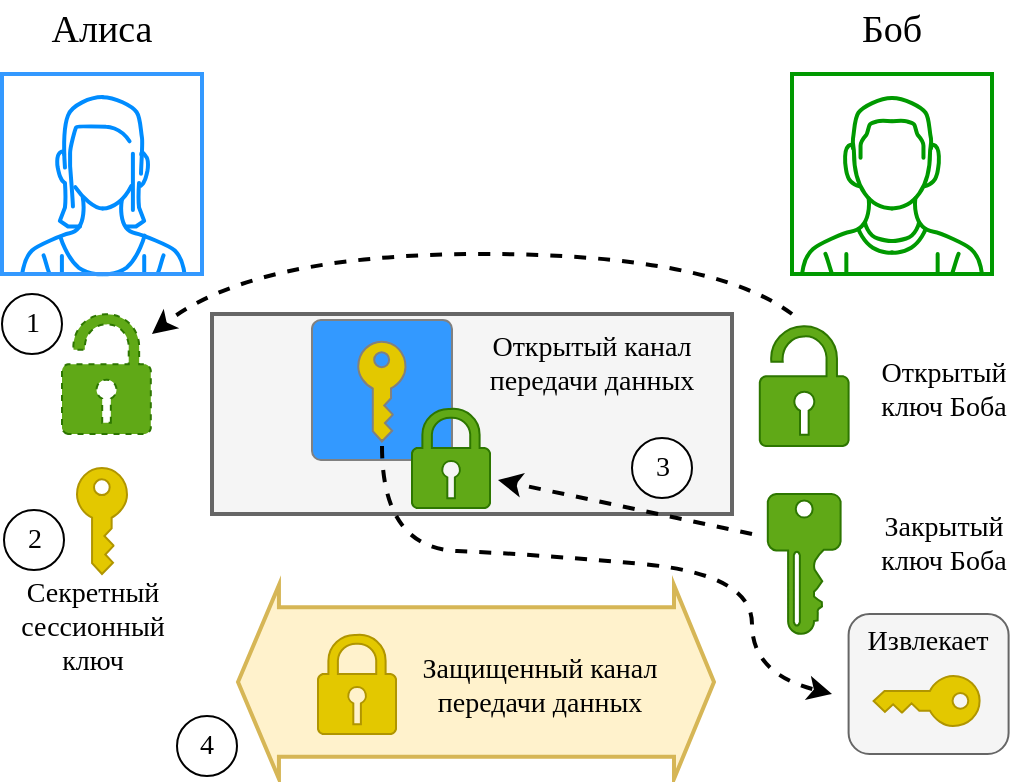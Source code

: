 <mxfile version="20.4.1" type="device" pages="14"><diagram id="V_ewRKbFkv3G-H0Tt0rg" name="ключи"><mxGraphModel dx="2062" dy="1132" grid="1" gridSize="10" guides="1" tooltips="1" connect="1" arrows="1" fold="1" page="1" pageScale="1" pageWidth="827" pageHeight="1169" math="0" shadow="0"><root><mxCell id="0"/><mxCell id="1" parent="0"/><mxCell id="E7miXtY5Yv1yN5W3eD2i-47" value="" style="rounded=0;whiteSpace=wrap;html=1;strokeColor=#666666;strokeWidth=2;fontSize=14;fillColor=#f5f5f5;fontColor=#333333;fontFamily=Times New Roman;" parent="1" vertex="1"><mxGeometry x="300" y="340" width="260" height="100" as="geometry"/></mxCell><mxCell id="E7miXtY5Yv1yN5W3eD2i-20" value="" style="rounded=0;whiteSpace=wrap;html=1;strokeColor=#B09500;fontSize=14;fillColor=#e3c800;fontColor=#000000;fontFamily=Times New Roman;" parent="1" vertex="1"><mxGeometry x="365" y="343" width="40" height="60" as="geometry"/></mxCell><mxCell id="E7miXtY5Yv1yN5W3eD2i-3" value="" style="sketch=0;aspect=fixed;pointerEvents=1;shadow=0;dashed=0;html=1;strokeColor=#2D7600;labelPosition=center;verticalLabelPosition=bottom;verticalAlign=top;align=center;fillColor=#60a917;shape=mxgraph.mscae.enterprise.key_permissions;rotation=0;fontColor=#ffffff;fontFamily=Times New Roman;fontSize=14;" parent="1" vertex="1"><mxGeometry x="577.9" y="430" width="36.4" height="70" as="geometry"/></mxCell><mxCell id="E7miXtY5Yv1yN5W3eD2i-4" value="" style="sketch=0;aspect=fixed;pointerEvents=1;shadow=0;dashed=0;html=1;strokeColor=#2D7600;labelPosition=center;verticalLabelPosition=bottom;verticalAlign=top;align=center;fillColor=#60a917;shape=mxgraph.mscae.enterprise.lock_unlocked;fontColor=#ffffff;fontFamily=Times New Roman;fontSize=14;" parent="1" vertex="1"><mxGeometry x="573.9" y="346" width="44.4" height="60" as="geometry"/></mxCell><mxCell id="E7miXtY5Yv1yN5W3eD2i-8" value="" style="verticalLabelPosition=bottom;shadow=0;dashed=0;align=center;html=1;verticalAlign=top;strokeWidth=2;shape=mxgraph.mockup.containers.userMale;strokeColor2=#009900;strokeColor=#009900;fontFamily=Times New Roman;" parent="1" vertex="1"><mxGeometry x="590" y="220" width="100" height="100" as="geometry"/></mxCell><mxCell id="E7miXtY5Yv1yN5W3eD2i-9" value="" style="verticalLabelPosition=bottom;shadow=0;dashed=0;align=center;html=1;verticalAlign=top;strokeWidth=2;shape=mxgraph.mockup.containers.userFemale;strokeColor=#3399FF;strokeColor2=#008cff;fontFamily=Times New Roman;" parent="1" vertex="1"><mxGeometry x="195" y="220" width="100" height="100" as="geometry"/></mxCell><mxCell id="E7miXtY5Yv1yN5W3eD2i-10" value="Открытый ключ Боба" style="text;html=1;strokeColor=none;fillColor=none;align=center;verticalAlign=middle;whiteSpace=wrap;rounded=0;fontSize=14;fontFamily=Times New Roman;" parent="1" vertex="1"><mxGeometry x="626.1" y="363" width="80" height="30" as="geometry"/></mxCell><mxCell id="E7miXtY5Yv1yN5W3eD2i-11" value="" style="sketch=0;pointerEvents=1;shadow=0;dashed=0;html=1;labelPosition=center;verticalLabelPosition=bottom;verticalAlign=top;outlineConnect=0;align=center;shape=mxgraph.office.security.key_permissions;fontSize=14;fillColor=#e3c800;fontColor=#000000;strokeColor=#B09500;rotation=0;fontFamily=Times New Roman;" parent="1" vertex="1"><mxGeometry x="232.5" y="417" width="25" height="53" as="geometry"/></mxCell><mxCell id="E7miXtY5Yv1yN5W3eD2i-12" value="Закрытый ключ Боба" style="text;html=1;strokeColor=none;fillColor=none;align=center;verticalAlign=middle;whiteSpace=wrap;rounded=0;fontSize=14;fontFamily=Times New Roman;" parent="1" vertex="1"><mxGeometry x="626.1" y="440" width="80" height="30" as="geometry"/></mxCell><mxCell id="E7miXtY5Yv1yN5W3eD2i-13" value="Боб" style="text;html=1;strokeColor=none;fillColor=none;align=center;verticalAlign=middle;whiteSpace=wrap;rounded=0;fontSize=19;fontFamily=Times New Roman;" parent="1" vertex="1"><mxGeometry x="600" y="183" width="80" height="30" as="geometry"/></mxCell><mxCell id="E7miXtY5Yv1yN5W3eD2i-14" value="Алиса" style="text;html=1;strokeColor=none;fillColor=none;align=center;verticalAlign=middle;whiteSpace=wrap;rounded=0;fontSize=19;fontFamily=Times New Roman;" parent="1" vertex="1"><mxGeometry x="205" y="183" width="80" height="30" as="geometry"/></mxCell><mxCell id="E7miXtY5Yv1yN5W3eD2i-17" value="" style="sketch=0;pointerEvents=1;shadow=0;dashed=0;html=1;strokeColor=#808080;fillColor=#3399FF;labelPosition=center;verticalLabelPosition=bottom;verticalAlign=top;outlineConnect=0;align=center;shape=mxgraph.office.security.management_role;fontSize=14;fontColor=#000000;fontFamily=Times New Roman;" parent="1" vertex="1"><mxGeometry x="350" y="343" width="70" height="70" as="geometry"/></mxCell><mxCell id="E7miXtY5Yv1yN5W3eD2i-5" value="" style="sketch=0;aspect=fixed;pointerEvents=1;shadow=0;dashed=0;html=1;strokeColor=#2D7600;labelPosition=center;verticalLabelPosition=bottom;verticalAlign=top;align=center;fillColor=#60a917;shape=mxgraph.mscae.enterprise.lock;fontColor=#ffffff;fontFamily=Times New Roman;fontSize=14;" parent="1" vertex="1"><mxGeometry x="400" y="387" width="39" height="50" as="geometry"/></mxCell><mxCell id="E7miXtY5Yv1yN5W3eD2i-28" value="" style="group;fontFamily=Times New Roman;fontSize=14;" parent="1" vertex="1" connectable="0"><mxGeometry x="510" y="402" width="30" height="30" as="geometry"/></mxCell><mxCell id="E7miXtY5Yv1yN5W3eD2i-27" value="" style="ellipse;whiteSpace=wrap;html=1;aspect=fixed;fontSize=14;fontFamily=Times New Roman;" parent="E7miXtY5Yv1yN5W3eD2i-28" vertex="1"><mxGeometry width="30" height="30" as="geometry"/></mxCell><mxCell id="E7miXtY5Yv1yN5W3eD2i-24" value="3" style="text;html=1;strokeColor=none;fillColor=none;align=center;verticalAlign=middle;whiteSpace=wrap;rounded=0;fontSize=14;fontFamily=Times New Roman;" parent="E7miXtY5Yv1yN5W3eD2i-28" vertex="1"><mxGeometry x="2.5" width="25" height="30" as="geometry"/></mxCell><mxCell id="E7miXtY5Yv1yN5W3eD2i-37" value="" style="curved=1;endArrow=classic;html=1;rounded=0;fontSize=14;dashed=1;strokeWidth=2;fontFamily=Times New Roman;" parent="1" edge="1"><mxGeometry width="50" height="50" relative="1" as="geometry"><mxPoint x="385" y="406" as="sourcePoint"/><mxPoint x="610" y="530" as="targetPoint"/><Array as="points"><mxPoint x="385" y="457"/><mxPoint x="460" y="460"/><mxPoint x="570" y="470"/><mxPoint x="570" y="520"/></Array></mxGeometry></mxCell><mxCell id="E7miXtY5Yv1yN5W3eD2i-40" value="" style="endArrow=classic;html=1;rounded=0;fontSize=14;jumpSize=8;strokeWidth=2;dashed=1;strokeColor=#000000;fontFamily=Times New Roman;" parent="1" edge="1"><mxGeometry width="50" height="50" relative="1" as="geometry"><mxPoint x="570" y="450" as="sourcePoint"/><mxPoint x="443" y="423" as="targetPoint"/></mxGeometry></mxCell><mxCell id="E7miXtY5Yv1yN5W3eD2i-41" value="" style="rounded=1;whiteSpace=wrap;html=1;strokeColor=#666666;fontSize=14;fillColor=#f5f5f5;fontColor=#333333;fontFamily=Times New Roman;" parent="1" vertex="1"><mxGeometry x="618.3" y="490" width="80" height="70" as="geometry"/></mxCell><mxCell id="E7miXtY5Yv1yN5W3eD2i-39" value="" style="sketch=0;pointerEvents=1;shadow=0;dashed=0;html=1;labelPosition=center;verticalLabelPosition=bottom;verticalAlign=top;outlineConnect=0;align=center;shape=mxgraph.office.security.key_permissions;fontSize=14;fillColor=#e3c800;fontColor=#000000;strokeColor=#B09500;rotation=90;fontFamily=Times New Roman;" parent="1" vertex="1"><mxGeometry x="644.8" y="507" width="25" height="53" as="geometry"/></mxCell><mxCell id="E7miXtY5Yv1yN5W3eD2i-43" value="Извлекает" style="text;html=1;strokeColor=none;fillColor=none;align=center;verticalAlign=middle;whiteSpace=wrap;rounded=0;fontSize=14;fontFamily=Times New Roman;" parent="1" vertex="1"><mxGeometry x="628.3" y="489" width="60" height="30" as="geometry"/></mxCell><mxCell id="E7miXtY5Yv1yN5W3eD2i-48" value="Открытый канал передачи данных" style="text;html=1;strokeColor=none;fillColor=none;align=center;verticalAlign=middle;whiteSpace=wrap;rounded=0;dashed=1;strokeWidth=2;fontSize=14;fontFamily=Times New Roman;" parent="1" vertex="1"><mxGeometry x="430" y="350" width="120" height="30" as="geometry"/></mxCell><mxCell id="E7miXtY5Yv1yN5W3eD2i-51" value="" style="shape=flexArrow;endArrow=classic;startArrow=classic;html=1;rounded=0;strokeColor=#d6b656;strokeWidth=2;fontSize=14;jumpSize=8;fillColor=#fff2cc;width=73.81;startSize=6.157;fontFamily=Times New Roman;" parent="1" edge="1"><mxGeometry width="100" height="100" relative="1" as="geometry"><mxPoint x="312" y="524" as="sourcePoint"/><mxPoint x="552" y="524" as="targetPoint"/></mxGeometry></mxCell><mxCell id="E7miXtY5Yv1yN5W3eD2i-50" value="" style="sketch=0;aspect=fixed;pointerEvents=1;shadow=0;dashed=0;html=1;strokeColor=#B09500;labelPosition=center;verticalLabelPosition=bottom;verticalAlign=top;align=center;fillColor=#e3c800;shape=mxgraph.mscae.enterprise.lock;fontColor=#000000;fontFamily=Times New Roman;fontSize=14;" parent="1" vertex="1"><mxGeometry x="353" y="500" width="39" height="50" as="geometry"/></mxCell><mxCell id="E7miXtY5Yv1yN5W3eD2i-53" value="Защищенный канал передачи данных" style="text;html=1;strokeColor=none;fillColor=none;align=center;verticalAlign=middle;whiteSpace=wrap;rounded=0;dashed=1;strokeWidth=2;fontSize=14;fontFamily=Times New Roman;" parent="1" vertex="1"><mxGeometry x="404" y="511" width="120" height="30" as="geometry"/></mxCell><mxCell id="E7miXtY5Yv1yN5W3eD2i-54" value="Секретный сессионный ключ" style="text;html=1;strokeColor=none;fillColor=none;align=center;verticalAlign=middle;whiteSpace=wrap;rounded=0;dashed=1;strokeWidth=2;fontSize=14;fontFamily=Times New Roman;" parent="1" vertex="1"><mxGeometry x="197.5" y="474" width="85" height="45" as="geometry"/></mxCell><mxCell id="E7miXtY5Yv1yN5W3eD2i-57" value="" style="group;fontFamily=Times New Roman;fontSize=14;" parent="1" vertex="1" connectable="0"><mxGeometry x="282.5" y="541" width="30" height="30" as="geometry"/></mxCell><mxCell id="E7miXtY5Yv1yN5W3eD2i-58" value="" style="ellipse;whiteSpace=wrap;html=1;aspect=fixed;fontSize=14;fontFamily=Times New Roman;" parent="E7miXtY5Yv1yN5W3eD2i-57" vertex="1"><mxGeometry width="30" height="30" as="geometry"/></mxCell><mxCell id="E7miXtY5Yv1yN5W3eD2i-59" value="4" style="text;html=1;strokeColor=none;fillColor=none;align=center;verticalAlign=middle;whiteSpace=wrap;rounded=0;fontSize=14;fontFamily=Times New Roman;" parent="E7miXtY5Yv1yN5W3eD2i-57" vertex="1"><mxGeometry x="2.5" width="25" height="30" as="geometry"/></mxCell><mxCell id="E7miXtY5Yv1yN5W3eD2i-61" value="" style="group;fontFamily=Times New Roman;fontSize=14;" parent="1" vertex="1" connectable="0"><mxGeometry x="196" y="438" width="30" height="30" as="geometry"/></mxCell><mxCell id="E7miXtY5Yv1yN5W3eD2i-62" value="" style="ellipse;whiteSpace=wrap;html=1;aspect=fixed;fontSize=14;fontFamily=Times New Roman;" parent="E7miXtY5Yv1yN5W3eD2i-61" vertex="1"><mxGeometry width="30" height="30" as="geometry"/></mxCell><mxCell id="E7miXtY5Yv1yN5W3eD2i-63" value="2" style="text;html=1;strokeColor=none;fillColor=none;align=center;verticalAlign=middle;whiteSpace=wrap;rounded=0;fontSize=14;fontFamily=Times New Roman;" parent="E7miXtY5Yv1yN5W3eD2i-61" vertex="1"><mxGeometry x="2.5" width="25" height="30" as="geometry"/></mxCell><mxCell id="E7miXtY5Yv1yN5W3eD2i-66" value="" style="curved=1;endArrow=classic;html=1;rounded=0;strokeColor=#000000;strokeWidth=2;fontSize=14;jumpSize=8;dashed=1;fontFamily=Times New Roman;" parent="1" edge="1"><mxGeometry width="50" height="50" relative="1" as="geometry"><mxPoint x="590" y="340" as="sourcePoint"/><mxPoint x="270" y="350" as="targetPoint"/><Array as="points"><mxPoint x="550" y="310"/><mxPoint x="320" y="310"/></Array></mxGeometry></mxCell><mxCell id="E7miXtY5Yv1yN5W3eD2i-67" value="" style="group;fontFamily=Times New Roman;fontSize=14;" parent="1" vertex="1" connectable="0"><mxGeometry x="195" y="330" width="30" height="30" as="geometry"/></mxCell><mxCell id="E7miXtY5Yv1yN5W3eD2i-68" value="" style="ellipse;whiteSpace=wrap;html=1;aspect=fixed;fontSize=14;fontFamily=Times New Roman;" parent="E7miXtY5Yv1yN5W3eD2i-67" vertex="1"><mxGeometry width="30" height="30" as="geometry"/></mxCell><mxCell id="E7miXtY5Yv1yN5W3eD2i-69" value="1" style="text;html=1;strokeColor=none;fillColor=none;align=center;verticalAlign=middle;whiteSpace=wrap;rounded=0;fontSize=14;fontFamily=Times New Roman;" parent="E7miXtY5Yv1yN5W3eD2i-67" vertex="1"><mxGeometry x="2.5" width="25" height="30" as="geometry"/></mxCell><mxCell id="E7miXtY5Yv1yN5W3eD2i-70" value="" style="sketch=0;aspect=fixed;pointerEvents=1;shadow=0;html=1;strokeColor=#2D7600;labelPosition=center;verticalLabelPosition=bottom;verticalAlign=top;align=center;fillColor=#60a917;shape=mxgraph.mscae.enterprise.lock_unlocked;fontColor=#ffffff;perimeterSpacing=0;strokeWidth=1;dashed=1;fontFamily=Times New Roman;fontSize=14;" parent="1" vertex="1"><mxGeometry x="225" y="340" width="44.4" height="60" as="geometry"/></mxCell></root></mxGraphModel></diagram><diagram id="pf0GBa1dy89BZcvBVRKB" name=" symmetric exchange"><mxGraphModel dx="2062" dy="1132" grid="1" gridSize="10" guides="1" tooltips="1" connect="1" arrows="1" fold="1" page="1" pageScale="1" pageWidth="827" pageHeight="1169" math="0" shadow="0"><root><mxCell id="0"/><mxCell id="1" parent="0"/><mxCell id="HcucR_3xiqB55EbUa3D2-5" value="" style="verticalLabelPosition=bottom;shadow=0;dashed=0;align=center;html=1;verticalAlign=top;strokeWidth=2;shape=mxgraph.mockup.containers.userMale;strokeColor2=#009900;strokeColor=#009900;fontFamily=Times New Roman;" parent="1" vertex="1"><mxGeometry x="510" y="220" width="100" height="100" as="geometry"/></mxCell><mxCell id="HcucR_3xiqB55EbUa3D2-6" value="" style="verticalLabelPosition=bottom;shadow=0;dashed=0;align=center;html=1;verticalAlign=top;strokeWidth=2;shape=mxgraph.mockup.containers.userFemale;strokeColor=#3399FF;strokeColor2=#008cff;fontFamily=Times New Roman;" parent="1" vertex="1"><mxGeometry x="195" y="220" width="100" height="100" as="geometry"/></mxCell><mxCell id="HcucR_3xiqB55EbUa3D2-8" value="" style="sketch=0;pointerEvents=1;shadow=0;dashed=0;html=1;labelPosition=center;verticalLabelPosition=bottom;verticalAlign=top;outlineConnect=0;align=center;shape=mxgraph.office.security.key_permissions;fontSize=14;fillColor=#e3c800;fontColor=#000000;strokeColor=#B09500;rotation=0;fontFamily=Times New Roman;" parent="1" vertex="1"><mxGeometry x="554" y="330" width="25" height="53" as="geometry"/></mxCell><mxCell id="HcucR_3xiqB55EbUa3D2-10" value="Боб" style="text;html=1;strokeColor=none;fillColor=none;align=center;verticalAlign=middle;whiteSpace=wrap;rounded=0;fontSize=19;fontFamily=Times New Roman;" parent="1" vertex="1"><mxGeometry x="520" y="183" width="80" height="30" as="geometry"/></mxCell><mxCell id="HcucR_3xiqB55EbUa3D2-11" value="Алиса" style="text;html=1;strokeColor=none;fillColor=none;align=center;verticalAlign=middle;whiteSpace=wrap;rounded=0;fontSize=19;fontFamily=Times New Roman;" parent="1" vertex="1"><mxGeometry x="205" y="183" width="80" height="30" as="geometry"/></mxCell><mxCell id="HcucR_3xiqB55EbUa3D2-26" value="&lt;div style=&quot;font-size: 14px;&quot;&gt;Симметричный &lt;br style=&quot;font-size: 14px;&quot;&gt;&lt;/div&gt;&lt;div style=&quot;font-size: 14px;&quot;&gt;ключ&lt;/div&gt;" style="text;html=1;strokeColor=none;fillColor=none;align=center;verticalAlign=middle;whiteSpace=wrap;rounded=0;dashed=1;strokeWidth=2;fontSize=14;fontFamily=Times New Roman;" parent="1" vertex="1"><mxGeometry x="189.5" y="460" width="92.5" height="45" as="geometry"/></mxCell><mxCell id="HcucR_3xiqB55EbUa3D2-40" value="" style="sketch=0;aspect=fixed;pointerEvents=1;shadow=0;dashed=0;html=1;labelPosition=center;verticalLabelPosition=bottom;verticalAlign=top;align=center;shape=mxgraph.mscae.enterprise.document;strokeWidth=1;fontSize=12;fillColor=#647687;fontColor=#ffffff;strokeColor=none;fontFamily=Times New Roman;" parent="1" vertex="1"><mxGeometry x="286.5" y="370" width="56" height="70" as="geometry"/></mxCell><mxCell id="HcucR_3xiqB55EbUa3D2-41" value="" style="endArrow=classic;html=1;rounded=0;strokeColor=#000000;strokeWidth=2;fontSize=12;jumpSize=8;fontFamily=Times New Roman;" parent="1" edge="1"><mxGeometry width="50" height="50" relative="1" as="geometry"><mxPoint x="249" y="442.5" as="sourcePoint"/><mxPoint x="279" y="422.5" as="targetPoint"/></mxGeometry></mxCell><mxCell id="HcucR_3xiqB55EbUa3D2-42" value="" style="endArrow=classic;html=1;rounded=0;strokeColor=#000000;strokeWidth=2;fontSize=12;jumpSize=8;fontFamily=Times New Roman;" parent="1" edge="1"><mxGeometry width="50" height="50" relative="1" as="geometry"><mxPoint x="249" y="368" as="sourcePoint"/><mxPoint x="279" y="388" as="targetPoint"/></mxGeometry></mxCell><mxCell id="HcucR_3xiqB55EbUa3D2-43" value="" style="sketch=0;aspect=fixed;pointerEvents=1;shadow=0;dashed=0;html=1;labelPosition=center;verticalLabelPosition=bottom;verticalAlign=top;align=center;shape=mxgraph.mscae.enterprise.document;strokeWidth=1;fontSize=12;fillColor=#647687;fontColor=#ffffff;strokeColor=none;fontFamily=Times New Roman;" parent="1" vertex="1"><mxGeometry x="384" y="370" width="56" height="70" as="geometry"/></mxCell><mxCell id="HcucR_3xiqB55EbUa3D2-44" value="" style="endArrow=classic;html=1;rounded=0;strokeColor=#000000;strokeWidth=2;fontSize=12;jumpSize=8;fontFamily=Times New Roman;" parent="1" edge="1"><mxGeometry width="50" height="50" relative="1" as="geometry"><mxPoint x="344.5" y="410" as="sourcePoint"/><mxPoint x="382" y="410" as="targetPoint"/></mxGeometry></mxCell><mxCell id="HcucR_3xiqB55EbUa3D2-24" value="" style="sketch=0;aspect=fixed;pointerEvents=1;shadow=0;dashed=0;html=1;strokeColor=#B09500;labelPosition=center;verticalLabelPosition=bottom;verticalAlign=top;align=center;fillColor=#e3c800;shape=mxgraph.mscae.enterprise.lock;fontColor=#000000;fontFamily=Times New Roman;" parent="1" vertex="1"><mxGeometry x="421.5" y="400" width="46.02" height="59" as="geometry"/></mxCell><mxCell id="HcucR_3xiqB55EbUa3D2-45" value="" style="endArrow=classic;html=1;rounded=0;strokeColor=#000000;strokeWidth=2;fontSize=12;jumpSize=8;fontFamily=Times New Roman;" parent="1" edge="1"><mxGeometry width="50" height="50" relative="1" as="geometry"><mxPoint x="550" y="360" as="sourcePoint"/><mxPoint x="472.5" y="416" as="targetPoint"/></mxGeometry></mxCell><mxCell id="HcucR_3xiqB55EbUa3D2-46" value="" style="sketch=0;pointerEvents=1;shadow=0;dashed=0;html=1;labelPosition=center;verticalLabelPosition=bottom;verticalAlign=top;outlineConnect=0;align=center;shape=mxgraph.office.security.key_permissions;fontSize=14;fillColor=#e3c800;fontColor=#000000;strokeColor=#B09500;rotation=0;fontFamily=Times New Roman;" parent="1" vertex="1"><mxGeometry x="219.2" y="416" width="25" height="53" as="geometry"/></mxCell><mxCell id="HcucR_3xiqB55EbUa3D2-47" value="" style="sketch=0;aspect=fixed;pointerEvents=1;shadow=0;html=1;strokeColor=#B09500;labelPosition=center;verticalLabelPosition=bottom;verticalAlign=top;align=center;fillColor=#e3c800;shape=mxgraph.mscae.enterprise.lock_unlocked;fontColor=#000000;perimeterSpacing=0;strokeWidth=1;fontFamily=Times New Roman;" parent="1" vertex="1"><mxGeometry x="200.5" y="340" width="44.4" height="60" as="geometry"/></mxCell><mxCell id="HcucR_3xiqB55EbUa3D2-48" value="" style="sketch=0;aspect=fixed;pointerEvents=1;shadow=0;dashed=0;html=1;labelPosition=center;verticalLabelPosition=bottom;verticalAlign=top;align=center;shape=mxgraph.mscae.enterprise.document;strokeWidth=1;fontSize=12;fillColor=#647687;fontColor=#ffffff;strokeColor=none;fontFamily=Times New Roman;" parent="1" vertex="1"><mxGeometry x="554" y="400" width="56" height="70" as="geometry"/></mxCell><mxCell id="HcucR_3xiqB55EbUa3D2-49" value="" style="endArrow=classic;html=1;rounded=0;strokeColor=#000000;strokeWidth=2;fontSize=12;jumpSize=8;fontFamily=Times New Roman;" parent="1" edge="1"><mxGeometry width="50" height="50" relative="1" as="geometry"><mxPoint x="479" y="439.6" as="sourcePoint"/><mxPoint x="550" y="439" as="targetPoint"/></mxGeometry></mxCell><mxCell id="dE-Mc8BdAM3f-1Hk19pa-1" value="" style="group;fontFamily=Times New Roman;" parent="1" vertex="1" connectable="0"><mxGeometry x="255" y="330" width="30" height="30" as="geometry"/></mxCell><mxCell id="dE-Mc8BdAM3f-1Hk19pa-2" value="" style="ellipse;whiteSpace=wrap;html=1;aspect=fixed;fontSize=19;fontFamily=Times New Roman;" parent="dE-Mc8BdAM3f-1Hk19pa-1" vertex="1"><mxGeometry width="30" height="30" as="geometry"/></mxCell><mxCell id="dE-Mc8BdAM3f-1Hk19pa-3" value="1" style="text;html=1;strokeColor=none;fillColor=none;align=center;verticalAlign=middle;whiteSpace=wrap;rounded=0;fontSize=16;fontFamily=Times New Roman;" parent="dE-Mc8BdAM3f-1Hk19pa-1" vertex="1"><mxGeometry x="1.5" width="25" height="30" as="geometry"/></mxCell><mxCell id="dE-Mc8BdAM3f-1Hk19pa-5" value="" style="group;fontFamily=Times New Roman;" parent="1" vertex="1" connectable="0"><mxGeometry x="346" y="330" width="30" height="30" as="geometry"/></mxCell><mxCell id="dE-Mc8BdAM3f-1Hk19pa-6" value="" style="ellipse;whiteSpace=wrap;html=1;aspect=fixed;fontSize=19;fontFamily=Times New Roman;" parent="dE-Mc8BdAM3f-1Hk19pa-5" vertex="1"><mxGeometry width="30" height="30" as="geometry"/></mxCell><mxCell id="dE-Mc8BdAM3f-1Hk19pa-7" value="2" style="text;html=1;strokeColor=none;fillColor=none;align=center;verticalAlign=middle;whiteSpace=wrap;rounded=0;fontSize=16;fontFamily=Times New Roman;" parent="dE-Mc8BdAM3f-1Hk19pa-5" vertex="1"><mxGeometry x="2.5" width="25" height="30" as="geometry"/></mxCell><mxCell id="dE-Mc8BdAM3f-1Hk19pa-8" value="" style="group;fontFamily=Times New Roman;" parent="1" vertex="1" connectable="0"><mxGeometry x="480" y="340" width="30" height="30" as="geometry"/></mxCell><mxCell id="dE-Mc8BdAM3f-1Hk19pa-9" value="" style="ellipse;whiteSpace=wrap;html=1;aspect=fixed;fontSize=19;fontFamily=Times New Roman;" parent="dE-Mc8BdAM3f-1Hk19pa-8" vertex="1"><mxGeometry width="30" height="30" as="geometry"/></mxCell><mxCell id="dE-Mc8BdAM3f-1Hk19pa-10" value="3" style="text;html=1;strokeColor=none;fillColor=none;align=center;verticalAlign=middle;whiteSpace=wrap;rounded=0;fontSize=16;fontFamily=Times New Roman;" parent="dE-Mc8BdAM3f-1Hk19pa-8" vertex="1"><mxGeometry x="2.5" width="25" height="30" as="geometry"/></mxCell><mxCell id="dE-Mc8BdAM3f-1Hk19pa-14" value="" style="group;fontFamily=Times New Roman;" parent="1" vertex="1" connectable="0"><mxGeometry x="510" y="400" width="30" height="30" as="geometry"/></mxCell><mxCell id="dE-Mc8BdAM3f-1Hk19pa-15" value="" style="ellipse;whiteSpace=wrap;html=1;aspect=fixed;fontSize=19;fontFamily=Times New Roman;" parent="dE-Mc8BdAM3f-1Hk19pa-14" vertex="1"><mxGeometry width="30" height="30" as="geometry"/></mxCell><mxCell id="dE-Mc8BdAM3f-1Hk19pa-16" value="4" style="text;html=1;strokeColor=none;fillColor=none;align=center;verticalAlign=middle;whiteSpace=wrap;rounded=0;fontSize=16;fontFamily=Times New Roman;" parent="dE-Mc8BdAM3f-1Hk19pa-14" vertex="1"><mxGeometry x="1.5" width="25" height="30" as="geometry"/></mxCell></root></mxGraphModel></diagram><diagram id="FpoppUfZcoCuxUBLK_lL" name="open key exchange"><mxGraphModel dx="2062" dy="1132" grid="1" gridSize="10" guides="1" tooltips="1" connect="1" arrows="1" fold="1" page="1" pageScale="1" pageWidth="827" pageHeight="1169" math="0" shadow="0"><root><mxCell id="0"/><mxCell id="1" parent="0"/><mxCell id="Qw8UVE6OJCFP6C_h317W-38" value="" style="sketch=0;aspect=fixed;pointerEvents=1;shadow=0;dashed=0;html=1;strokeColor=none;labelPosition=center;verticalLabelPosition=bottom;verticalAlign=top;align=center;fillColor=#647687;shape=mxgraph.mscae.enterprise.document;strokeWidth=1;fontSize=12;fontColor=#ffffff;fontFamily=Times New Roman;" parent="1" vertex="1"><mxGeometry x="373" y="352" width="48" height="60" as="geometry"/></mxCell><mxCell id="Qw8UVE6OJCFP6C_h317W-3" value="" style="sketch=0;aspect=fixed;pointerEvents=1;shadow=0;dashed=0;html=1;strokeColor=#2D7600;labelPosition=center;verticalLabelPosition=bottom;verticalAlign=top;align=center;fillColor=#60a917;shape=mxgraph.mscae.enterprise.key_permissions;rotation=0;fontColor=#ffffff;fontFamily=Times New Roman;" parent="1" vertex="1"><mxGeometry x="577.9" y="407" width="36.4" height="70" as="geometry"/></mxCell><mxCell id="Qw8UVE6OJCFP6C_h317W-4" value="" style="sketch=0;aspect=fixed;pointerEvents=1;shadow=0;dashed=0;html=1;strokeColor=#2D7600;labelPosition=center;verticalLabelPosition=bottom;verticalAlign=top;align=center;fillColor=#60a917;shape=mxgraph.mscae.enterprise.lock_unlocked;fontColor=#ffffff;fontFamily=Times New Roman;" parent="1" vertex="1"><mxGeometry x="573.9" y="333" width="44.4" height="60" as="geometry"/></mxCell><mxCell id="Qw8UVE6OJCFP6C_h317W-5" value="" style="verticalLabelPosition=bottom;shadow=0;dashed=0;align=center;html=1;verticalAlign=top;strokeWidth=2;shape=mxgraph.mockup.containers.userMale;strokeColor2=#009900;strokeColor=#009900;fontFamily=Times New Roman;" parent="1" vertex="1"><mxGeometry x="590" y="220" width="100" height="100" as="geometry"/></mxCell><mxCell id="Qw8UVE6OJCFP6C_h317W-6" value="" style="verticalLabelPosition=bottom;shadow=0;dashed=0;align=center;html=1;verticalAlign=top;strokeWidth=2;shape=mxgraph.mockup.containers.userFemale;strokeColor=#3399FF;strokeColor2=#008cff;fontFamily=Times New Roman;" parent="1" vertex="1"><mxGeometry x="195" y="220" width="100" height="100" as="geometry"/></mxCell><mxCell id="Qw8UVE6OJCFP6C_h317W-7" value="Открытый ключ Боба" style="text;html=1;strokeColor=none;fillColor=none;align=center;verticalAlign=middle;whiteSpace=wrap;rounded=0;fontSize=14;fontFamily=Times New Roman;" parent="1" vertex="1"><mxGeometry x="618.3" y="348" width="80" height="30" as="geometry"/></mxCell><mxCell id="Qw8UVE6OJCFP6C_h317W-9" value="Закрытый ключ Боба" style="text;html=1;strokeColor=none;fillColor=none;align=center;verticalAlign=middle;whiteSpace=wrap;rounded=0;fontSize=14;fontFamily=Times New Roman;" parent="1" vertex="1"><mxGeometry x="618.3" y="407" width="80" height="30" as="geometry"/></mxCell><mxCell id="Qw8UVE6OJCFP6C_h317W-10" value="Боб" style="text;html=1;strokeColor=none;fillColor=none;align=center;verticalAlign=middle;whiteSpace=wrap;rounded=0;fontSize=19;fontFamily=Times New Roman;" parent="1" vertex="1"><mxGeometry x="600" y="183" width="80" height="30" as="geometry"/></mxCell><mxCell id="Qw8UVE6OJCFP6C_h317W-11" value="Алиса" style="text;html=1;strokeColor=none;fillColor=none;align=center;verticalAlign=middle;whiteSpace=wrap;rounded=0;fontSize=19;fontFamily=Times New Roman;" parent="1" vertex="1"><mxGeometry x="205" y="183" width="80" height="30" as="geometry"/></mxCell><mxCell id="Qw8UVE6OJCFP6C_h317W-13" value="" style="sketch=0;aspect=fixed;pointerEvents=1;shadow=0;dashed=0;html=1;strokeColor=#2D7600;labelPosition=center;verticalLabelPosition=bottom;verticalAlign=top;align=center;fillColor=#60a917;shape=mxgraph.mscae.enterprise.lock;fontColor=#ffffff;fontFamily=Times New Roman;" parent="1" vertex="1"><mxGeometry x="400" y="387" width="39" height="50" as="geometry"/></mxCell><mxCell id="Qw8UVE6OJCFP6C_h317W-18" value="" style="endArrow=classic;html=1;rounded=0;fontSize=16;jumpSize=8;strokeWidth=2;dashed=1;strokeColor=#000000;fontFamily=Times New Roman;" parent="1" edge="1"><mxGeometry width="50" height="50" relative="1" as="geometry"><mxPoint x="570" y="450" as="sourcePoint"/><mxPoint x="443" y="423" as="targetPoint"/></mxGeometry></mxCell><mxCell id="Qw8UVE6OJCFP6C_h317W-33" value="" style="curved=1;endArrow=classic;html=1;rounded=0;strokeColor=#000000;strokeWidth=2;fontSize=12;jumpSize=8;dashed=1;fontFamily=Times New Roman;" parent="1" edge="1"><mxGeometry width="50" height="50" relative="1" as="geometry"><mxPoint x="570" y="340" as="sourcePoint"/><mxPoint x="270" y="350" as="targetPoint"/><Array as="points"><mxPoint x="520" y="310"/><mxPoint x="320" y="310"/></Array></mxGeometry></mxCell><mxCell id="Qw8UVE6OJCFP6C_h317W-37" value="" style="sketch=0;aspect=fixed;pointerEvents=1;shadow=0;html=1;strokeColor=#2D7600;labelPosition=center;verticalLabelPosition=bottom;verticalAlign=top;align=center;fillColor=#60a917;shape=mxgraph.mscae.enterprise.lock_unlocked;fontColor=#ffffff;perimeterSpacing=0;strokeWidth=1;dashed=1;fontFamily=Times New Roman;" parent="1" vertex="1"><mxGeometry x="225" y="340" width="44.4" height="60" as="geometry"/></mxCell><mxCell id="Qw8UVE6OJCFP6C_h317W-39" value="" style="sketch=0;aspect=fixed;pointerEvents=1;shadow=0;dashed=0;html=1;strokeColor=none;labelPosition=center;verticalLabelPosition=bottom;verticalAlign=top;align=center;fillColor=#647687;shape=mxgraph.mscae.enterprise.document;strokeWidth=1;fontSize=12;fontColor=#ffffff;fontFamily=Times New Roman;" parent="1" vertex="1"><mxGeometry x="225" y="412" width="48" height="60" as="geometry"/></mxCell><mxCell id="Qw8UVE6OJCFP6C_h317W-40" value="" style="endArrow=classic;html=1;rounded=0;fontSize=16;jumpSize=8;strokeWidth=2;dashed=1;strokeColor=#000000;fontFamily=Times New Roman;" parent="1" edge="1"><mxGeometry width="50" height="50" relative="1" as="geometry"><mxPoint x="280" y="440" as="sourcePoint"/><mxPoint x="360" y="400" as="targetPoint"/></mxGeometry></mxCell><mxCell id="Qw8UVE6OJCFP6C_h317W-41" value="" style="sketch=0;aspect=fixed;pointerEvents=1;shadow=0;dashed=0;html=1;strokeColor=none;labelPosition=center;verticalLabelPosition=bottom;verticalAlign=top;align=center;fillColor=#647687;shape=mxgraph.mscae.enterprise.document;strokeWidth=1;fontSize=14;fontColor=#ffffff;fontFamily=Times New Roman;" parent="1" vertex="1"><mxGeometry x="632" y="450" width="48" height="60" as="geometry"/></mxCell><mxCell id="Qw8UVE6OJCFP6C_h317W-42" value="" style="curved=1;endArrow=classic;html=1;rounded=0;strokeColor=#000000;strokeWidth=2;fontSize=12;jumpSize=8;dashed=1;fontFamily=Times New Roman;" parent="1" edge="1"><mxGeometry width="50" height="50" relative="1" as="geometry"><mxPoint x="390" y="420" as="sourcePoint"/><mxPoint x="620" y="490" as="targetPoint"/><Array as="points"><mxPoint x="390" y="470"/><mxPoint x="470" y="490"/></Array></mxGeometry></mxCell><mxCell id="QW275h-MNI8yl7bB76-9-1" value="" style="group;fontFamily=Times New Roman;" parent="1" vertex="1" connectable="0"><mxGeometry x="410" y="270" width="30" height="30" as="geometry"/></mxCell><mxCell id="QW275h-MNI8yl7bB76-9-2" value="" style="ellipse;whiteSpace=wrap;html=1;aspect=fixed;fontSize=19;fontFamily=Times New Roman;" parent="QW275h-MNI8yl7bB76-9-1" vertex="1"><mxGeometry width="30" height="30" as="geometry"/></mxCell><mxCell id="QW275h-MNI8yl7bB76-9-3" value="1" style="text;html=1;strokeColor=none;fillColor=none;align=center;verticalAlign=middle;whiteSpace=wrap;rounded=0;fontSize=16;fontFamily=Times New Roman;" parent="QW275h-MNI8yl7bB76-9-1" vertex="1"><mxGeometry x="1.5" width="25" height="30" as="geometry"/></mxCell><mxCell id="QW275h-MNI8yl7bB76-9-4" value="" style="group;fontFamily=Times New Roman;" parent="1" vertex="1" connectable="0"><mxGeometry x="300" y="380" width="30" height="30" as="geometry"/></mxCell><mxCell id="QW275h-MNI8yl7bB76-9-5" value="" style="ellipse;whiteSpace=wrap;html=1;aspect=fixed;fontSize=19;fontFamily=Times New Roman;" parent="QW275h-MNI8yl7bB76-9-4" vertex="1"><mxGeometry width="30" height="30" as="geometry"/></mxCell><mxCell id="QW275h-MNI8yl7bB76-9-6" value="2" style="text;html=1;strokeColor=none;fillColor=none;align=center;verticalAlign=middle;whiteSpace=wrap;rounded=0;fontSize=16;fontFamily=Times New Roman;" parent="QW275h-MNI8yl7bB76-9-4" vertex="1"><mxGeometry x="2.5" width="25" height="30" as="geometry"/></mxCell><mxCell id="QW275h-MNI8yl7bB76-9-7" value="" style="group;fontFamily=Times New Roman;" parent="1" vertex="1" connectable="0"><mxGeometry x="490" y="400" width="30" height="30" as="geometry"/></mxCell><mxCell id="QW275h-MNI8yl7bB76-9-8" value="" style="ellipse;whiteSpace=wrap;html=1;aspect=fixed;fontSize=19;fontFamily=Times New Roman;" parent="QW275h-MNI8yl7bB76-9-7" vertex="1"><mxGeometry width="30" height="30" as="geometry"/></mxCell><mxCell id="QW275h-MNI8yl7bB76-9-9" value="3" style="text;html=1;strokeColor=none;fillColor=none;align=center;verticalAlign=middle;whiteSpace=wrap;rounded=0;fontSize=16;fontFamily=Times New Roman;" parent="QW275h-MNI8yl7bB76-9-7" vertex="1"><mxGeometry x="2.5" width="25" height="30" as="geometry"/></mxCell><mxCell id="QW275h-MNI8yl7bB76-9-10" value="" style="group;fontFamily=Times New Roman;" parent="1" vertex="1" connectable="0"><mxGeometry x="450" y="450" width="30" height="30" as="geometry"/></mxCell><mxCell id="QW275h-MNI8yl7bB76-9-11" value="" style="ellipse;whiteSpace=wrap;html=1;aspect=fixed;fontSize=19;fontFamily=Times New Roman;" parent="QW275h-MNI8yl7bB76-9-10" vertex="1"><mxGeometry width="30" height="30" as="geometry"/></mxCell><mxCell id="QW275h-MNI8yl7bB76-9-12" value="4" style="text;html=1;strokeColor=none;fillColor=none;align=center;verticalAlign=middle;whiteSpace=wrap;rounded=0;fontSize=16;fontFamily=Times New Roman;" parent="QW275h-MNI8yl7bB76-9-10" vertex="1"><mxGeometry x="2.5" width="25" height="30" as="geometry"/></mxCell></root></mxGraphModel></diagram><diagram id="TfXRdqBF_v17us6Mf6tT" name="PK_cert"><mxGraphModel dx="1422" dy="781" grid="1" gridSize="10" guides="1" tooltips="1" connect="1" arrows="1" fold="1" page="1" pageScale="1" pageWidth="827" pageHeight="1169" math="0" shadow="0"><root><mxCell id="0"/><mxCell id="1" parent="0"/><mxCell id="kOdGcZ8cg_Q_6MJUwTj5-5" value="" style="verticalLabelPosition=bottom;shadow=0;dashed=0;align=center;html=1;verticalAlign=top;strokeWidth=2;shape=mxgraph.mockup.containers.userMale;strokeColor2=#009900;strokeColor=#009900;fontFamily=Times New Roman;" vertex="1" parent="1"><mxGeometry x="590" y="220" width="100" height="100" as="geometry"/></mxCell><mxCell id="kOdGcZ8cg_Q_6MJUwTj5-6" value="" style="verticalLabelPosition=bottom;shadow=0;dashed=0;align=center;html=1;verticalAlign=top;strokeWidth=2;shape=mxgraph.mockup.containers.userFemale;strokeColor=#3399FF;strokeColor2=#008cff;fontFamily=Times New Roman;" vertex="1" parent="1"><mxGeometry x="40" y="220" width="100" height="100" as="geometry"/></mxCell><mxCell id="kOdGcZ8cg_Q_6MJUwTj5-10" value="Боб" style="text;html=1;strokeColor=none;fillColor=none;align=center;verticalAlign=middle;whiteSpace=wrap;rounded=0;fontSize=19;fontFamily=Times New Roman;" vertex="1" parent="1"><mxGeometry x="600" y="183" width="80" height="30" as="geometry"/></mxCell><mxCell id="kOdGcZ8cg_Q_6MJUwTj5-11" value="Алиса" style="text;html=1;strokeColor=none;fillColor=none;align=center;verticalAlign=middle;whiteSpace=wrap;rounded=0;fontSize=19;fontFamily=Times New Roman;" vertex="1" parent="1"><mxGeometry x="50" y="183" width="80" height="30" as="geometry"/></mxCell><mxCell id="kOdGcZ8cg_Q_6MJUwTj5-34" value="" style="group;fontFamily=Times New Roman;fontSize=14;" vertex="1" connectable="0" parent="1"><mxGeometry x="10" y="328.5" width="30" height="30" as="geometry"/></mxCell><mxCell id="kOdGcZ8cg_Q_6MJUwTj5-35" value="" style="ellipse;whiteSpace=wrap;html=1;aspect=fixed;fontSize=14;fontFamily=Times New Roman;" vertex="1" parent="kOdGcZ8cg_Q_6MJUwTj5-34"><mxGeometry width="30" height="30" as="geometry"/></mxCell><mxCell id="kOdGcZ8cg_Q_6MJUwTj5-36" value="1" style="text;html=1;strokeColor=none;fillColor=none;align=center;verticalAlign=middle;whiteSpace=wrap;rounded=0;fontSize=14;fontFamily=Times New Roman;" vertex="1" parent="kOdGcZ8cg_Q_6MJUwTj5-34"><mxGeometry x="1.5" width="25" height="30" as="geometry"/></mxCell><mxCell id="kOdGcZ8cg_Q_6MJUwTj5-39" value="" style="sketch=0;aspect=fixed;pointerEvents=1;shadow=0;dashed=0;html=1;strokeColor=#006EAF;labelPosition=center;verticalLabelPosition=bottom;verticalAlign=top;align=center;fillColor=#1ba1e2;shape=mxgraph.mscae.enterprise.key_permissions;rotation=0;fontColor=#ffffff;fontFamily=Times New Roman;fontSize=14;" vertex="1" parent="1"><mxGeometry x="54" y="430" width="36.4" height="70" as="geometry"/></mxCell><mxCell id="kOdGcZ8cg_Q_6MJUwTj5-40" value="" style="sketch=0;aspect=fixed;pointerEvents=1;shadow=0;dashed=0;html=1;strokeColor=#006EAF;labelPosition=center;verticalLabelPosition=bottom;verticalAlign=top;align=center;fillColor=#1ba1e2;shape=mxgraph.mscae.enterprise.lock_unlocked;fontColor=#ffffff;fontFamily=Times New Roman;fontSize=14;" vertex="1" parent="1"><mxGeometry x="50" y="346" width="44.4" height="60" as="geometry"/></mxCell><mxCell id="kOdGcZ8cg_Q_6MJUwTj5-41" value="Открытый ключ Алисы" style="text;html=1;strokeColor=none;fillColor=none;align=center;verticalAlign=middle;whiteSpace=wrap;rounded=0;fontSize=14;fontFamily=Times New Roman;" vertex="1" parent="1"><mxGeometry x="102.2" y="363" width="80" height="30" as="geometry"/></mxCell><mxCell id="kOdGcZ8cg_Q_6MJUwTj5-42" value="Закрытый ключ Алисы" style="text;html=1;strokeColor=none;fillColor=none;align=center;verticalAlign=middle;whiteSpace=wrap;rounded=0;fontSize=14;fontFamily=Times New Roman;" vertex="1" parent="1"><mxGeometry x="102.2" y="440" width="80" height="30" as="geometry"/></mxCell><mxCell id="kOdGcZ8cg_Q_6MJUwTj5-44" value="" style="sketch=0;aspect=fixed;pointerEvents=1;shadow=0;dashed=0;html=1;strokeColor=#314354;labelPosition=center;verticalLabelPosition=bottom;verticalAlign=top;align=center;fillColor=#647687;shape=mxgraph.mscae.enterprise.server_generic;strokeWidth=1;fontSize=12;fontColor=#ffffff;fontFamily=Times New Roman;" vertex="1" parent="1"><mxGeometry x="350" y="231" width="42.72" height="89" as="geometry"/></mxCell><mxCell id="kOdGcZ8cg_Q_6MJUwTj5-45" value="Центр сертификации открытых ключей" style="text;html=1;strokeColor=none;fillColor=none;align=center;verticalAlign=middle;whiteSpace=wrap;rounded=0;fontSize=19;fontFamily=Times New Roman;" vertex="1" parent="1"><mxGeometry x="279.24" y="188.5" width="193.84" height="30" as="geometry"/></mxCell><mxCell id="kOdGcZ8cg_Q_6MJUwTj5-47" value="" style="sketch=0;aspect=fixed;pointerEvents=1;shadow=0;dashed=0;html=1;strokeColor=#314354;labelPosition=center;verticalLabelPosition=bottom;verticalAlign=top;align=center;fillColor=#647687;shape=mxgraph.mscae.enterprise.key_permissions;rotation=0;fontColor=#ffffff;fontFamily=Times New Roman;fontSize=14;" vertex="1" parent="1"><mxGeometry x="324" y="430" width="36.4" height="70" as="geometry"/></mxCell><mxCell id="kOdGcZ8cg_Q_6MJUwTj5-49" value="Открытый ключ Центра" style="text;html=1;strokeColor=none;fillColor=none;align=center;verticalAlign=middle;whiteSpace=wrap;rounded=0;fontSize=14;fontFamily=Times New Roman;" vertex="1" parent="1"><mxGeometry x="372.2" y="363" width="87.8" height="30" as="geometry"/></mxCell><mxCell id="kOdGcZ8cg_Q_6MJUwTj5-50" value="Закрытый ключ Центра" style="text;html=1;strokeColor=none;fillColor=none;align=center;verticalAlign=middle;whiteSpace=wrap;rounded=0;fontSize=14;fontFamily=Times New Roman;" vertex="1" parent="1"><mxGeometry x="372.2" y="440" width="87.8" height="30" as="geometry"/></mxCell><mxCell id="kOdGcZ8cg_Q_6MJUwTj5-51" value="" style="sketch=0;aspect=fixed;pointerEvents=1;shadow=0;dashed=0;html=1;strokeColor=#006EAF;labelPosition=center;verticalLabelPosition=bottom;verticalAlign=top;align=center;fillColor=#1ba1e2;shape=mxgraph.mscae.enterprise.lock_unlocked;fontColor=#ffffff;fontFamily=Times New Roman;fontSize=14;" vertex="1" parent="1"><mxGeometry x="324" y="525" width="44.4" height="60" as="geometry"/></mxCell><mxCell id="kOdGcZ8cg_Q_6MJUwTj5-52" value="Открытый ключ Алисы" style="text;html=1;strokeColor=none;fillColor=none;align=center;verticalAlign=middle;whiteSpace=wrap;rounded=0;fontSize=14;fontFamily=Times New Roman;" vertex="1" parent="1"><mxGeometry x="376.2" y="542" width="80" height="30" as="geometry"/></mxCell><mxCell id="kOdGcZ8cg_Q_6MJUwTj5-54" value="&lt;div style=&quot;font-size: 14px;&quot;&gt;Данные &lt;br style=&quot;font-size: 14px;&quot;&gt;&lt;/div&gt;&lt;div style=&quot;font-size: 14px;&quot;&gt;(поле - значение)&lt;/div&gt;" style="shape=internalStorage;whiteSpace=wrap;html=1;backgroundOutline=1;strokeColor=#006EAF;strokeWidth=1;fontSize=14;fillColor=#1ba1e2;dx=10;dy=10;fontColor=#000000;align=center;fontFamily=Times New Roman;" vertex="1" parent="1"><mxGeometry x="320" y="600" width="140" height="80" as="geometry"/></mxCell><mxCell id="kOdGcZ8cg_Q_6MJUwTj5-58" value="" style="sketch=0;pointerEvents=1;shadow=0;dashed=0;html=1;strokeColor=#23445d;fillColor=#808080;labelPosition=center;verticalLabelPosition=bottom;verticalAlign=top;outlineConnect=0;align=center;shape=mxgraph.office.security.secure_messaging;strokeWidth=1;fontSize=14;fontFamily=Times New Roman;" vertex="1" parent="1"><mxGeometry x="324" y="700" width="55" height="46" as="geometry"/></mxCell><mxCell id="kOdGcZ8cg_Q_6MJUwTj5-59" value="Цифровая подпись сертификата для Алисы закрытым ключом Центра" style="text;html=1;strokeColor=none;fillColor=none;align=center;verticalAlign=middle;whiteSpace=wrap;rounded=0;fontSize=14;fontFamily=Times New Roman;" vertex="1" parent="1"><mxGeometry x="276.6" y="763" width="179.6" height="30" as="geometry"/></mxCell><mxCell id="6ZU5Ri7POnuc1VkwP586-1" value="" style="curved=1;endArrow=classic;html=1;rounded=0;strokeColor=#000000;strokeWidth=2;fontSize=14;jumpSize=8;dashed=1;fontFamily=Times New Roman;" edge="1" parent="1"><mxGeometry width="50" height="50" relative="1" as="geometry"><mxPoint x="170" y="401" as="sourcePoint"/><mxPoint x="320" y="551" as="targetPoint"/><Array as="points"><mxPoint x="230" y="431"/><mxPoint x="230" y="561"/></Array></mxGeometry></mxCell><mxCell id="6ZU5Ri7POnuc1VkwP586-2" value="" style="group;fontFamily=Times New Roman;fontSize=14;" vertex="1" connectable="0" parent="1"><mxGeometry x="160" y="500" width="30" height="30" as="geometry"/></mxCell><mxCell id="6ZU5Ri7POnuc1VkwP586-3" value="" style="ellipse;whiteSpace=wrap;html=1;aspect=fixed;fontSize=14;fontFamily=Times New Roman;" vertex="1" parent="6ZU5Ri7POnuc1VkwP586-2"><mxGeometry width="30" height="30" as="geometry"/></mxCell><mxCell id="6ZU5Ri7POnuc1VkwP586-4" value="2" style="text;html=1;strokeColor=none;fillColor=none;align=center;verticalAlign=middle;whiteSpace=wrap;rounded=0;fontSize=14;fontFamily=Times New Roman;" vertex="1" parent="6ZU5Ri7POnuc1VkwP586-2"><mxGeometry x="2.5" width="25" height="30" as="geometry"/></mxCell><mxCell id="6ZU5Ri7POnuc1VkwP586-13" value="" style="curved=1;endArrow=classic;html=1;rounded=0;strokeColor=#000000;strokeWidth=2;fontSize=14;jumpSize=8;dashed=1;fontFamily=Times New Roman;" edge="1" parent="1"><mxGeometry width="50" height="50" relative="1" as="geometry"><mxPoint x="274" y="636" as="sourcePoint"/><mxPoint x="154" y="736" as="targetPoint"/><Array as="points"><mxPoint x="224" y="636"/><mxPoint x="214" y="736"/></Array></mxGeometry></mxCell><mxCell id="6ZU5Ri7POnuc1VkwP586-18" value="" style="sketch=0;pointerEvents=1;shadow=0;html=1;strokeColor=#006EAF;labelPosition=center;verticalLabelPosition=bottom;verticalAlign=top;align=center;fillColor=#1ba1e2;shape=mxgraph.mscae.intune.inventory_license;strokeWidth=1;fontSize=14;fontColor=#ffffff;fontFamily=Times New Roman;" vertex="1" parent="1"><mxGeometry x="46.67" y="683" width="83.33" height="80" as="geometry"/></mxCell><mxCell id="IFi6yr26F85dIJ3u75Y1-30" value="" style="sketch=0;aspect=fixed;pointerEvents=1;shadow=0;dashed=0;html=1;strokeColor=#2D7600;labelPosition=center;verticalLabelPosition=bottom;verticalAlign=top;align=center;fillColor=#60a917;shape=mxgraph.mscae.enterprise.document;strokeWidth=1;fontSize=14;fontColor=#ffffff;fontFamily=Times New Roman;" vertex="1" parent="1"><mxGeometry x="66" y="870" width="48" height="60" as="geometry"/></mxCell><mxCell id="IFi6yr26F85dIJ3u75Y1-44" value="" style="sketch=0;pointerEvents=1;shadow=0;dashed=0;html=1;strokeColor=#006EAF;labelPosition=center;verticalLabelPosition=bottom;verticalAlign=top;align=center;fillColor=#1ba1e2;shape=mxgraph.mscae.intune.inventory_license;strokeWidth=1;fontSize=14;fontColor=#ffffff;fontFamily=Times New Roman;" vertex="1" parent="1"><mxGeometry x="573.34" y="870" width="83.33" height="80" as="geometry"/></mxCell><mxCell id="IFi6yr26F85dIJ3u75Y1-45" value="" style="sketch=0;aspect=fixed;pointerEvents=1;shadow=0;dashed=0;html=1;strokeColor=#006EAF;labelPosition=center;verticalLabelPosition=bottom;verticalAlign=top;align=center;fillColor=#1ba1e2;shape=mxgraph.mscae.enterprise.lock_unlocked;fontColor=#ffffff;fontFamily=Times New Roman;fontSize=14;" vertex="1" parent="1"><mxGeometry x="573.2" y="962" width="44.4" height="60" as="geometry"/></mxCell><mxCell id="IFi6yr26F85dIJ3u75Y1-46" value="" style="sketch=0;aspect=fixed;pointerEvents=1;shadow=0;dashed=0;html=1;strokeColor=#2D7600;labelPosition=center;verticalLabelPosition=bottom;verticalAlign=top;align=center;fillColor=#60a917;shape=mxgraph.mscae.enterprise.document;strokeWidth=1;fontSize=14;fontColor=#ffffff;fontFamily=Times New Roman;" vertex="1" parent="1"><mxGeometry x="632.0" y="962" width="48" height="60" as="geometry"/></mxCell><mxCell id="IFi6yr26F85dIJ3u75Y1-47" value="" style="sketch=0;aspect=fixed;pointerEvents=1;shadow=0;dashed=0;html=1;strokeColor=#2D7600;labelPosition=center;verticalLabelPosition=bottom;verticalAlign=top;align=center;fillColor=#60a917;shape=mxgraph.mscae.enterprise.document;strokeWidth=1;fontSize=14;fontColor=#ffffff;fontFamily=Times New Roman;" vertex="1" parent="1"><mxGeometry x="343.16" y="870" width="48" height="60" as="geometry"/></mxCell><mxCell id="IFi6yr26F85dIJ3u75Y1-48" value="" style="sketch=0;aspect=fixed;pointerEvents=1;shadow=0;dashed=0;html=1;strokeColor=#006EAF;labelPosition=center;verticalLabelPosition=bottom;verticalAlign=top;align=center;fillColor=#1ba1e2;shape=mxgraph.mscae.enterprise.lock;fontColor=#ffffff;fontFamily=Times New Roman;fontSize=14;" vertex="1" parent="1"><mxGeometry x="370.16" y="905" width="39" height="50" as="geometry"/></mxCell><mxCell id="IFi6yr26F85dIJ3u75Y1-49" value="" style="group;fontFamily=Times New Roman;fontSize=14;" vertex="1" connectable="0" parent="1"><mxGeometry x="620.0" y="790" width="30" height="30" as="geometry"/></mxCell><mxCell id="IFi6yr26F85dIJ3u75Y1-50" value="" style="ellipse;whiteSpace=wrap;html=1;aspect=fixed;fontSize=14;fontFamily=Times New Roman;" vertex="1" parent="IFi6yr26F85dIJ3u75Y1-49"><mxGeometry width="30" height="30" as="geometry"/></mxCell><mxCell id="IFi6yr26F85dIJ3u75Y1-51" value="4" style="text;html=1;strokeColor=none;fillColor=none;align=center;verticalAlign=middle;whiteSpace=wrap;rounded=0;fontSize=14;fontFamily=Times New Roman;" vertex="1" parent="IFi6yr26F85dIJ3u75Y1-49"><mxGeometry x="2.5" width="25" height="30" as="geometry"/></mxCell><mxCell id="IFi6yr26F85dIJ3u75Y1-52" value="" style="group;fontFamily=Times New Roman;fontSize=14;" vertex="1" connectable="0" parent="1"><mxGeometry x="160" y="680" width="30" height="30" as="geometry"/></mxCell><mxCell id="IFi6yr26F85dIJ3u75Y1-53" value="" style="ellipse;whiteSpace=wrap;html=1;aspect=fixed;fontSize=14;fontFamily=Times New Roman;" vertex="1" parent="IFi6yr26F85dIJ3u75Y1-52"><mxGeometry width="30" height="30" as="geometry"/></mxCell><mxCell id="IFi6yr26F85dIJ3u75Y1-54" value="3" style="text;html=1;strokeColor=none;fillColor=none;align=center;verticalAlign=middle;whiteSpace=wrap;rounded=0;fontSize=14;fontFamily=Times New Roman;" vertex="1" parent="IFi6yr26F85dIJ3u75Y1-52"><mxGeometry x="2.5" width="25" height="30" as="geometry"/></mxCell><mxCell id="IFi6yr26F85dIJ3u75Y1-56" value="Открытый ключ Центра" style="text;html=1;strokeColor=none;fillColor=none;align=center;verticalAlign=middle;whiteSpace=wrap;rounded=0;fontSize=14;fontFamily=Times New Roman;" vertex="1" parent="1"><mxGeometry x="621.59" y="363" width="87.8" height="30" as="geometry"/></mxCell><mxCell id="IFi6yr26F85dIJ3u75Y1-57" value="" style="sketch=0;aspect=fixed;pointerEvents=1;shadow=0;dashed=0;html=1;strokeColor=#314354;labelPosition=center;verticalLabelPosition=bottom;verticalAlign=top;align=center;fillColor=#647687;shape=mxgraph.mscae.enterprise.key_permissions;rotation=0;fontColor=#ffffff;fontFamily=Times New Roman;fontSize=14;" vertex="1" parent="1"><mxGeometry x="573.34" y="343" width="36.4" height="70" as="geometry"/></mxCell><mxCell id="IFi6yr26F85dIJ3u75Y1-58" value="" style="sketch=0;aspect=fixed;pointerEvents=1;shadow=0;dashed=0;html=1;strokeColor=#314354;labelPosition=center;verticalLabelPosition=bottom;verticalAlign=top;align=center;fillColor=#647687;shape=mxgraph.mscae.enterprise.key_permissions;rotation=0;fontColor=#ffffff;fontFamily=Times New Roman;fontSize=14;" vertex="1" parent="1"><mxGeometry x="324.0" y="346" width="36.4" height="70" as="geometry"/></mxCell><mxCell id="IFi6yr26F85dIJ3u75Y1-59" value="" style="curved=1;endArrow=classic;html=1;rounded=0;strokeColor=#000000;strokeWidth=2;fontSize=14;jumpSize=8;dashed=1;fontFamily=Times New Roman;" edge="1" parent="1"><mxGeometry width="50" height="50" relative="1" as="geometry"><mxPoint x="679.39" y="406" as="sourcePoint"/><mxPoint x="649.39" y="866" as="targetPoint"/><Array as="points"><mxPoint x="709.39" y="516"/><mxPoint x="689.39" y="786"/></Array></mxGeometry></mxCell><mxCell id="IFi6yr26F85dIJ3u75Y1-61" value="" style="endArrow=classic;html=1;rounded=0;fontSize=14;jumpSize=8;strokeWidth=2;dashed=1;strokeColor=#000000;fontFamily=Times New Roman;" edge="1" parent="1"><mxGeometry width="50" height="50" relative="1" as="geometry"><mxPoint x="560" y="910" as="sourcePoint"/><mxPoint x="420" y="910" as="targetPoint"/></mxGeometry></mxCell><mxCell id="IFi6yr26F85dIJ3u75Y1-62" value="" style="endArrow=classic;html=1;rounded=0;fontSize=14;jumpSize=8;strokeWidth=2;dashed=1;strokeColor=#000000;fontFamily=Times New Roman;" edge="1" parent="1"><mxGeometry width="50" height="50" relative="1" as="geometry"><mxPoint x="320" y="909" as="sourcePoint"/><mxPoint x="130" y="909.66" as="targetPoint"/></mxGeometry></mxCell><mxCell id="IFi6yr26F85dIJ3u75Y1-63" value="" style="group;fontFamily=Times New Roman;fontSize=14;" vertex="1" connectable="0" parent="1"><mxGeometry x="480.0" y="870" width="30" height="30" as="geometry"/></mxCell><mxCell id="IFi6yr26F85dIJ3u75Y1-64" value="" style="ellipse;whiteSpace=wrap;html=1;aspect=fixed;fontSize=14;fontFamily=Times New Roman;" vertex="1" parent="IFi6yr26F85dIJ3u75Y1-63"><mxGeometry width="30" height="30" as="geometry"/></mxCell><mxCell id="IFi6yr26F85dIJ3u75Y1-65" value="5" style="text;html=1;strokeColor=none;fillColor=none;align=center;verticalAlign=middle;whiteSpace=wrap;rounded=0;fontSize=14;fontFamily=Times New Roman;" vertex="1" parent="IFi6yr26F85dIJ3u75Y1-63"><mxGeometry x="2.5" width="25" height="30" as="geometry"/></mxCell><mxCell id="IFi6yr26F85dIJ3u75Y1-66" value="" style="group;fontFamily=Times New Roman;fontSize=14;" vertex="1" connectable="0" parent="1"><mxGeometry x="210.0" y="870" width="30" height="30" as="geometry"/></mxCell><mxCell id="IFi6yr26F85dIJ3u75Y1-67" value="" style="ellipse;whiteSpace=wrap;html=1;aspect=fixed;fontSize=14;fontFamily=Times New Roman;" vertex="1" parent="IFi6yr26F85dIJ3u75Y1-66"><mxGeometry width="30" height="30" as="geometry"/></mxCell><mxCell id="IFi6yr26F85dIJ3u75Y1-68" value="6" style="text;html=1;strokeColor=none;fillColor=none;align=center;verticalAlign=middle;whiteSpace=wrap;rounded=0;fontSize=14;fontFamily=Times New Roman;" vertex="1" parent="IFi6yr26F85dIJ3u75Y1-66"><mxGeometry x="2.5" width="25" height="30" as="geometry"/></mxCell><mxCell id="IFi6yr26F85dIJ3u75Y1-69" value="Сертификат открытого ключа Алисы" style="text;html=1;strokeColor=none;fillColor=none;align=center;verticalAlign=middle;whiteSpace=wrap;rounded=0;fontSize=14;fontFamily=Times New Roman;" vertex="1" parent="1"><mxGeometry x="10" y="763" width="179.6" height="30" as="geometry"/></mxCell><mxCell id="IFi6yr26F85dIJ3u75Y1-70" value="" style="curved=1;endArrow=classic;html=1;rounded=0;strokeColor=#000000;strokeWidth=2;fontSize=14;jumpSize=8;dashed=1;fontFamily=Times New Roman;" edge="1" parent="1"><mxGeometry width="50" height="50" relative="1" as="geometry"><mxPoint x="470" y="460" as="sourcePoint"/><mxPoint x="390" y="730" as="targetPoint"/><Array as="points"><mxPoint x="540" y="600"/><mxPoint x="500" y="730"/></Array></mxGeometry></mxCell><mxCell id="IFi6yr26F85dIJ3u75Y1-72" value="" style="strokeWidth=2;html=1;shape=mxgraph.flowchart.annotation_2;align=left;labelPosition=right;pointerEvents=1;strokeColor=#3399FF;fontSize=14;fontColor=#000000;fillColor=#808080;fontFamily=Times New Roman;" vertex="1" parent="1"><mxGeometry x="278" y="523" width="40" height="225" as="geometry"/></mxCell><mxCell id="IFi6yr26F85dIJ3u75Y1-73" value="" style="sketch=0;pointerEvents=1;shadow=0;dashed=0;html=1;strokeColor=#2D7600;fillColor=#60a917;labelPosition=center;verticalLabelPosition=bottom;verticalAlign=top;outlineConnect=0;align=center;shape=mxgraph.office.security.secure_messaging;strokeWidth=1;fontSize=14;fontColor=#ffffff;fontFamily=Times New Roman;" vertex="1" parent="1"><mxGeometry x="343.86" y="969" width="55" height="46" as="geometry"/></mxCell></root></mxGraphModel></diagram><diagram id="TSqYz5t2keq9hOm1P-ZC" name="AS_REQ_PKINIT"><mxGraphModel dx="1250" dy="686" grid="1" gridSize="10" guides="1" tooltips="1" connect="1" arrows="1" fold="1" page="1" pageScale="1" pageWidth="827" pageHeight="1169" math="0" shadow="0"><root><mxCell id="0"/><mxCell id="1" parent="0"/><mxCell id="cDo_Y1q5-3ns7u0D_kkt-16" value="" style="rounded=1;whiteSpace=wrap;html=1;dashed=1;strokeWidth=2;strokeColor=#82B366;fontFamily=Times New Roman;fontSize=14;" vertex="1" parent="1"><mxGeometry x="1051.25" y="822.13" width="250" height="176" as="geometry"/></mxCell><mxCell id="YEKKXIuLFf8wMFA2rBFA-216" value="" style="rounded=1;whiteSpace=wrap;html=1;labelBackgroundColor=none;labelBorderColor=none;sketch=0;strokeColor=#666666;strokeWidth=2;gradientColor=none;arcSize=4;fillColor=#CCCCCC;fontFamily=Times New Roman;fontSize=14;" vertex="1" parent="1"><mxGeometry x="771" y="743" width="200" height="317" as="geometry"/></mxCell><mxCell id="YEKKXIuLFf8wMFA2rBFA-217" value="PA_PK_AS_REQ" style="text;html=1;strokeColor=none;fillColor=none;align=center;verticalAlign=middle;whiteSpace=wrap;rounded=0;labelBackgroundColor=none;labelBorderColor=none;sketch=0;fontSize=14;fontStyle=1;fontFamily=Times New Roman;" vertex="1" parent="1"><mxGeometry x="821" y="741.75" width="100" height="30" as="geometry"/></mxCell><mxCell id="YEKKXIuLFf8wMFA2rBFA-218" value="Принципал клиента" style="rounded=1;whiteSpace=wrap;html=1;labelBackgroundColor=none;labelBorderColor=none;sketch=0;strokeColor=#666666;strokeWidth=2;gradientColor=none;fontFamily=Times New Roman;fontSize=14;" vertex="1" parent="1"><mxGeometry x="786" y="771.75" width="170" height="30" as="geometry"/></mxCell><mxCell id="YEKKXIuLFf8wMFA2rBFA-219" value="" style="rounded=1;whiteSpace=wrap;html=1;labelBackgroundColor=none;labelBorderColor=none;sketch=0;strokeColor=#b46504;strokeWidth=2;fillColor=#fad7ac;fontFamily=Times New Roman;fontSize=14;" vertex="1" parent="1"><mxGeometry x="786.5" y="815" width="170" height="71.25" as="geometry"/></mxCell><mxCell id="YEKKXIuLFf8wMFA2rBFA-220" value="Метка времени" style="rounded=1;whiteSpace=wrap;html=1;labelBackgroundColor=none;labelBorderColor=none;sketch=0;strokeColor=#d79b00;strokeWidth=2;fillColor=#ffe6cc;fontFamily=Times New Roman;fontSize=14;" vertex="1" parent="1"><mxGeometry x="794" y="830" width="156.5" height="30" as="geometry"/></mxCell><mxCell id="YEKKXIuLFf8wMFA2rBFA-221" value="" style="shape=flexArrow;endArrow=classic;html=1;rounded=0;fillColor=#CCCCCC;strokeColor=#666666;strokeWidth=2;fontFamily=Times New Roman;fontSize=14;" edge="1" parent="1"><mxGeometry width="50" height="50" relative="1" as="geometry"><mxPoint x="750" y="721" as="sourcePoint"/><mxPoint x="1031" y="720.8" as="targetPoint"/></mxGeometry></mxCell><mxCell id="YEKKXIuLFf8wMFA2rBFA-251" value="" style="rounded=1;whiteSpace=wrap;html=1;labelBackgroundColor=none;labelBorderColor=none;sketch=0;fontSize=14;strokeColor=#666666;strokeWidth=2;fillColor=#f5f5f5;fontColor=#333333;perimeterSpacing=2;fontFamily=Times New Roman;" vertex="1" parent="1"><mxGeometry x="796.5" y="873" width="151.5" height="40" as="geometry"/></mxCell><mxCell id="YEKKXIuLFf8wMFA2rBFA-253" value="Подпись клиента" style="text;html=1;strokeColor=none;fillColor=none;align=center;verticalAlign=middle;whiteSpace=wrap;rounded=0;labelBackgroundColor=none;labelBorderColor=none;sketch=0;fontFamily=Times New Roman;fontSize=14;" vertex="1" parent="1"><mxGeometry x="797.5" y="878" width="107.5" height="30" as="geometry"/></mxCell><mxCell id="nEq_mOLyjZs-hxvrvKo5-4" value="" style="rounded=1;whiteSpace=wrap;html=1;labelBackgroundColor=none;labelBorderColor=none;sketch=0;strokeColor=#b46504;strokeWidth=2;fillColor=#fad7ac;fontFamily=Times New Roman;fontSize=14;" vertex="1" parent="1"><mxGeometry x="787.25" y="923" width="170" height="102" as="geometry"/></mxCell><mxCell id="nEq_mOLyjZs-hxvrvKo5-11" value="" style="sketch=0;aspect=fixed;pointerEvents=1;shadow=0;dashed=0;html=1;strokeColor=#BD7000;labelPosition=center;verticalLabelPosition=bottom;verticalAlign=top;align=center;fillColor=#f0a30a;shape=mxgraph.mscae.enterprise.key_permissions;strokeWidth=1;fontSize=14;rotation=90;fontColor=#000000;fontFamily=Times New Roman;" vertex="1" parent="1"><mxGeometry x="809.25" y="923" width="26" height="50" as="geometry"/></mxCell><mxCell id="nEq_mOLyjZs-hxvrvKo5-12" value="Открытый ключ клиента" style="text;html=1;strokeColor=none;fillColor=none;align=center;verticalAlign=middle;whiteSpace=wrap;rounded=0;labelBackgroundColor=none;labelBorderColor=none;sketch=0;fontFamily=Times New Roman;fontSize=14;" vertex="1" parent="1"><mxGeometry x="846" y="936" width="108" height="30" as="geometry"/></mxCell><mxCell id="jBzFBu7xPCzYvYkDSM4M-5" value="" style="rounded=1;whiteSpace=wrap;html=1;labelBackgroundColor=none;labelBorderColor=none;sketch=0;fontSize=14;strokeColor=#666666;strokeWidth=2;fillColor=#f5f5f5;fontColor=#333333;perimeterSpacing=2;fontFamily=Times New Roman;" vertex="1" parent="1"><mxGeometry x="794.5" y="1013" width="156" height="28" as="geometry"/></mxCell><mxCell id="nEq_mOLyjZs-hxvrvKo5-8" value="Сертификат клиента" style="text;html=1;strokeColor=none;fillColor=none;align=center;verticalAlign=middle;whiteSpace=wrap;rounded=0;labelBackgroundColor=none;labelBorderColor=none;sketch=0;fontFamily=Times New Roman;fontSize=14;" vertex="1" parent="1"><mxGeometry x="803.5" y="1017.5" width="139.5" height="19" as="geometry"/></mxCell><mxCell id="8Tt9iuFhPSognl50fm8G-5" value="" style="curved=1;endArrow=classic;html=1;rounded=1;fontSize=14;strokeWidth=2;anchorPointDirection=1;exitX=1.004;exitY=0.89;exitDx=0;exitDy=0;entryX=1;entryY=0.5;entryDx=0;entryDy=0;entryPerimeter=0;exitPerimeter=0;fontFamily=Times New Roman;" edge="1" parent="1"><mxGeometry width="50" height="50" relative="1" as="geometry"><mxPoint x="932.145" y="957.7" as="sourcePoint"/><mxPoint x="948" y="894.0" as="targetPoint"/><Array as="points"><mxPoint x="1060" y="913"/></Array></mxGeometry></mxCell><mxCell id="8Tt9iuFhPSognl50fm8G-6" value="2" style="ellipse;whiteSpace=wrap;html=1;aspect=fixed;labelBackgroundColor=none;labelBorderColor=none;sketch=0;fontSize=14;strokeWidth=2;fontStyle=1;fontFamily=Times New Roman;" vertex="1" parent="1"><mxGeometry x="990.0" y="905" width="30" height="30" as="geometry"/></mxCell><mxCell id="atOOZGh25_wFUL6Y3WKu-1" value="" style="sketch=0;pointerEvents=1;shadow=0;dashed=0;html=1;strokeColor=#23445d;fillColor=#808080;labelPosition=center;verticalLabelPosition=bottom;verticalAlign=top;outlineConnect=0;align=center;shape=mxgraph.office.security.secure_messaging;strokeWidth=1;fontSize=14;fontFamily=Times New Roman;" vertex="1" parent="1"><mxGeometry x="807.25" y="973" width="40.65" height="34" as="geometry"/></mxCell><mxCell id="atOOZGh25_wFUL6Y3WKu-2" value="Подпись сертификата" style="text;html=1;strokeColor=none;fillColor=none;align=center;verticalAlign=middle;whiteSpace=wrap;rounded=0;labelBackgroundColor=none;labelBorderColor=none;sketch=0;fontFamily=Times New Roman;fontSize=14;" vertex="1" parent="1"><mxGeometry x="839.75" y="973" width="120.25" height="30" as="geometry"/></mxCell><mxCell id="5Ev89--huttTKsKcK7Ow-42" value="" style="sketch=0;pointerEvents=1;shadow=0;dashed=0;html=1;strokeColor=#BD7000;fillColor=#f0a30a;labelPosition=center;verticalLabelPosition=bottom;verticalAlign=top;outlineConnect=0;align=center;shape=mxgraph.office.security.secure_messaging;strokeWidth=1;fontSize=14;fontColor=#000000;fontFamily=Times New Roman;" vertex="1" parent="1"><mxGeometry x="905.35" y="876" width="40.65" height="34" as="geometry"/></mxCell><mxCell id="cDo_Y1q5-3ns7u0D_kkt-1" value="" style="rounded=1;whiteSpace=wrap;html=1;fillColor=#d5e8d4;strokeColor=#82b366;strokeWidth=2;fontFamily=Times New Roman;" vertex="1" parent="1"><mxGeometry x="1051.25" y="720.13" width="250" height="225" as="geometry"/></mxCell><mxCell id="cDo_Y1q5-3ns7u0D_kkt-2" value="" style="sketch=0;aspect=fixed;pointerEvents=1;shadow=0;dashed=0;html=1;strokeColor=#314354;labelPosition=center;verticalLabelPosition=bottom;verticalAlign=top;align=center;fillColor=#647687;shape=mxgraph.mscae.enterprise.key_permissions;rotation=90;fontColor=#ffffff;fontFamily=Times New Roman;" vertex="1" parent="1"><mxGeometry x="1077.55" y="897.31" width="26.2" height="50.38" as="geometry"/></mxCell><mxCell id="cDo_Y1q5-3ns7u0D_kkt-3" value="Открытый ключ центра сертификации" style="text;html=1;strokeColor=none;fillColor=none;align=center;verticalAlign=middle;whiteSpace=wrap;rounded=0;labelBackgroundColor=none;labelBorderColor=none;sketch=0;fontFamily=Times New Roman;fontSize=14;" vertex="1" parent="1"><mxGeometry x="1125.54" y="897.31" width="153.21" height="45.19" as="geometry"/></mxCell><mxCell id="cDo_Y1q5-3ns7u0D_kkt-4" value="" style="sketch=0;pointerEvents=1;shadow=0;dashed=0;html=1;strokeColor=#3A5431;labelPosition=center;verticalLabelPosition=bottom;verticalAlign=top;align=center;fillColor=#99FF99;shape=mxgraph.mscae.intune.inventory_license;strokeWidth=1;fontSize=12;fontColor=#ffffff;fontFamily=Times New Roman;" vertex="1" parent="1"><mxGeometry x="1065" y="817.31" width="52.08" height="50" as="geometry"/></mxCell><mxCell id="cDo_Y1q5-3ns7u0D_kkt-5" value="&lt;div style=&quot;font-size: 14px;&quot;&gt;Сертификат открытого &lt;br style=&quot;font-size: 14px;&quot;&gt;&lt;/div&gt;&lt;div style=&quot;font-size: 14px;&quot;&gt;ключа AS&lt;/div&gt;" style="text;html=1;strokeColor=none;fillColor=none;align=center;verticalAlign=middle;whiteSpace=wrap;rounded=0;labelBackgroundColor=none;labelBorderColor=none;sketch=0;fontFamily=Times New Roman;fontSize=14;" vertex="1" parent="1"><mxGeometry x="1091.5" y="821.31" width="213.5" height="30" as="geometry"/></mxCell><mxCell id="cDo_Y1q5-3ns7u0D_kkt-6" value="" style="points=[[0,0.5,0],[0.24,0,0],[0.5,0.28,0],[0.995,0.475,0],[0.5,0.72,0],[0.24,1,0]];verticalLabelPosition=bottom;sketch=0;html=1;verticalAlign=top;aspect=fixed;align=center;pointerEvents=1;shape=mxgraph.cisco19.key;perimeterSpacing=1;fillColor=#336600;strokeColor=#C73500;labelBorderColor=none;labelBackgroundColor=none;strokeWidth=1;fontColor=#000000;fontFamily=Times New Roman;" vertex="1" parent="1"><mxGeometry x="1065.75" y="783.0" width="50" height="22.5" as="geometry"/></mxCell><mxCell id="cDo_Y1q5-3ns7u0D_kkt-7" value="Закрытый ключ AS" style="text;html=1;strokeColor=none;fillColor=none;align=center;verticalAlign=middle;whiteSpace=wrap;rounded=0;labelBackgroundColor=none;labelBorderColor=none;sketch=0;fontFamily=Times New Roman;fontSize=14;" vertex="1" parent="1"><mxGeometry x="1117.25" y="775.5" width="161" height="30" as="geometry"/></mxCell><mxCell id="cDo_Y1q5-3ns7u0D_kkt-8" value="" style="sketch=0;aspect=fixed;pointerEvents=1;shadow=0;dashed=0;html=1;strokeColor=#006600;labelPosition=center;verticalLabelPosition=bottom;verticalAlign=top;align=center;fillColor=#99FF99;shape=mxgraph.mscae.enterprise.key_permissions;strokeWidth=1;fontSize=14;rotation=90;fontColor=#000000;fontFamily=Times New Roman;" vertex="1" parent="1"><mxGeometry x="1077.25" y="859.5" width="26" height="50" as="geometry"/></mxCell><mxCell id="cDo_Y1q5-3ns7u0D_kkt-9" value="Открытый ключ AS" style="text;html=1;strokeColor=none;fillColor=none;align=center;verticalAlign=middle;whiteSpace=wrap;rounded=0;labelBackgroundColor=none;labelBorderColor=none;sketch=0;fontFamily=Times New Roman;fontSize=14;" vertex="1" parent="1"><mxGeometry x="1115.75" y="867.31" width="163" height="30" as="geometry"/></mxCell><mxCell id="cDo_Y1q5-3ns7u0D_kkt-10" value="" style="rounded=1;whiteSpace=wrap;html=1;fillColor=#d5e8d4;strokeColor=#82b366;strokeWidth=2;fontFamily=Times New Roman;" vertex="1" parent="1"><mxGeometry x="1051" y="713.13" width="250" height="60" as="geometry"/></mxCell><mxCell id="cDo_Y1q5-3ns7u0D_kkt-11" value="Сервер аутентификации (AS)" style="text;html=1;strokeColor=none;fillColor=none;align=center;verticalAlign=middle;whiteSpace=wrap;rounded=0;labelBackgroundColor=none;labelBorderColor=none;sketch=0;fontStyle=1;fontFamily=Times New Roman;fontSize=14;" vertex="1" parent="1"><mxGeometry x="1067.5" y="738.13" width="235" height="38" as="geometry"/></mxCell><mxCell id="cDo_Y1q5-3ns7u0D_kkt-12" value="" style="rounded=1;whiteSpace=wrap;html=1;fillColor=#d5e8d4;strokeColor=#82b366;strokeWidth=2;fontFamily=Times New Roman;" vertex="1" parent="1"><mxGeometry x="1051" y="703.13" width="250" height="40" as="geometry"/></mxCell><mxCell id="cDo_Y1q5-3ns7u0D_kkt-13" value="Центр распределения ключей (KDC)" style="text;html=1;strokeColor=none;fillColor=none;align=center;verticalAlign=middle;whiteSpace=wrap;rounded=0;labelBackgroundColor=none;labelBorderColor=none;sketch=0;fontStyle=1;fontFamily=Times New Roman;fontSize=14;" vertex="1" parent="1"><mxGeometry x="1050" y="708.13" width="252.5" height="30" as="geometry"/></mxCell><mxCell id="cDo_Y1q5-3ns7u0D_kkt-14" value="" style="sketch=0;aspect=fixed;pointerEvents=1;shadow=0;dashed=0;html=1;strokeColor=#BD7000;labelPosition=center;verticalLabelPosition=bottom;verticalAlign=top;align=center;fillColor=#f0a30a;shape=mxgraph.mscae.enterprise.key_permissions;strokeWidth=1;fontSize=14;rotation=90;fontColor=#000000;fontFamily=Times New Roman;" vertex="1" parent="1"><mxGeometry x="1077.3" y="946.13" width="26" height="50" as="geometry"/></mxCell><mxCell id="cDo_Y1q5-3ns7u0D_kkt-15" value="Открытый ключ клиента" style="text;html=1;strokeColor=none;fillColor=none;align=center;verticalAlign=middle;whiteSpace=wrap;rounded=0;labelBackgroundColor=none;labelBorderColor=none;sketch=0;fontFamily=Times New Roman;fontSize=14;" vertex="1" parent="1"><mxGeometry x="1120.05" y="956.13" width="156.95" height="30" as="geometry"/></mxCell><mxCell id="8Tt9iuFhPSognl50fm8G-3" value="" style="curved=1;endArrow=classic;html=1;rounded=1;fontSize=14;strokeWidth=2;fontFamily=Times New Roman;" edge="1" parent="1"><mxGeometry width="50" height="50" relative="1" as="geometry"><mxPoint x="1062" y="926" as="sourcePoint"/><mxPoint x="944" y="996.119" as="targetPoint"/><Array as="points"><mxPoint x="1012" y="958"/></Array></mxGeometry></mxCell><mxCell id="5Ev89--huttTKsKcK7Ow-46" value="" style="curved=1;endArrow=classic;html=1;rounded=1;fontSize=14;strokeWidth=2;exitX=1;exitY=0.5;exitDx=0;exitDy=0;dashed=1;fontFamily=Times New Roman;" edge="1" parent="1"><mxGeometry width="50" height="50" relative="1" as="geometry"><mxPoint x="1019.0" y="922.0" as="sourcePoint"/><mxPoint x="1069" y="964" as="targetPoint"/><Array as="points"><mxPoint x="1049" y="942"/></Array></mxGeometry></mxCell><mxCell id="8Tt9iuFhPSognl50fm8G-4" value="1" style="ellipse;whiteSpace=wrap;html=1;aspect=fixed;labelBackgroundColor=none;labelBorderColor=none;sketch=0;fontSize=14;strokeWidth=2;fontStyle=1;fontFamily=Times New Roman;" vertex="1" parent="1"><mxGeometry x="990" y="947.5" width="30" height="30" as="geometry"/></mxCell><mxCell id="VS6Iw0jh8EHEl52xKfqd-2" value="" style="rounded=1;whiteSpace=wrap;html=1;fillColor=#ffe6cc;strokeColor=#d79b00;strokeWidth=2;fontFamily=Times New Roman;" vertex="1" parent="1"><mxGeometry x="582.5" y="708.56" width="160" height="286" as="geometry"/></mxCell><mxCell id="VS6Iw0jh8EHEl52xKfqd-3" value="" style="points=[[0,0.5,0],[0.24,0,0],[0.5,0.28,0],[0.995,0.475,0],[0.5,0.72,0],[0.24,1,0]];verticalLabelPosition=bottom;sketch=0;html=1;verticalAlign=top;aspect=fixed;align=center;pointerEvents=1;shape=mxgraph.cisco19.key;perimeterSpacing=1;fillColor=#fa6800;strokeColor=#C73500;labelBorderColor=none;labelBackgroundColor=none;strokeWidth=1;fontColor=#000000;fontFamily=Times New Roman;fontSize=14;" vertex="1" parent="1"><mxGeometry x="636.5" y="738.31" width="50" height="22.5" as="geometry"/></mxCell><mxCell id="VS6Iw0jh8EHEl52xKfqd-4" value="Клиент" style="text;html=1;strokeColor=none;fillColor=none;align=center;verticalAlign=middle;whiteSpace=wrap;rounded=0;labelBackgroundColor=none;labelBorderColor=none;sketch=0;fontStyle=1;fontFamily=Times New Roman;fontSize=14;" vertex="1" parent="1"><mxGeometry x="629.54" y="706.69" width="60" height="30" as="geometry"/></mxCell><mxCell id="VS6Iw0jh8EHEl52xKfqd-5" value="Закрытый ключ клиента" style="text;html=1;strokeColor=none;fillColor=none;align=center;verticalAlign=middle;whiteSpace=wrap;rounded=0;labelBackgroundColor=none;labelBorderColor=none;sketch=0;fontFamily=Times New Roman;fontSize=14;" vertex="1" parent="1"><mxGeometry x="582.5" y="755.81" width="161" height="30" as="geometry"/></mxCell><mxCell id="VS6Iw0jh8EHEl52xKfqd-6" value="" style="sketch=0;pointerEvents=1;shadow=0;dashed=0;html=1;strokeColor=#b46504;labelPosition=center;verticalLabelPosition=bottom;verticalAlign=top;align=center;fillColor=#fad7ac;shape=mxgraph.mscae.intune.inventory_license;strokeWidth=1;fontSize=14;fontFamily=Times New Roman;" vertex="1" parent="1"><mxGeometry x="635.46" y="838.06" width="52.08" height="50" as="geometry"/></mxCell><mxCell id="VS6Iw0jh8EHEl52xKfqd-7" value="Сертификат открытого ключа клиента" style="text;html=1;strokeColor=none;fillColor=none;align=center;verticalAlign=middle;whiteSpace=wrap;rounded=0;labelBackgroundColor=none;labelBorderColor=none;sketch=0;fontFamily=Times New Roman;fontSize=14;" vertex="1" parent="1"><mxGeometry x="589.5" y="889.56" width="148" height="30" as="geometry"/></mxCell><mxCell id="VS6Iw0jh8EHEl52xKfqd-8" value="" style="sketch=0;aspect=fixed;pointerEvents=1;shadow=0;dashed=0;html=1;strokeColor=#BD7000;labelPosition=center;verticalLabelPosition=bottom;verticalAlign=top;align=center;fillColor=#f0a30a;shape=mxgraph.mscae.enterprise.key_permissions;strokeWidth=1;fontSize=14;rotation=90;fontColor=#000000;fontFamily=Times New Roman;" vertex="1" parent="1"><mxGeometry x="648" y="774.31" width="26" height="50" as="geometry"/></mxCell><mxCell id="VS6Iw0jh8EHEl52xKfqd-9" value="Открытый ключ клиента" style="text;html=1;strokeColor=none;fillColor=none;align=center;verticalAlign=middle;whiteSpace=wrap;rounded=0;labelBackgroundColor=none;labelBorderColor=none;sketch=0;fontFamily=Times New Roman;fontSize=14;" vertex="1" parent="1"><mxGeometry x="580" y="808.56" width="163" height="30" as="geometry"/></mxCell><mxCell id="VS6Iw0jh8EHEl52xKfqd-10" value="" style="sketch=0;aspect=fixed;pointerEvents=1;shadow=0;dashed=0;html=1;strokeColor=#314354;labelPosition=center;verticalLabelPosition=bottom;verticalAlign=top;align=center;fillColor=#647687;shape=mxgraph.mscae.enterprise.key_permissions;rotation=90;fontColor=#ffffff;fontFamily=Times New Roman;fontSize=14;" vertex="1" parent="1"><mxGeometry x="648.5" y="915.81" width="26.2" height="50.38" as="geometry"/></mxCell><mxCell id="VS6Iw0jh8EHEl52xKfqd-11" value="Открытый ключ центра сертификации" style="text;html=1;strokeColor=none;fillColor=none;align=center;verticalAlign=middle;whiteSpace=wrap;rounded=0;labelBackgroundColor=none;labelBorderColor=none;sketch=0;fontFamily=Times New Roman;fontSize=14;" vertex="1" parent="1"><mxGeometry x="582.5" y="956.56" width="163" height="30" as="geometry"/></mxCell></root></mxGraphModel></diagram><diagram id="RK3p5mvn-a7XR16zVzv9" name="AS_REP_PKINIT"><mxGraphModel dx="1422" dy="-388" grid="1" gridSize="10" guides="1" tooltips="1" connect="1" arrows="1" fold="1" page="1" pageScale="1" pageWidth="827" pageHeight="1169" math="0" shadow="0"><root><mxCell id="0"/><mxCell id="1" parent="0"/><mxCell id="LhegXyUHoeoKD4n9-2tZ-1" value="" style="rounded=1;whiteSpace=wrap;html=1;dashed=1;strokeWidth=2;strokeColor=#D79B00;fontSize=14;fontFamily=Times New Roman;" vertex="1" parent="1"><mxGeometry x="476" y="1431.75" width="160" height="176" as="geometry"/></mxCell><mxCell id="LhegXyUHoeoKD4n9-2tZ-11" value="" style="rounded=1;whiteSpace=wrap;html=1;labelBackgroundColor=none;labelBorderColor=none;sketch=0;strokeColor=#666666;strokeWidth=2;gradientColor=none;arcSize=4;fillColor=#CCCCCC;fontSize=14;fontFamily=Times New Roman;" vertex="1" parent="1"><mxGeometry x="726" y="1263" width="280" height="627" as="geometry"/></mxCell><mxCell id="LhegXyUHoeoKD4n9-2tZ-12" value="PA_PK_AS_REP" style="text;html=1;strokeColor=none;fillColor=none;align=center;verticalAlign=middle;whiteSpace=wrap;rounded=0;labelBackgroundColor=none;labelBorderColor=none;sketch=0;fontStyle=1;fontSize=14;fontFamily=Times New Roman;" vertex="1" parent="1"><mxGeometry x="813" y="1265" width="100" height="30" as="geometry"/></mxCell><mxCell id="LhegXyUHoeoKD4n9-2tZ-13" value="" style="rounded=1;whiteSpace=wrap;html=1;labelBackgroundColor=none;labelBorderColor=none;sketch=0;strokeColor=#d79b00;strokeWidth=2;arcSize=5;fillColor=#ffe6cc;fontSize=14;fontFamily=Times New Roman;" vertex="1" parent="1"><mxGeometry x="742" y="1300" width="246" height="280" as="geometry"/></mxCell><mxCell id="LhegXyUHoeoKD4n9-2tZ-14" value="" style="rounded=1;whiteSpace=wrap;html=1;labelBackgroundColor=none;labelBorderColor=none;sketch=0;fontSize=14;strokeColor=#666666;strokeWidth=2;fillColor=#f5f5f5;fontColor=#333333;perimeterSpacing=2;fontFamily=Times New Roman;" vertex="1" parent="1"><mxGeometry x="774.63" y="1560" width="180" height="40" as="geometry"/></mxCell><mxCell id="LhegXyUHoeoKD4n9-2tZ-15" value="" style="sketch=0;points=[[0.5,0,0],[1,0.5,0],[0.5,1,0],[0,0.5,0],[0.145,0.145,0],[0.856,0.145,0],[0.855,0.856,0],[0.145,0.855,0]];verticalLabelPosition=bottom;html=1;verticalAlign=top;aspect=fixed;align=center;pointerEvents=1;shape=mxgraph.cisco19.lock;fillColor=#fa6800;strokeColor=#C73500;labelBackgroundColor=none;labelBorderColor=none;fontColor=#000000;gradientColor=none;backgroundOutline=0;fontSize=14;fontFamily=Times New Roman;" vertex="1" parent="1"><mxGeometry x="914.63" y="1560" width="40" height="40" as="geometry"/></mxCell><mxCell id="LhegXyUHoeoKD4n9-2tZ-16" value="Открытый ключ клиента" style="text;html=1;strokeColor=none;fillColor=none;align=center;verticalAlign=middle;whiteSpace=wrap;rounded=0;labelBackgroundColor=none;labelBorderColor=none;sketch=0;fontSize=14;fontFamily=Times New Roman;" vertex="1" parent="1"><mxGeometry x="799.13" y="1565" width="100" height="30" as="geometry"/></mxCell><mxCell id="LhegXyUHoeoKD4n9-2tZ-17" value="" style="rounded=1;whiteSpace=wrap;html=1;labelBackgroundColor=none;labelBorderColor=none;sketch=0;strokeColor=#82b366;strokeWidth=2;arcSize=5;fillColor=#d5e8d4;fontSize=14;fontFamily=Times New Roman;" vertex="1" parent="1"><mxGeometry x="744" y="1748.75" width="245" height="101.25" as="geometry"/></mxCell><mxCell id="LhegXyUHoeoKD4n9-2tZ-18" value="Сессионный ключ для KDC" style="text;html=1;strokeColor=none;fillColor=none;align=center;verticalAlign=middle;whiteSpace=wrap;rounded=0;labelBackgroundColor=none;labelBorderColor=none;sketch=0;fontSize=14;fontFamily=Times New Roman;" vertex="1" parent="1"><mxGeometry x="775.5" y="1799.75" width="184.5" height="30" as="geometry"/></mxCell><mxCell id="LhegXyUHoeoKD4n9-2tZ-19" value="" style="rounded=1;whiteSpace=wrap;html=1;labelBackgroundColor=none;labelBorderColor=none;sketch=0;fontSize=14;strokeColor=#666666;strokeWidth=2;fillColor=#f5f5f5;fontColor=#333333;perimeterSpacing=2;fontFamily=Times New Roman;" vertex="1" parent="1"><mxGeometry x="776.5" y="1830.75" width="180" height="40" as="geometry"/></mxCell><mxCell id="LhegXyUHoeoKD4n9-2tZ-20" value="" style="sketch=0;points=[[0.5,0,0],[1,0.5,0],[0.5,1,0],[0,0.5,0],[0.145,0.145,0],[0.856,0.145,0],[0.855,0.856,0],[0.145,0.855,0]];verticalLabelPosition=bottom;html=1;verticalAlign=top;aspect=fixed;align=center;pointerEvents=1;shape=mxgraph.cisco19.lock;fillColor=#60a917;strokeColor=#2D7600;labelBackgroundColor=none;labelBorderColor=none;backgroundOutline=0;fontColor=#ffffff;fontSize=14;fontFamily=Times New Roman;" vertex="1" parent="1"><mxGeometry x="916.5" y="1830.75" width="40" height="40" as="geometry"/></mxCell><mxCell id="LhegXyUHoeoKD4n9-2tZ-21" value="Секрет KDC" style="text;html=1;strokeColor=none;fillColor=none;align=center;verticalAlign=middle;whiteSpace=wrap;rounded=0;labelBackgroundColor=none;labelBorderColor=none;sketch=0;fontSize=14;fontFamily=Times New Roman;" vertex="1" parent="1"><mxGeometry x="805" y="1836.75" width="100" height="30" as="geometry"/></mxCell><mxCell id="LhegXyUHoeoKD4n9-2tZ-22" value="TGT билет" style="rounded=1;whiteSpace=wrap;html=1;labelBackgroundColor=none;labelBorderColor=none;sketch=0;strokeColor=#36393d;strokeWidth=2;fillColor=#cdeb8b;fontSize=14;fontFamily=Times New Roman;" vertex="1" parent="1"><mxGeometry x="782" y="1730" width="170" height="30" as="geometry"/></mxCell><mxCell id="LhegXyUHoeoKD4n9-2tZ-23" value="" style="sketch=0;pointerEvents=1;shadow=0;dashed=0;html=1;aspect=fixed;labelPosition=center;verticalLabelPosition=bottom;verticalAlign=top;align=center;outlineConnect=0;shape=mxgraph.vvd.key;labelBackgroundColor=none;labelBorderColor=none;fontSize=14;gradientColor=none;fillColor=#B508FF;rotation=90;strokeColor=none;strokeWidth=18;perimeterSpacing=4;fontFamily=Times New Roman;" vertex="1" parent="1"><mxGeometry x="847" y="1751" width="34" height="70.83" as="geometry"/></mxCell><mxCell id="LhegXyUHoeoKD4n9-2tZ-24" value="" style="shape=flexArrow;endArrow=classic;html=1;rounded=0;fillColor=#CCCCCC;strokeColor=#666666;strokeWidth=2;fontSize=14;fontFamily=Times New Roman;" edge="1" parent="1"><mxGeometry width="50" height="50" relative="1" as="geometry"><mxPoint x="1014.5" y="1242.68" as="sourcePoint"/><mxPoint x="694.5" y="1242.5" as="targetPoint"/></mxGeometry></mxCell><mxCell id="LhegXyUHoeoKD4n9-2tZ-29" value="" style="rounded=1;whiteSpace=wrap;html=1;labelBackgroundColor=none;labelBorderColor=none;sketch=0;strokeColor=#b46504;strokeWidth=2;fillColor=#fad7ac;fontSize=14;fontFamily=Times New Roman;" vertex="1" parent="1"><mxGeometry x="779.63" y="1313.75" width="170" height="102" as="geometry"/></mxCell><mxCell id="LhegXyUHoeoKD4n9-2tZ-30" value="" style="sketch=0;aspect=fixed;pointerEvents=1;shadow=0;dashed=0;html=1;strokeColor=#006600;labelPosition=center;verticalLabelPosition=bottom;verticalAlign=top;align=center;fillColor=#99FF99;shape=mxgraph.mscae.enterprise.key_permissions;strokeWidth=1;fontSize=14;rotation=90;fontColor=#000000;fontFamily=Times New Roman;" vertex="1" parent="1"><mxGeometry x="801.63" y="1313.75" width="26" height="50" as="geometry"/></mxCell><mxCell id="LhegXyUHoeoKD4n9-2tZ-31" value="&lt;div style=&quot;font-size: 14px;&quot;&gt;Открытый &lt;br style=&quot;font-size: 14px;&quot;&gt;&lt;/div&gt;&lt;div style=&quot;font-size: 14px;&quot;&gt;ключ AS&lt;/div&gt;" style="text;html=1;strokeColor=none;fillColor=none;align=center;verticalAlign=middle;whiteSpace=wrap;rounded=0;labelBackgroundColor=none;labelBorderColor=none;sketch=0;fontSize=14;fontFamily=Times New Roman;" vertex="1" parent="1"><mxGeometry x="844.38" y="1323.75" width="98.75" height="30" as="geometry"/></mxCell><mxCell id="LhegXyUHoeoKD4n9-2tZ-32" value="" style="rounded=1;whiteSpace=wrap;html=1;labelBackgroundColor=none;labelBorderColor=none;sketch=0;fontSize=14;strokeColor=#666666;strokeWidth=2;fillColor=#f5f5f5;fontColor=#333333;perimeterSpacing=2;fontFamily=Times New Roman;" vertex="1" parent="1"><mxGeometry x="786.88" y="1403.75" width="156" height="28" as="geometry"/></mxCell><mxCell id="LhegXyUHoeoKD4n9-2tZ-33" value="Сертификат AS" style="text;html=1;strokeColor=none;fillColor=none;align=center;verticalAlign=middle;whiteSpace=wrap;rounded=0;labelBackgroundColor=none;labelBorderColor=none;sketch=0;fontSize=14;fontFamily=Times New Roman;" vertex="1" parent="1"><mxGeometry x="802.88" y="1407.25" width="120.75" height="19" as="geometry"/></mxCell><mxCell id="LhegXyUHoeoKD4n9-2tZ-34" value="Подпись сертификата AS" style="text;html=1;strokeColor=none;fillColor=none;align=center;verticalAlign=middle;whiteSpace=wrap;rounded=0;labelBackgroundColor=none;labelBorderColor=none;sketch=0;fontSize=14;fontFamily=Times New Roman;" vertex="1" parent="1"><mxGeometry x="832.13" y="1363.75" width="120.25" height="30" as="geometry"/></mxCell><mxCell id="LhegXyUHoeoKD4n9-2tZ-35" value="" style="rounded=1;whiteSpace=wrap;html=1;labelBackgroundColor=none;labelBorderColor=none;sketch=0;strokeColor=#b46504;strokeWidth=2;fillColor=#fad7ac;fontSize=14;fontFamily=Times New Roman;" vertex="1" parent="1"><mxGeometry x="779.5" y="1441" width="170" height="89" as="geometry"/></mxCell><mxCell id="LhegXyUHoeoKD4n9-2tZ-36" value="Кратковременный ключ" style="text;html=1;strokeColor=none;fillColor=none;align=center;verticalAlign=middle;whiteSpace=wrap;rounded=0;labelBackgroundColor=none;labelBorderColor=none;sketch=0;fontSize=14;fontFamily=Times New Roman;" vertex="1" parent="1"><mxGeometry x="780" y="1479" width="169" height="30" as="geometry"/></mxCell><mxCell id="LhegXyUHoeoKD4n9-2tZ-37" value="" style="sketch=0;pointerEvents=1;shadow=0;dashed=0;html=1;aspect=fixed;labelPosition=center;verticalLabelPosition=bottom;verticalAlign=top;align=center;outlineConnect=0;shape=mxgraph.vvd.key;labelBackgroundColor=none;labelBorderColor=none;fontSize=14;gradientColor=none;fillColor=#007FFF;rotation=90;strokeColor=none;strokeWidth=18;perimeterSpacing=4;fontFamily=Times New Roman;" vertex="1" parent="1"><mxGeometry x="845.75" y="1429.37" width="34" height="70.83" as="geometry"/></mxCell><mxCell id="LhegXyUHoeoKD4n9-2tZ-38" value="" style="rounded=1;whiteSpace=wrap;html=1;labelBackgroundColor=none;labelBorderColor=none;sketch=0;fontSize=14;strokeColor=#666666;strokeWidth=2;fillColor=#f5f5f5;fontColor=#333333;perimeterSpacing=2;fontFamily=Times New Roman;" vertex="1" parent="1"><mxGeometry x="789" y="1513" width="152" height="40" as="geometry"/></mxCell><mxCell id="LhegXyUHoeoKD4n9-2tZ-39" value="Подпись AS" style="text;html=1;strokeColor=none;fillColor=none;align=center;verticalAlign=middle;whiteSpace=wrap;rounded=0;labelBackgroundColor=none;labelBorderColor=none;sketch=0;fontSize=14;fontFamily=Times New Roman;" vertex="1" parent="1"><mxGeometry x="785.5" y="1518" width="121" height="30" as="geometry"/></mxCell><mxCell id="LhegXyUHoeoKD4n9-2tZ-40" value="" style="rounded=1;whiteSpace=wrap;html=1;labelBackgroundColor=none;labelBorderColor=none;sketch=0;strokeColor=#d79b00;strokeWidth=2;arcSize=5;fillColor=#ffe6cc;fontSize=14;fontFamily=Times New Roman;" vertex="1" parent="1"><mxGeometry x="743" y="1610" width="246" height="90" as="geometry"/></mxCell><mxCell id="LhegXyUHoeoKD4n9-2tZ-41" value="Сессионный ключ для KDC" style="text;html=1;strokeColor=none;fillColor=none;align=center;verticalAlign=middle;whiteSpace=wrap;rounded=0;labelBackgroundColor=none;labelBorderColor=none;sketch=0;fontSize=14;fontFamily=Times New Roman;" vertex="1" parent="1"><mxGeometry x="776" y="1650.75" width="177" height="30" as="geometry"/></mxCell><mxCell id="LhegXyUHoeoKD4n9-2tZ-42" value="" style="sketch=0;pointerEvents=1;shadow=0;dashed=0;html=1;aspect=fixed;labelPosition=center;verticalLabelPosition=bottom;verticalAlign=top;align=center;outlineConnect=0;shape=mxgraph.vvd.key;labelBackgroundColor=none;labelBorderColor=none;fontSize=14;gradientColor=none;fillColor=#B508FF;rotation=90;strokeColor=none;strokeWidth=18;perimeterSpacing=4;fontFamily=Times New Roman;" vertex="1" parent="1"><mxGeometry x="844.5" y="1600" width="34" height="70.83" as="geometry"/></mxCell><mxCell id="LhegXyUHoeoKD4n9-2tZ-43" value="" style="rounded=1;whiteSpace=wrap;html=1;labelBackgroundColor=none;labelBorderColor=none;sketch=0;fontSize=14;strokeColor=#666666;strokeWidth=2;fillColor=#f5f5f5;fontColor=#333333;perimeterSpacing=2;fontFamily=Times New Roman;" vertex="1" parent="1"><mxGeometry x="777.5" y="1681.75" width="180" height="40" as="geometry"/></mxCell><mxCell id="LhegXyUHoeoKD4n9-2tZ-44" value="" style="sketch=0;points=[[0.5,0,0],[1,0.5,0],[0.5,1,0],[0,0.5,0],[0.145,0.145,0],[0.856,0.145,0],[0.855,0.856,0],[0.145,0.855,0]];verticalLabelPosition=bottom;html=1;verticalAlign=top;aspect=fixed;align=center;pointerEvents=1;shape=mxgraph.cisco19.lock;fillColor=#0050ef;strokeColor=#001DBC;labelBackgroundColor=none;labelBorderColor=none;backgroundOutline=0;fontColor=#ffffff;fontSize=14;fontFamily=Times New Roman;" vertex="1" parent="1"><mxGeometry x="917.5" y="1681.75" width="40" height="40" as="geometry"/></mxCell><mxCell id="LhegXyUHoeoKD4n9-2tZ-45" value="Кратковременный ключ" style="text;html=1;strokeColor=none;fillColor=none;align=center;verticalAlign=middle;whiteSpace=wrap;rounded=0;labelBackgroundColor=none;labelBorderColor=none;sketch=0;fontSize=14;fontFamily=Times New Roman;" vertex="1" parent="1"><mxGeometry x="789" y="1686.75" width="122" height="30" as="geometry"/></mxCell><mxCell id="LhegXyUHoeoKD4n9-2tZ-48" value="" style="sketch=0;pointerEvents=1;shadow=0;dashed=0;html=1;strokeColor=#2D7600;fillColor=#99FF99;labelPosition=center;verticalLabelPosition=bottom;verticalAlign=top;outlineConnect=0;align=center;shape=mxgraph.office.security.secure_messaging;strokeWidth=1;fontSize=14;fontColor=#ffffff;fontFamily=Times New Roman;" vertex="1" parent="1"><mxGeometry x="897.13" y="1516" width="40.65" height="34" as="geometry"/></mxCell><mxCell id="LhegXyUHoeoKD4n9-2tZ-49" value="" style="sketch=0;pointerEvents=1;shadow=0;dashed=0;html=1;strokeColor=#23445d;fillColor=#808080;labelPosition=center;verticalLabelPosition=bottom;verticalAlign=top;outlineConnect=0;align=center;shape=mxgraph.office.security.secure_messaging;strokeWidth=1;fontSize=14;fontFamily=Times New Roman;" vertex="1" parent="1"><mxGeometry x="799.25" y="1361.75" width="40.65" height="34" as="geometry"/></mxCell><mxCell id="LhegXyUHoeoKD4n9-2tZ-50" value="" style="rounded=1;whiteSpace=wrap;html=1;fillColor=#ffe6cc;strokeColor=#d79b00;strokeWidth=2;fontSize=14;fontFamily=Times New Roman;" vertex="1" parent="1"><mxGeometry x="476" y="1213" width="160" height="307" as="geometry"/></mxCell><mxCell id="LhegXyUHoeoKD4n9-2tZ-51" value="" style="points=[[0,0.5,0],[0.24,0,0],[0.5,0.28,0],[0.995,0.475,0],[0.5,0.72,0],[0.24,1,0]];verticalLabelPosition=bottom;sketch=0;html=1;verticalAlign=top;aspect=fixed;align=center;pointerEvents=1;shape=mxgraph.cisco19.key;perimeterSpacing=1;fillColor=#fa6800;strokeColor=#C73500;labelBorderColor=none;labelBackgroundColor=none;strokeWidth=1;fontColor=#000000;fontSize=14;fontFamily=Times New Roman;" vertex="1" parent="1"><mxGeometry x="530" y="1242.75" width="50" height="22.5" as="geometry"/></mxCell><mxCell id="LhegXyUHoeoKD4n9-2tZ-52" value="Клиент" style="text;html=1;strokeColor=none;fillColor=none;align=center;verticalAlign=middle;whiteSpace=wrap;rounded=0;labelBackgroundColor=none;labelBorderColor=none;sketch=0;fontStyle=1;fontSize=14;fontFamily=Times New Roman;" vertex="1" parent="1"><mxGeometry x="525" y="1213" width="60" height="30" as="geometry"/></mxCell><mxCell id="LhegXyUHoeoKD4n9-2tZ-53" value="Закрытый ключ клиента" style="text;html=1;strokeColor=none;fillColor=none;align=center;verticalAlign=middle;whiteSpace=wrap;rounded=0;labelBackgroundColor=none;labelBorderColor=none;sketch=0;fontSize=14;fontFamily=Times New Roman;" vertex="1" parent="1"><mxGeometry x="476" y="1265.25" width="161" height="30" as="geometry"/></mxCell><mxCell id="LhegXyUHoeoKD4n9-2tZ-54" value="" style="sketch=0;pointerEvents=1;shadow=0;dashed=0;html=1;strokeColor=#b46504;labelPosition=center;verticalLabelPosition=bottom;verticalAlign=top;align=center;fillColor=#fad7ac;shape=mxgraph.mscae.intune.inventory_license;strokeWidth=1;fontSize=14;fontFamily=Times New Roman;" vertex="1" parent="1"><mxGeometry x="528.96" y="1360.5" width="52.08" height="50" as="geometry"/></mxCell><mxCell id="LhegXyUHoeoKD4n9-2tZ-55" value="Сертификат открытого ключа клиента" style="text;html=1;strokeColor=none;fillColor=none;align=center;verticalAlign=middle;whiteSpace=wrap;rounded=0;labelBackgroundColor=none;labelBorderColor=none;sketch=0;fontSize=14;fontFamily=Times New Roman;" vertex="1" parent="1"><mxGeometry x="479" y="1415" width="157" height="30" as="geometry"/></mxCell><mxCell id="LhegXyUHoeoKD4n9-2tZ-56" value="" style="sketch=0;aspect=fixed;pointerEvents=1;shadow=0;dashed=0;html=1;strokeColor=#BD7000;labelPosition=center;verticalLabelPosition=bottom;verticalAlign=top;align=center;fillColor=#f0a30a;shape=mxgraph.mscae.enterprise.key_permissions;strokeWidth=1;fontSize=14;rotation=90;fontColor=#000000;fontFamily=Times New Roman;" vertex="1" parent="1"><mxGeometry x="541.5" y="1291.75" width="26" height="50" as="geometry"/></mxCell><mxCell id="LhegXyUHoeoKD4n9-2tZ-57" value="Открытый ключ клиента" style="text;html=1;strokeColor=none;fillColor=none;align=center;verticalAlign=middle;whiteSpace=wrap;rounded=0;labelBackgroundColor=none;labelBorderColor=none;sketch=0;fontSize=14;fontFamily=Times New Roman;" vertex="1" parent="1"><mxGeometry x="473.5" y="1330" width="163" height="30" as="geometry"/></mxCell><mxCell id="LhegXyUHoeoKD4n9-2tZ-58" value="" style="sketch=0;aspect=fixed;pointerEvents=1;shadow=0;dashed=0;html=1;strokeColor=#314354;labelPosition=center;verticalLabelPosition=bottom;verticalAlign=top;align=center;fillColor=#647687;shape=mxgraph.mscae.enterprise.key_permissions;rotation=90;fontColor=#ffffff;fontSize=14;fontFamily=Times New Roman;" vertex="1" parent="1"><mxGeometry x="542" y="1441.25" width="26.2" height="50.38" as="geometry"/></mxCell><mxCell id="LhegXyUHoeoKD4n9-2tZ-59" value="Открытый ключ центра сертификации" style="text;html=1;strokeColor=none;fillColor=none;align=center;verticalAlign=middle;whiteSpace=wrap;rounded=0;labelBackgroundColor=none;labelBorderColor=none;sketch=0;fontSize=14;fontFamily=Times New Roman;" vertex="1" parent="1"><mxGeometry x="476" y="1482" width="163" height="30" as="geometry"/></mxCell><mxCell id="LhegXyUHoeoKD4n9-2tZ-60" value="" style="curved=1;endArrow=classic;html=1;rounded=1;fontSize=14;strokeWidth=2;entryX=0;entryY=0.25;entryDx=0;entryDy=0;exitX=0.995;exitY=0.475;exitDx=0;exitDy=0;exitPerimeter=0;fontFamily=Times New Roman;" edge="1" parent="1" source="LhegXyUHoeoKD4n9-2tZ-51" target="LhegXyUHoeoKD4n9-2tZ-14"><mxGeometry width="50" height="50" relative="1" as="geometry"><mxPoint x="608" y="1253" as="sourcePoint"/><mxPoint x="680" y="1420" as="targetPoint"/><Array as="points"><mxPoint x="700" y="1260"/><mxPoint x="680" y="1560"/></Array></mxGeometry></mxCell><mxCell id="LhegXyUHoeoKD4n9-2tZ-61" value="1" style="ellipse;whiteSpace=wrap;html=1;aspect=fixed;labelBackgroundColor=none;labelBorderColor=none;sketch=0;fontSize=14;strokeWidth=2;fontStyle=1;fontFamily=Times New Roman;" vertex="1" parent="1"><mxGeometry x="653" y="1286" width="30" height="30" as="geometry"/></mxCell><mxCell id="LhegXyUHoeoKD4n9-2tZ-62" value="" style="curved=1;endArrow=classic;html=1;rounded=1;fontSize=14;strokeWidth=2;entryX=0;entryY=0.75;entryDx=0;entryDy=0;exitX=0.995;exitY=0.475;exitDx=0;exitDy=0;exitPerimeter=0;fontFamily=Times New Roman;" edge="1" parent="1" target="LhegXyUHoeoKD4n9-2tZ-39"><mxGeometry width="50" height="50" relative="1" as="geometry"><mxPoint x="785.5" y="1339.198" as="sourcePoint"/><mxPoint x="977.39" y="1654.81" as="targetPoint"/><Array as="points"><mxPoint x="760" y="1350"/><mxPoint x="760" y="1520"/></Array></mxGeometry></mxCell><mxCell id="LhegXyUHoeoKD4n9-2tZ-63" value="3" style="ellipse;whiteSpace=wrap;html=1;aspect=fixed;labelBackgroundColor=none;labelBorderColor=none;sketch=0;fontSize=14;strokeWidth=2;fontStyle=1;fontFamily=Times New Roman;" vertex="1" parent="1"><mxGeometry x="745" y="1402.75" width="30" height="30" as="geometry"/></mxCell><mxCell id="LhegXyUHoeoKD4n9-2tZ-64" value="" style="curved=1;endArrow=classic;html=1;rounded=1;fontSize=14;strokeWidth=2;exitX=0.712;exitY=0.805;exitDx=0;exitDy=0;exitPerimeter=0;fontFamily=Times New Roman;" edge="1" parent="1" source="LhegXyUHoeoKD4n9-2tZ-50"><mxGeometry width="50" height="50" relative="1" as="geometry"><mxPoint x="590" y="1460" as="sourcePoint"/><mxPoint x="799.25" y="1374.893" as="targetPoint"/><Array as="points"><mxPoint x="600" y="1450"/><mxPoint x="710" y="1390"/></Array></mxGeometry></mxCell><mxCell id="LhegXyUHoeoKD4n9-2tZ-65" value="2" style="ellipse;whiteSpace=wrap;html=1;aspect=fixed;labelBackgroundColor=none;labelBorderColor=none;sketch=0;fontSize=14;strokeWidth=2;fontStyle=1;fontFamily=Times New Roman;" vertex="1" parent="1"><mxGeometry x="644" y="1402.75" width="30" height="30" as="geometry"/></mxCell><mxCell id="LhegXyUHoeoKD4n9-2tZ-66" value="" style="curved=1;endArrow=classic;html=1;rounded=1;fontSize=14;strokeWidth=2;entryX=0.856;entryY=0.145;entryDx=0;entryDy=0;entryPerimeter=0;fontFamily=Times New Roman;" edge="1" parent="1" target="LhegXyUHoeoKD4n9-2tZ-44"><mxGeometry width="50" height="50" relative="1" as="geometry"><mxPoint x="912" y="1465" as="sourcePoint"/><mxPoint x="849.5" y="1696.75" as="targetPoint"/><Array as="points"><mxPoint x="970" y="1480"/><mxPoint x="970" y="1670"/></Array></mxGeometry></mxCell><mxCell id="LhegXyUHoeoKD4n9-2tZ-67" value="4" style="ellipse;whiteSpace=wrap;html=1;aspect=fixed;labelBackgroundColor=none;labelBorderColor=none;sketch=0;fontSize=14;strokeWidth=2;fontStyle=1;fontFamily=Times New Roman;" vertex="1" parent="1"><mxGeometry x="954.63" y="1518" width="30" height="30" as="geometry"/></mxCell><mxCell id="LhegXyUHoeoKD4n9-2tZ-68" value="" style="curved=1;endArrow=classic;html=1;rounded=1;fontSize=14;strokeWidth=2;dashed=1;fontFamily=Times New Roman;" edge="1" parent="1"><mxGeometry width="50" height="50" relative="1" as="geometry"><mxPoint x="821.0" y="1638.12" as="sourcePoint"/><mxPoint x="573.25" y="1544" as="targetPoint"/><Array as="points"><mxPoint x="720" y="1620"/><mxPoint x="660" y="1550"/></Array></mxGeometry></mxCell><mxCell id="LhegXyUHoeoKD4n9-2tZ-69" value="" style="curved=1;endArrow=classic;html=1;rounded=1;fontSize=14;strokeWidth=2;dashed=1;fontFamily=Times New Roman;" edge="1" parent="1"><mxGeometry width="50" height="50" relative="1" as="geometry"><mxPoint x="781.37" y="1743.85" as="sourcePoint"/><mxPoint x="550" y="1560" as="targetPoint"/><Array as="points"><mxPoint x="690" y="1670"/><mxPoint x="600" y="1670"/></Array></mxGeometry></mxCell><mxCell id="LhegXyUHoeoKD4n9-2tZ-70" value="5" style="ellipse;whiteSpace=wrap;html=1;aspect=fixed;labelBackgroundColor=none;labelBorderColor=none;sketch=0;fontSize=14;strokeWidth=2;fontStyle=1;fontFamily=Times New Roman;" vertex="1" parent="1"><mxGeometry x="674" y="1569" width="30" height="30" as="geometry"/></mxCell><mxCell id="aUOXWCR0phndBSqhjoSV-1" value="" style="rounded=1;whiteSpace=wrap;html=1;fillColor=#d5e8d4;strokeColor=#82b366;strokeWidth=2;fontFamily=Times New Roman;" vertex="1" parent="1"><mxGeometry x="1037.25" y="1230" width="249.75" height="280" as="geometry"/></mxCell><mxCell id="aUOXWCR0phndBSqhjoSV-2" value="" style="sketch=0;aspect=fixed;pointerEvents=1;shadow=0;dashed=0;html=1;strokeColor=#314354;labelPosition=center;verticalLabelPosition=bottom;verticalAlign=top;align=center;fillColor=#647687;shape=mxgraph.mscae.enterprise.key_permissions;rotation=90;fontColor=#ffffff;fontFamily=Times New Roman;" vertex="1" parent="1"><mxGeometry x="1062.55" y="1412.18" width="26.2" height="50.38" as="geometry"/></mxCell><mxCell id="aUOXWCR0phndBSqhjoSV-3" value="Открытый ключ центра сертификации " style="text;html=1;strokeColor=none;fillColor=none;align=center;verticalAlign=middle;whiteSpace=wrap;rounded=0;labelBackgroundColor=none;labelBorderColor=none;sketch=0;fontFamily=Times New Roman;fontSize=14;" vertex="1" parent="1"><mxGeometry x="1110.54" y="1412.18" width="153.21" height="45.19" as="geometry"/></mxCell><mxCell id="aUOXWCR0phndBSqhjoSV-4" value="" style="sketch=0;pointerEvents=1;shadow=0;dashed=0;html=1;strokeColor=#3A5431;labelPosition=center;verticalLabelPosition=bottom;verticalAlign=top;align=center;fillColor=#99FF99;shape=mxgraph.mscae.intune.inventory_license;strokeWidth=1;fontSize=12;fontColor=#ffffff;fontFamily=Times New Roman;" vertex="1" parent="1"><mxGeometry x="1050" y="1332.18" width="52.08" height="50" as="geometry"/></mxCell><mxCell id="aUOXWCR0phndBSqhjoSV-5" value="&lt;div style=&quot;font-size: 14px;&quot;&gt;Сертификат открытого &lt;br style=&quot;font-size: 14px;&quot;&gt;&lt;/div&gt;&lt;div style=&quot;font-size: 14px;&quot;&gt;ключа AS&lt;/div&gt;" style="text;html=1;strokeColor=none;fillColor=none;align=center;verticalAlign=middle;whiteSpace=wrap;rounded=0;labelBackgroundColor=none;labelBorderColor=none;sketch=0;fontFamily=Times New Roman;fontSize=14;" vertex="1" parent="1"><mxGeometry x="1076.5" y="1336.18" width="213.5" height="30" as="geometry"/></mxCell><mxCell id="aUOXWCR0phndBSqhjoSV-6" value="" style="points=[[0,0.5,0],[0.24,0,0],[0.5,0.28,0],[0.995,0.475,0],[0.5,0.72,0],[0.24,1,0]];verticalLabelPosition=bottom;sketch=0;html=1;verticalAlign=top;aspect=fixed;align=center;pointerEvents=1;shape=mxgraph.cisco19.key;perimeterSpacing=1;fillColor=#336600;strokeColor=#C73500;labelBorderColor=none;labelBackgroundColor=none;strokeWidth=1;fontColor=#000000;fontFamily=Times New Roman;" vertex="1" parent="1"><mxGeometry x="1050.75" y="1297.87" width="50" height="22.5" as="geometry"/></mxCell><mxCell id="aUOXWCR0phndBSqhjoSV-7" value="Закрытый ключ AS" style="text;html=1;strokeColor=none;fillColor=none;align=center;verticalAlign=middle;whiteSpace=wrap;rounded=0;labelBackgroundColor=none;labelBorderColor=none;sketch=0;fontFamily=Times New Roman;fontSize=14;" vertex="1" parent="1"><mxGeometry x="1102.25" y="1290.37" width="161" height="30" as="geometry"/></mxCell><mxCell id="aUOXWCR0phndBSqhjoSV-8" value="" style="sketch=0;aspect=fixed;pointerEvents=1;shadow=0;dashed=0;html=1;strokeColor=#006600;labelPosition=center;verticalLabelPosition=bottom;verticalAlign=top;align=center;fillColor=#99FF99;shape=mxgraph.mscae.enterprise.key_permissions;strokeWidth=1;fontSize=14;rotation=90;fontColor=#000000;fontFamily=Times New Roman;" vertex="1" parent="1"><mxGeometry x="1062.25" y="1374.37" width="26" height="50" as="geometry"/></mxCell><mxCell id="aUOXWCR0phndBSqhjoSV-9" value="Открытый ключ AS" style="text;html=1;strokeColor=none;fillColor=none;align=center;verticalAlign=middle;whiteSpace=wrap;rounded=0;labelBackgroundColor=none;labelBorderColor=none;sketch=0;fontFamily=Times New Roman;fontSize=14;" vertex="1" parent="1"><mxGeometry x="1100.75" y="1382.18" width="163" height="30" as="geometry"/></mxCell><mxCell id="aUOXWCR0phndBSqhjoSV-10" value="" style="rounded=1;whiteSpace=wrap;html=1;fillColor=#d5e8d4;strokeColor=#82b366;strokeWidth=2;fontFamily=Times New Roman;" vertex="1" parent="1"><mxGeometry x="1037" y="1223" width="250" height="60" as="geometry"/></mxCell><mxCell id="aUOXWCR0phndBSqhjoSV-11" value="Сервер аутентификации (AS)" style="text;html=1;strokeColor=none;fillColor=none;align=center;verticalAlign=middle;whiteSpace=wrap;rounded=0;labelBackgroundColor=none;labelBorderColor=none;sketch=0;fontStyle=1;fontFamily=Times New Roman;fontSize=14;" vertex="1" parent="1"><mxGeometry x="1053.5" y="1248" width="235" height="38" as="geometry"/></mxCell><mxCell id="aUOXWCR0phndBSqhjoSV-12" value="" style="rounded=1;whiteSpace=wrap;html=1;fillColor=#d5e8d4;strokeColor=#82b366;strokeWidth=2;fontFamily=Times New Roman;" vertex="1" parent="1"><mxGeometry x="1037" y="1213" width="250" height="40" as="geometry"/></mxCell><mxCell id="aUOXWCR0phndBSqhjoSV-13" value="Центр распределения ключей (KDC)" style="text;html=1;strokeColor=none;fillColor=none;align=center;verticalAlign=middle;whiteSpace=wrap;rounded=0;labelBackgroundColor=none;labelBorderColor=none;sketch=0;fontStyle=1;fontFamily=Times New Roman;fontSize=14;" vertex="1" parent="1"><mxGeometry x="1036" y="1218" width="252.5" height="30" as="geometry"/></mxCell><mxCell id="aUOXWCR0phndBSqhjoSV-14" value="" style="sketch=0;aspect=fixed;pointerEvents=1;shadow=0;dashed=0;html=1;strokeColor=#BD7000;labelPosition=center;verticalLabelPosition=bottom;verticalAlign=top;align=center;fillColor=#f0a30a;shape=mxgraph.mscae.enterprise.key_permissions;strokeWidth=1;fontSize=14;rotation=90;fontColor=#000000;fontFamily=Times New Roman;" vertex="1" parent="1"><mxGeometry x="1063.3" y="1452" width="26" height="50" as="geometry"/></mxCell><mxCell id="aUOXWCR0phndBSqhjoSV-15" value="Открытый ключ клиента" style="text;html=1;strokeColor=none;fillColor=none;align=center;verticalAlign=middle;whiteSpace=wrap;rounded=0;labelBackgroundColor=none;labelBorderColor=none;sketch=0;fontFamily=Times New Roman;fontSize=14;" vertex="1" parent="1"><mxGeometry x="1106.05" y="1462" width="156.95" height="30" as="geometry"/></mxCell></root></mxGraphModel></diagram><diagram id="Lat8ErnwxQturHURaclW" name="PKINIT_SmartCard"><mxGraphModel dx="1422" dy="-388" grid="1" gridSize="10" guides="1" tooltips="1" connect="1" arrows="1" fold="1" page="1" pageScale="1" pageWidth="827" pageHeight="1169" math="0" shadow="0"><root><mxCell id="0"/><mxCell id="1" parent="0"/><mxCell id="uxC5cTkIG_sh7TQmnwcZ-1" value="" style="rounded=1;whiteSpace=wrap;html=1;dashed=1;strokeWidth=2;strokeColor=#D79B00;fontFamily=Times New Roman;" vertex="1" parent="1"><mxGeometry x="476" y="1431.75" width="160" height="176" as="geometry"/></mxCell><mxCell id="uxC5cTkIG_sh7TQmnwcZ-2" value="" style="rounded=1;whiteSpace=wrap;html=1;fillColor=#d5e8d4;strokeColor=#82b366;strokeWidth=2;fontFamily=Times New Roman;" vertex="1" parent="1"><mxGeometry x="1040.25" y="1230" width="249.75" height="280" as="geometry"/></mxCell><mxCell id="uxC5cTkIG_sh7TQmnwcZ-3" value="" style="sketch=0;aspect=fixed;pointerEvents=1;shadow=0;dashed=0;html=1;strokeColor=#314354;labelPosition=center;verticalLabelPosition=bottom;verticalAlign=top;align=center;fillColor=#647687;shape=mxgraph.mscae.enterprise.key_permissions;rotation=90;fontColor=#ffffff;fontFamily=Times New Roman;" vertex="1" parent="1"><mxGeometry x="1065.55" y="1412.18" width="26.2" height="50.38" as="geometry"/></mxCell><mxCell id="uxC5cTkIG_sh7TQmnwcZ-4" value="Открытый ключ центра сертификации - ЦС" style="text;html=1;strokeColor=none;fillColor=none;align=center;verticalAlign=middle;whiteSpace=wrap;rounded=0;labelBackgroundColor=none;labelBorderColor=none;sketch=0;fontFamily=Times New Roman;fontSize=14;" vertex="1" parent="1"><mxGeometry x="1113.54" y="1412.18" width="153.21" height="45.19" as="geometry"/></mxCell><mxCell id="uxC5cTkIG_sh7TQmnwcZ-5" value="" style="sketch=0;pointerEvents=1;shadow=0;dashed=0;html=1;strokeColor=#3A5431;labelPosition=center;verticalLabelPosition=bottom;verticalAlign=top;align=center;fillColor=#99FF99;shape=mxgraph.mscae.intune.inventory_license;strokeWidth=1;fontSize=12;fontColor=#ffffff;fontFamily=Times New Roman;" vertex="1" parent="1"><mxGeometry x="1053" y="1332.18" width="52.08" height="50" as="geometry"/></mxCell><mxCell id="uxC5cTkIG_sh7TQmnwcZ-6" value="&lt;div style=&quot;font-size: 14px;&quot;&gt;Сертификат открытого &lt;br style=&quot;font-size: 14px;&quot;&gt;&lt;/div&gt;&lt;div style=&quot;font-size: 14px;&quot;&gt;ключа AS&lt;/div&gt;" style="text;html=1;strokeColor=none;fillColor=none;align=center;verticalAlign=middle;whiteSpace=wrap;rounded=0;labelBackgroundColor=none;labelBorderColor=none;sketch=0;fontFamily=Times New Roman;fontSize=14;" vertex="1" parent="1"><mxGeometry x="1079.5" y="1336.18" width="213.5" height="30" as="geometry"/></mxCell><mxCell id="uxC5cTkIG_sh7TQmnwcZ-7" value="" style="points=[[0,0.5,0],[0.24,0,0],[0.5,0.28,0],[0.995,0.475,0],[0.5,0.72,0],[0.24,1,0]];verticalLabelPosition=bottom;sketch=0;html=1;verticalAlign=top;aspect=fixed;align=center;pointerEvents=1;shape=mxgraph.cisco19.key;perimeterSpacing=1;fillColor=#336600;strokeColor=#C73500;labelBorderColor=none;labelBackgroundColor=none;strokeWidth=1;fontColor=#000000;fontFamily=Times New Roman;" vertex="1" parent="1"><mxGeometry x="1053.75" y="1297.87" width="50" height="22.5" as="geometry"/></mxCell><mxCell id="uxC5cTkIG_sh7TQmnwcZ-8" value="Закрытый ключ AS" style="text;html=1;strokeColor=none;fillColor=none;align=center;verticalAlign=middle;whiteSpace=wrap;rounded=0;labelBackgroundColor=none;labelBorderColor=none;sketch=0;fontFamily=Times New Roman;fontSize=14;" vertex="1" parent="1"><mxGeometry x="1105.25" y="1290.37" width="161" height="30" as="geometry"/></mxCell><mxCell id="uxC5cTkIG_sh7TQmnwcZ-9" value="" style="sketch=0;aspect=fixed;pointerEvents=1;shadow=0;dashed=0;html=1;strokeColor=#006600;labelPosition=center;verticalLabelPosition=bottom;verticalAlign=top;align=center;fillColor=#99FF99;shape=mxgraph.mscae.enterprise.key_permissions;strokeWidth=1;fontSize=14;rotation=90;fontColor=#000000;fontFamily=Times New Roman;" vertex="1" parent="1"><mxGeometry x="1065.25" y="1374.37" width="26" height="50" as="geometry"/></mxCell><mxCell id="uxC5cTkIG_sh7TQmnwcZ-10" value="Открытый ключ AS" style="text;html=1;strokeColor=none;fillColor=none;align=center;verticalAlign=middle;whiteSpace=wrap;rounded=0;labelBackgroundColor=none;labelBorderColor=none;sketch=0;fontFamily=Times New Roman;fontSize=14;" vertex="1" parent="1"><mxGeometry x="1103.75" y="1382.18" width="163" height="30" as="geometry"/></mxCell><mxCell id="uxC5cTkIG_sh7TQmnwcZ-11" value="" style="rounded=1;whiteSpace=wrap;html=1;labelBackgroundColor=none;labelBorderColor=none;sketch=0;strokeColor=#666666;strokeWidth=2;gradientColor=none;arcSize=4;fillColor=#CCCCCC;fontFamily=Times New Roman;" vertex="1" parent="1"><mxGeometry x="726" y="1263" width="280" height="727" as="geometry"/></mxCell><mxCell id="uxC5cTkIG_sh7TQmnwcZ-12" value="PA_PK_AS_REP" style="text;html=1;strokeColor=none;fillColor=none;align=center;verticalAlign=middle;whiteSpace=wrap;rounded=0;labelBackgroundColor=none;labelBorderColor=none;sketch=0;fontStyle=1;fontSize=14;fontFamily=Times New Roman;" vertex="1" parent="1"><mxGeometry x="813" y="1265" width="100" height="30" as="geometry"/></mxCell><mxCell id="uxC5cTkIG_sh7TQmnwcZ-13" value="" style="rounded=1;whiteSpace=wrap;html=1;labelBackgroundColor=none;labelBorderColor=none;sketch=0;strokeColor=#d79b00;strokeWidth=2;arcSize=5;fillColor=#ffe6cc;fontFamily=Times New Roman;" vertex="1" parent="1"><mxGeometry x="742" y="1300" width="246" height="280" as="geometry"/></mxCell><mxCell id="uxC5cTkIG_sh7TQmnwcZ-14" value="" style="rounded=1;whiteSpace=wrap;html=1;labelBackgroundColor=none;labelBorderColor=none;sketch=0;fontSize=39;strokeColor=#666666;strokeWidth=2;fillColor=#f5f5f5;fontColor=#333333;perimeterSpacing=2;fontFamily=Times New Roman;" vertex="1" parent="1"><mxGeometry x="774.63" y="1560" width="180" height="40" as="geometry"/></mxCell><mxCell id="uxC5cTkIG_sh7TQmnwcZ-15" value="" style="sketch=0;points=[[0.5,0,0],[1,0.5,0],[0.5,1,0],[0,0.5,0],[0.145,0.145,0],[0.856,0.145,0],[0.855,0.856,0],[0.145,0.855,0]];verticalLabelPosition=bottom;html=1;verticalAlign=top;aspect=fixed;align=center;pointerEvents=1;shape=mxgraph.cisco19.lock;fillColor=#fa6800;strokeColor=#C73500;labelBackgroundColor=none;labelBorderColor=none;fontColor=#000000;gradientColor=none;backgroundOutline=0;fontFamily=Times New Roman;" vertex="1" parent="1"><mxGeometry x="914.63" y="1560" width="40" height="40" as="geometry"/></mxCell><mxCell id="uxC5cTkIG_sh7TQmnwcZ-16" value="Открытый ключ клиента" style="text;html=1;strokeColor=none;fillColor=none;align=center;verticalAlign=middle;whiteSpace=wrap;rounded=0;labelBackgroundColor=none;labelBorderColor=none;sketch=0;fontFamily=Times New Roman;fontSize=14;" vertex="1" parent="1"><mxGeometry x="799.13" y="1565" width="100" height="30" as="geometry"/></mxCell><mxCell id="uxC5cTkIG_sh7TQmnwcZ-17" value="" style="rounded=1;whiteSpace=wrap;html=1;labelBackgroundColor=none;labelBorderColor=none;sketch=0;strokeColor=#82b366;strokeWidth=2;arcSize=5;fillColor=#d5e8d4;fontFamily=Times New Roman;" vertex="1" parent="1"><mxGeometry x="744" y="1748.75" width="245" height="201.25" as="geometry"/></mxCell><mxCell id="uxC5cTkIG_sh7TQmnwcZ-18" value="Сессионный ключ для KDC" style="text;html=1;strokeColor=none;fillColor=none;align=center;verticalAlign=middle;whiteSpace=wrap;rounded=0;labelBackgroundColor=none;labelBorderColor=none;sketch=0;fontFamily=Times New Roman;fontSize=14;" vertex="1" parent="1"><mxGeometry x="779.5" y="1796.75" width="174.5" height="30" as="geometry"/></mxCell><mxCell id="uxC5cTkIG_sh7TQmnwcZ-19" value="" style="rounded=1;whiteSpace=wrap;html=1;labelBackgroundColor=none;labelBorderColor=none;sketch=0;fontSize=39;strokeColor=#666666;strokeWidth=2;fillColor=#f5f5f5;fontColor=#333333;perimeterSpacing=2;fontFamily=Times New Roman;" vertex="1" parent="1"><mxGeometry x="776.5" y="1931.75" width="180" height="40" as="geometry"/></mxCell><mxCell id="uxC5cTkIG_sh7TQmnwcZ-20" value="" style="sketch=0;points=[[0.5,0,0],[1,0.5,0],[0.5,1,0],[0,0.5,0],[0.145,0.145,0],[0.856,0.145,0],[0.855,0.856,0],[0.145,0.855,0]];verticalLabelPosition=bottom;html=1;verticalAlign=top;aspect=fixed;align=center;pointerEvents=1;shape=mxgraph.cisco19.lock;fillColor=#60a917;strokeColor=#2D7600;labelBackgroundColor=none;labelBorderColor=none;backgroundOutline=0;fontColor=#ffffff;fontFamily=Times New Roman;" vertex="1" parent="1"><mxGeometry x="916.5" y="1931.75" width="40" height="40" as="geometry"/></mxCell><mxCell id="uxC5cTkIG_sh7TQmnwcZ-21" value="Секрет KDC" style="text;html=1;strokeColor=none;fillColor=none;align=center;verticalAlign=middle;whiteSpace=wrap;rounded=0;labelBackgroundColor=none;labelBorderColor=none;sketch=0;fontFamily=Times New Roman;fontSize=14;" vertex="1" parent="1"><mxGeometry x="805" y="1937.75" width="100" height="30" as="geometry"/></mxCell><mxCell id="uxC5cTkIG_sh7TQmnwcZ-22" value="TGT билет" style="rounded=1;whiteSpace=wrap;html=1;labelBackgroundColor=none;labelBorderColor=none;sketch=0;strokeColor=#82B366;strokeWidth=2;fillColor=#cdeb8b;fontFamily=Times New Roman;fontSize=14;" vertex="1" parent="1"><mxGeometry x="782" y="1730" width="170" height="30" as="geometry"/></mxCell><mxCell id="uxC5cTkIG_sh7TQmnwcZ-23" value="" style="sketch=0;pointerEvents=1;shadow=0;dashed=0;html=1;aspect=fixed;labelPosition=center;verticalLabelPosition=bottom;verticalAlign=top;align=center;outlineConnect=0;shape=mxgraph.vvd.key;labelBackgroundColor=none;labelBorderColor=none;fontSize=39;gradientColor=none;fillColor=#B508FF;rotation=90;strokeColor=none;strokeWidth=18;perimeterSpacing=4;fontFamily=Times New Roman;" vertex="1" parent="1"><mxGeometry x="847" y="1749" width="34" height="70.83" as="geometry"/></mxCell><mxCell id="uxC5cTkIG_sh7TQmnwcZ-24" value="" style="shape=flexArrow;endArrow=classic;html=1;rounded=0;fillColor=#CCCCCC;strokeColor=#666666;strokeWidth=2;fontFamily=Times New Roman;" edge="1" parent="1"><mxGeometry width="50" height="50" relative="1" as="geometry"><mxPoint x="1014.5" y="1242.68" as="sourcePoint"/><mxPoint x="694.5" y="1242.5" as="targetPoint"/></mxGeometry></mxCell><mxCell id="uxC5cTkIG_sh7TQmnwcZ-25" value="" style="rounded=1;whiteSpace=wrap;html=1;fillColor=#d5e8d4;strokeColor=#82b366;strokeWidth=2;fontFamily=Times New Roman;" vertex="1" parent="1"><mxGeometry x="1040" y="1223" width="250" height="60" as="geometry"/></mxCell><mxCell id="uxC5cTkIG_sh7TQmnwcZ-26" value="Сервер аутентификации (AS)" style="text;html=1;strokeColor=none;fillColor=none;align=center;verticalAlign=middle;whiteSpace=wrap;rounded=0;labelBackgroundColor=none;labelBorderColor=none;sketch=0;fontStyle=1;fontFamily=Times New Roman;fontSize=14;" vertex="1" parent="1"><mxGeometry x="1056.5" y="1248" width="235" height="38" as="geometry"/></mxCell><mxCell id="uxC5cTkIG_sh7TQmnwcZ-27" value="" style="rounded=1;whiteSpace=wrap;html=1;fillColor=#d5e8d4;strokeColor=#82b366;strokeWidth=2;fontFamily=Times New Roman;" vertex="1" parent="1"><mxGeometry x="1040" y="1213" width="250" height="40" as="geometry"/></mxCell><mxCell id="uxC5cTkIG_sh7TQmnwcZ-28" value="Центр распределения ключей (KDC)" style="text;html=1;strokeColor=none;fillColor=none;align=center;verticalAlign=middle;whiteSpace=wrap;rounded=0;labelBackgroundColor=none;labelBorderColor=none;sketch=0;fontStyle=1;fontFamily=Times New Roman;fontSize=14;" vertex="1" parent="1"><mxGeometry x="1039" y="1218" width="252.5" height="30" as="geometry"/></mxCell><mxCell id="uxC5cTkIG_sh7TQmnwcZ-29" value="" style="rounded=1;whiteSpace=wrap;html=1;labelBackgroundColor=none;labelBorderColor=none;sketch=0;strokeColor=#b46504;strokeWidth=2;fillColor=#fad7ac;fontFamily=Times New Roman;" vertex="1" parent="1"><mxGeometry x="779.63" y="1313.75" width="170" height="102" as="geometry"/></mxCell><mxCell id="uxC5cTkIG_sh7TQmnwcZ-30" value="" style="sketch=0;aspect=fixed;pointerEvents=1;shadow=0;dashed=0;html=1;strokeColor=#006600;labelPosition=center;verticalLabelPosition=bottom;verticalAlign=top;align=center;fillColor=#99FF99;shape=mxgraph.mscae.enterprise.key_permissions;strokeWidth=1;fontSize=14;rotation=90;fontColor=#000000;fontFamily=Times New Roman;" vertex="1" parent="1"><mxGeometry x="801.63" y="1313.75" width="26" height="50" as="geometry"/></mxCell><mxCell id="uxC5cTkIG_sh7TQmnwcZ-31" value="&lt;div style=&quot;font-size: 14px;&quot;&gt;Открытый &lt;br style=&quot;font-size: 14px;&quot;&gt;&lt;/div&gt;&lt;div style=&quot;font-size: 14px;&quot;&gt;ключ AS&lt;/div&gt;" style="text;html=1;strokeColor=none;fillColor=none;align=center;verticalAlign=middle;whiteSpace=wrap;rounded=0;labelBackgroundColor=none;labelBorderColor=none;sketch=0;fontFamily=Times New Roman;fontSize=14;" vertex="1" parent="1"><mxGeometry x="821.88" y="1323.75" width="135.62" height="30" as="geometry"/></mxCell><mxCell id="uxC5cTkIG_sh7TQmnwcZ-32" value="" style="rounded=1;whiteSpace=wrap;html=1;labelBackgroundColor=none;labelBorderColor=none;sketch=0;fontSize=39;strokeColor=#666666;strokeWidth=2;fillColor=#f5f5f5;fontColor=#333333;perimeterSpacing=2;fontFamily=Times New Roman;" vertex="1" parent="1"><mxGeometry x="786.88" y="1403.75" width="156" height="28" as="geometry"/></mxCell><mxCell id="uxC5cTkIG_sh7TQmnwcZ-33" value="Сертификат AS" style="text;html=1;strokeColor=none;fillColor=none;align=center;verticalAlign=middle;whiteSpace=wrap;rounded=0;labelBackgroundColor=none;labelBorderColor=none;sketch=0;fontFamily=Times New Roman;fontSize=14;" vertex="1" parent="1"><mxGeometry x="802.88" y="1407.25" width="120.75" height="19" as="geometry"/></mxCell><mxCell id="uxC5cTkIG_sh7TQmnwcZ-34" value="&lt;div style=&quot;font-size: 14px;&quot;&gt;Подпись &lt;br style=&quot;font-size: 14px;&quot;&gt;&lt;/div&gt;&lt;div style=&quot;font-size: 14px;&quot;&gt;сертификата AS&lt;/div&gt;" style="text;html=1;strokeColor=none;fillColor=none;align=center;verticalAlign=middle;whiteSpace=wrap;rounded=0;labelBackgroundColor=none;labelBorderColor=none;sketch=0;fontFamily=Times New Roman;fontSize=14;" vertex="1" parent="1"><mxGeometry x="832.13" y="1363.75" width="120.25" height="30" as="geometry"/></mxCell><mxCell id="uxC5cTkIG_sh7TQmnwcZ-35" value="" style="rounded=1;whiteSpace=wrap;html=1;labelBackgroundColor=none;labelBorderColor=none;sketch=0;strokeColor=#b46504;strokeWidth=2;fillColor=#fad7ac;fontFamily=Times New Roman;" vertex="1" parent="1"><mxGeometry x="779.5" y="1441" width="170" height="89" as="geometry"/></mxCell><mxCell id="uxC5cTkIG_sh7TQmnwcZ-36" value="Кратковременный ключ" style="text;html=1;strokeColor=none;fillColor=none;align=center;verticalAlign=middle;whiteSpace=wrap;rounded=0;labelBackgroundColor=none;labelBorderColor=none;sketch=0;fontFamily=Times New Roman;fontSize=14;" vertex="1" parent="1"><mxGeometry x="780" y="1479" width="169" height="30" as="geometry"/></mxCell><mxCell id="uxC5cTkIG_sh7TQmnwcZ-37" value="" style="sketch=0;pointerEvents=1;shadow=0;dashed=0;html=1;aspect=fixed;labelPosition=center;verticalLabelPosition=bottom;verticalAlign=top;align=center;outlineConnect=0;shape=mxgraph.vvd.key;labelBackgroundColor=none;labelBorderColor=none;fontSize=39;gradientColor=none;fillColor=#007FFF;rotation=90;strokeColor=none;strokeWidth=18;perimeterSpacing=4;fontFamily=Times New Roman;" vertex="1" parent="1"><mxGeometry x="845.75" y="1429.37" width="34" height="70.83" as="geometry"/></mxCell><mxCell id="uxC5cTkIG_sh7TQmnwcZ-38" value="" style="rounded=1;whiteSpace=wrap;html=1;labelBackgroundColor=none;labelBorderColor=none;sketch=0;fontSize=39;strokeColor=#666666;strokeWidth=2;fillColor=#f5f5f5;fontColor=#333333;perimeterSpacing=2;fontFamily=Times New Roman;" vertex="1" parent="1"><mxGeometry x="789" y="1513" width="152" height="40" as="geometry"/></mxCell><mxCell id="uxC5cTkIG_sh7TQmnwcZ-39" value="Подпись AS" style="text;html=1;strokeColor=none;fillColor=none;align=center;verticalAlign=middle;whiteSpace=wrap;rounded=0;labelBackgroundColor=none;labelBorderColor=none;sketch=0;fontFamily=Times New Roman;fontSize=14;" vertex="1" parent="1"><mxGeometry x="785.5" y="1518" width="121" height="30" as="geometry"/></mxCell><mxCell id="uxC5cTkIG_sh7TQmnwcZ-40" value="" style="rounded=1;whiteSpace=wrap;html=1;labelBackgroundColor=none;labelBorderColor=none;sketch=0;strokeColor=#d79b00;strokeWidth=2;arcSize=5;fillColor=#ffe6cc;fontFamily=Times New Roman;" vertex="1" parent="1"><mxGeometry x="743" y="1610" width="246" height="90" as="geometry"/></mxCell><mxCell id="uxC5cTkIG_sh7TQmnwcZ-41" value="Сессионный ключ для KDC" style="text;html=1;strokeColor=none;fillColor=none;align=center;verticalAlign=middle;whiteSpace=wrap;rounded=0;labelBackgroundColor=none;labelBorderColor=none;sketch=0;fontFamily=Times New Roman;fontSize=14;" vertex="1" parent="1"><mxGeometry x="779" y="1648.75" width="177" height="30" as="geometry"/></mxCell><mxCell id="uxC5cTkIG_sh7TQmnwcZ-42" value="" style="sketch=0;pointerEvents=1;shadow=0;dashed=0;html=1;aspect=fixed;labelPosition=center;verticalLabelPosition=bottom;verticalAlign=top;align=center;outlineConnect=0;shape=mxgraph.vvd.key;labelBackgroundColor=none;labelBorderColor=none;fontSize=39;gradientColor=none;fillColor=#B508FF;rotation=90;strokeColor=none;strokeWidth=18;perimeterSpacing=4;fontFamily=Times New Roman;" vertex="1" parent="1"><mxGeometry x="844.5" y="1600" width="34" height="70.83" as="geometry"/></mxCell><mxCell id="uxC5cTkIG_sh7TQmnwcZ-43" value="" style="rounded=1;whiteSpace=wrap;html=1;labelBackgroundColor=none;labelBorderColor=none;sketch=0;fontSize=39;strokeColor=#666666;strokeWidth=2;fillColor=#f5f5f5;fontColor=#333333;perimeterSpacing=2;fontFamily=Times New Roman;" vertex="1" parent="1"><mxGeometry x="777.5" y="1681.75" width="180" height="40" as="geometry"/></mxCell><mxCell id="uxC5cTkIG_sh7TQmnwcZ-44" value="" style="sketch=0;points=[[0.5,0,0],[1,0.5,0],[0.5,1,0],[0,0.5,0],[0.145,0.145,0],[0.856,0.145,0],[0.855,0.856,0],[0.145,0.855,0]];verticalLabelPosition=bottom;html=1;verticalAlign=top;aspect=fixed;align=center;pointerEvents=1;shape=mxgraph.cisco19.lock;fillColor=#0050ef;strokeColor=#001DBC;labelBackgroundColor=none;labelBorderColor=none;backgroundOutline=0;fontColor=#ffffff;fontFamily=Times New Roman;" vertex="1" parent="1"><mxGeometry x="917.5" y="1681.75" width="40" height="40" as="geometry"/></mxCell><mxCell id="uxC5cTkIG_sh7TQmnwcZ-45" value="Кратковременный ключ" style="text;html=1;strokeColor=none;fillColor=none;align=center;verticalAlign=middle;whiteSpace=wrap;rounded=0;labelBackgroundColor=none;labelBorderColor=none;sketch=0;fontFamily=Times New Roman;fontSize=14;" vertex="1" parent="1"><mxGeometry x="789" y="1686.75" width="122" height="30" as="geometry"/></mxCell><mxCell id="uxC5cTkIG_sh7TQmnwcZ-46" value="" style="sketch=0;aspect=fixed;pointerEvents=1;shadow=0;dashed=0;html=1;strokeColor=#BD7000;labelPosition=center;verticalLabelPosition=bottom;verticalAlign=top;align=center;fillColor=#f0a30a;shape=mxgraph.mscae.enterprise.key_permissions;strokeWidth=1;fontSize=14;rotation=90;fontColor=#000000;fontFamily=Times New Roman;" vertex="1" parent="1"><mxGeometry x="1066.3" y="1452" width="26" height="50" as="geometry"/></mxCell><mxCell id="uxC5cTkIG_sh7TQmnwcZ-47" value="Открытый ключ клиента" style="text;html=1;strokeColor=none;fillColor=none;align=center;verticalAlign=middle;whiteSpace=wrap;rounded=0;labelBackgroundColor=none;labelBorderColor=none;sketch=0;fontFamily=Times New Roman;fontSize=14;" vertex="1" parent="1"><mxGeometry x="1109.05" y="1462" width="156.95" height="30" as="geometry"/></mxCell><mxCell id="uxC5cTkIG_sh7TQmnwcZ-48" value="" style="sketch=0;pointerEvents=1;shadow=0;dashed=0;html=1;strokeColor=#2D7600;fillColor=#99FF99;labelPosition=center;verticalLabelPosition=bottom;verticalAlign=top;outlineConnect=0;align=center;shape=mxgraph.office.security.secure_messaging;strokeWidth=1;fontSize=12;fontColor=#ffffff;fontFamily=Times New Roman;" vertex="1" parent="1"><mxGeometry x="897.13" y="1516" width="40.65" height="34" as="geometry"/></mxCell><mxCell id="uxC5cTkIG_sh7TQmnwcZ-49" value="" style="sketch=0;pointerEvents=1;shadow=0;dashed=0;html=1;strokeColor=#23445d;fillColor=#808080;labelPosition=center;verticalLabelPosition=bottom;verticalAlign=top;outlineConnect=0;align=center;shape=mxgraph.office.security.secure_messaging;strokeWidth=1;fontSize=12;fontFamily=Times New Roman;" vertex="1" parent="1"><mxGeometry x="799.25" y="1361.75" width="40.65" height="34" as="geometry"/></mxCell><mxCell id="uxC5cTkIG_sh7TQmnwcZ-50" value="" style="rounded=1;whiteSpace=wrap;html=1;fillColor=#ffe6cc;strokeColor=#d79b00;strokeWidth=2;fontFamily=Times New Roman;" vertex="1" parent="1"><mxGeometry x="476" y="1210" width="160" height="310" as="geometry"/></mxCell><mxCell id="uxC5cTkIG_sh7TQmnwcZ-51" value="" style="points=[[0,0.5,0],[0.24,0,0],[0.5,0.28,0],[0.995,0.475,0],[0.5,0.72,0],[0.24,1,0]];verticalLabelPosition=bottom;sketch=0;html=1;verticalAlign=top;aspect=fixed;align=center;pointerEvents=1;shape=mxgraph.cisco19.key;perimeterSpacing=1;fillColor=#fa6800;strokeColor=#C73500;labelBorderColor=none;labelBackgroundColor=none;strokeWidth=1;fontColor=#000000;fontFamily=Times New Roman;fontSize=14;" vertex="1" parent="1"><mxGeometry x="530" y="1263.75" width="50" height="22.5" as="geometry"/></mxCell><mxCell id="uxC5cTkIG_sh7TQmnwcZ-52" value="Клиент" style="text;html=1;strokeColor=none;fillColor=none;align=center;verticalAlign=middle;whiteSpace=wrap;rounded=0;labelBackgroundColor=none;labelBorderColor=none;sketch=0;fontStyle=1;fontFamily=Times New Roman;fontSize=14;" vertex="1" parent="1"><mxGeometry x="524.44" y="1213" width="60" height="30" as="geometry"/></mxCell><mxCell id="uxC5cTkIG_sh7TQmnwcZ-53" value="Закрытый ключ клиента" style="text;html=1;strokeColor=none;fillColor=none;align=center;verticalAlign=middle;whiteSpace=wrap;rounded=0;labelBackgroundColor=none;labelBorderColor=none;sketch=0;fontFamily=Times New Roman;fontSize=14;" vertex="1" parent="1"><mxGeometry x="476" y="1281.25" width="161" height="30" as="geometry"/></mxCell><mxCell id="uxC5cTkIG_sh7TQmnwcZ-54" value="" style="sketch=0;pointerEvents=1;shadow=0;dashed=0;html=1;strokeColor=#b46504;labelPosition=center;verticalLabelPosition=bottom;verticalAlign=top;align=center;fillColor=#fad7ac;shape=mxgraph.mscae.intune.inventory_license;strokeWidth=1;fontSize=14;fontFamily=Times New Roman;" vertex="1" parent="1"><mxGeometry x="528.96" y="1363.5" width="52.08" height="50" as="geometry"/></mxCell><mxCell id="uxC5cTkIG_sh7TQmnwcZ-55" value="Сертификат открытого ключа клиента" style="text;html=1;strokeColor=none;fillColor=none;align=center;verticalAlign=middle;whiteSpace=wrap;rounded=0;labelBackgroundColor=none;labelBorderColor=none;sketch=0;fontFamily=Times New Roman;fontSize=14;" vertex="1" parent="1"><mxGeometry x="483" y="1415" width="148" height="30" as="geometry"/></mxCell><mxCell id="uxC5cTkIG_sh7TQmnwcZ-56" value="" style="sketch=0;aspect=fixed;pointerEvents=1;shadow=0;dashed=0;html=1;strokeColor=#BD7000;labelPosition=center;verticalLabelPosition=bottom;verticalAlign=top;align=center;fillColor=#f0a30a;shape=mxgraph.mscae.enterprise.key_permissions;strokeWidth=1;fontSize=14;rotation=90;fontColor=#000000;fontFamily=Times New Roman;" vertex="1" parent="1"><mxGeometry x="541.5" y="1299.75" width="26" height="50" as="geometry"/></mxCell><mxCell id="uxC5cTkIG_sh7TQmnwcZ-57" value="Открытый ключ клиента" style="text;html=1;strokeColor=none;fillColor=none;align=center;verticalAlign=middle;whiteSpace=wrap;rounded=0;labelBackgroundColor=none;labelBorderColor=none;sketch=0;fontFamily=Times New Roman;fontSize=14;" vertex="1" parent="1"><mxGeometry x="473.5" y="1334" width="163" height="30" as="geometry"/></mxCell><mxCell id="uxC5cTkIG_sh7TQmnwcZ-58" value="" style="sketch=0;aspect=fixed;pointerEvents=1;shadow=0;dashed=0;html=1;strokeColor=#314354;labelPosition=center;verticalLabelPosition=bottom;verticalAlign=top;align=center;fillColor=#647687;shape=mxgraph.mscae.enterprise.key_permissions;rotation=90;fontColor=#ffffff;fontFamily=Times New Roman;fontSize=14;" vertex="1" parent="1"><mxGeometry x="542" y="1441.25" width="26.2" height="50.38" as="geometry"/></mxCell><mxCell id="uxC5cTkIG_sh7TQmnwcZ-59" value="Открытый ключ центра сертификации" style="text;html=1;strokeColor=none;fillColor=none;align=center;verticalAlign=middle;whiteSpace=wrap;rounded=0;labelBackgroundColor=none;labelBorderColor=none;sketch=0;fontFamily=Times New Roman;fontSize=14;" vertex="1" parent="1"><mxGeometry x="476" y="1482" width="163" height="30" as="geometry"/></mxCell><mxCell id="uxC5cTkIG_sh7TQmnwcZ-60" value="" style="curved=1;endArrow=classic;html=1;rounded=1;fontSize=39;strokeWidth=2;entryX=0;entryY=0.25;entryDx=0;entryDy=0;exitX=0.995;exitY=0.475;exitDx=0;exitDy=0;exitPerimeter=0;fontFamily=Times New Roman;" edge="1" parent="1" source="uxC5cTkIG_sh7TQmnwcZ-51" target="uxC5cTkIG_sh7TQmnwcZ-14"><mxGeometry width="50" height="50" relative="1" as="geometry"><mxPoint x="608" y="1253" as="sourcePoint"/><mxPoint x="680" y="1420" as="targetPoint"/><Array as="points"><mxPoint x="700" y="1260"/><mxPoint x="680" y="1560"/></Array></mxGeometry></mxCell><mxCell id="uxC5cTkIG_sh7TQmnwcZ-61" value="1" style="ellipse;whiteSpace=wrap;html=1;aspect=fixed;labelBackgroundColor=none;labelBorderColor=none;sketch=0;fontSize=14;strokeWidth=2;fontStyle=1;fontFamily=Times New Roman;" vertex="1" parent="1"><mxGeometry x="653" y="1286" width="30" height="30" as="geometry"/></mxCell><mxCell id="uxC5cTkIG_sh7TQmnwcZ-62" value="" style="curved=1;endArrow=classic;html=1;rounded=1;fontSize=39;strokeWidth=2;entryX=0;entryY=0.75;entryDx=0;entryDy=0;exitX=0.995;exitY=0.475;exitDx=0;exitDy=0;exitPerimeter=0;fontFamily=Times New Roman;" edge="1" parent="1" target="uxC5cTkIG_sh7TQmnwcZ-39"><mxGeometry width="50" height="50" relative="1" as="geometry"><mxPoint x="785.5" y="1339.198" as="sourcePoint"/><mxPoint x="977.39" y="1654.81" as="targetPoint"/><Array as="points"><mxPoint x="760" y="1350"/><mxPoint x="760" y="1520"/></Array></mxGeometry></mxCell><mxCell id="uxC5cTkIG_sh7TQmnwcZ-63" value="3" style="ellipse;whiteSpace=wrap;html=1;aspect=fixed;labelBackgroundColor=none;labelBorderColor=none;sketch=0;fontSize=14;strokeWidth=2;fontStyle=1;fontFamily=Times New Roman;" vertex="1" parent="1"><mxGeometry x="745" y="1402.75" width="30" height="30" as="geometry"/></mxCell><mxCell id="uxC5cTkIG_sh7TQmnwcZ-64" value="" style="curved=1;endArrow=classic;html=1;rounded=1;fontSize=39;strokeWidth=2;exitX=0.712;exitY=0.805;exitDx=0;exitDy=0;exitPerimeter=0;fontFamily=Times New Roman;" edge="1" parent="1" source="uxC5cTkIG_sh7TQmnwcZ-50"><mxGeometry width="50" height="50" relative="1" as="geometry"><mxPoint x="590" y="1460" as="sourcePoint"/><mxPoint x="799.25" y="1374.893" as="targetPoint"/><Array as="points"><mxPoint x="600" y="1450"/><mxPoint x="710" y="1390"/></Array></mxGeometry></mxCell><mxCell id="uxC5cTkIG_sh7TQmnwcZ-65" value="2" style="ellipse;whiteSpace=wrap;html=1;aspect=fixed;labelBackgroundColor=none;labelBorderColor=none;sketch=0;fontSize=14;strokeWidth=2;fontStyle=1;fontFamily=Times New Roman;" vertex="1" parent="1"><mxGeometry x="644" y="1402.75" width="30" height="30" as="geometry"/></mxCell><mxCell id="uxC5cTkIG_sh7TQmnwcZ-66" value="" style="curved=1;endArrow=classic;html=1;rounded=1;fontSize=39;strokeWidth=2;entryX=0.856;entryY=0.145;entryDx=0;entryDy=0;entryPerimeter=0;fontFamily=Times New Roman;" edge="1" parent="1" target="uxC5cTkIG_sh7TQmnwcZ-44"><mxGeometry width="50" height="50" relative="1" as="geometry"><mxPoint x="912" y="1465" as="sourcePoint"/><mxPoint x="849.5" y="1696.75" as="targetPoint"/><Array as="points"><mxPoint x="970" y="1480"/><mxPoint x="970" y="1670"/></Array></mxGeometry></mxCell><mxCell id="uxC5cTkIG_sh7TQmnwcZ-67" value="4" style="ellipse;whiteSpace=wrap;html=1;aspect=fixed;labelBackgroundColor=none;labelBorderColor=none;sketch=0;fontSize=14;strokeWidth=2;fontStyle=1;fontFamily=Times New Roman;" vertex="1" parent="1"><mxGeometry x="954.63" y="1518" width="30" height="30" as="geometry"/></mxCell><mxCell id="uxC5cTkIG_sh7TQmnwcZ-68" value="" style="curved=1;endArrow=classic;html=1;rounded=1;fontSize=39;strokeWidth=2;dashed=1;fontFamily=Times New Roman;" edge="1" parent="1"><mxGeometry width="50" height="50" relative="1" as="geometry"><mxPoint x="821.0" y="1638.12" as="sourcePoint"/><mxPoint x="573.25" y="1544" as="targetPoint"/><Array as="points"><mxPoint x="720" y="1620"/><mxPoint x="660" y="1550"/></Array></mxGeometry></mxCell><mxCell id="uxC5cTkIG_sh7TQmnwcZ-69" value="" style="curved=1;endArrow=classic;html=1;rounded=1;fontSize=39;strokeWidth=2;dashed=1;fontFamily=Times New Roman;" edge="1" parent="1"><mxGeometry width="50" height="50" relative="1" as="geometry"><mxPoint x="781.37" y="1743.85" as="sourcePoint"/><mxPoint x="550" y="1560" as="targetPoint"/><Array as="points"><mxPoint x="690" y="1670"/><mxPoint x="600" y="1670"/></Array></mxGeometry></mxCell><mxCell id="uxC5cTkIG_sh7TQmnwcZ-70" value="5" style="ellipse;whiteSpace=wrap;html=1;aspect=fixed;labelBackgroundColor=none;labelBorderColor=none;sketch=0;fontSize=14;strokeWidth=2;fontStyle=1;fontFamily=Times New Roman;" vertex="1" parent="1"><mxGeometry x="674" y="1569" width="30" height="30" as="geometry"/></mxCell><mxCell id="nTex71oJxLVMqLEBElV0-4" value="NT-хеш пароля клиента" style="text;html=1;strokeColor=none;fillColor=none;align=center;verticalAlign=middle;whiteSpace=wrap;rounded=0;labelBackgroundColor=none;labelBorderColor=none;sketch=0;fontFamily=Times New Roman;fontSize=14;" vertex="1" parent="1"><mxGeometry x="478" y="1234.75" width="161" height="30" as="geometry"/></mxCell><mxCell id="nTex71oJxLVMqLEBElV0-15" value="" style="rounded=1;whiteSpace=wrap;html=1;labelBackgroundColor=none;labelBorderColor=none;sketch=0;strokeColor=#82b366;strokeWidth=2;arcSize=5;fillColor=#EAFFE9;fontFamily=Times New Roman;" vertex="1" parent="1"><mxGeometry x="770.98" y="1825.58" width="190" height="27" as="geometry"/></mxCell><mxCell id="nTex71oJxLVMqLEBElV0-6" value="" style="rounded=1;whiteSpace=wrap;html=1;labelBackgroundColor=none;labelBorderColor=none;sketch=0;strokeColor=#82b366;strokeWidth=2;arcSize=5;fillColor=#EAFFE9;fontFamily=Times New Roman;" vertex="1" parent="1"><mxGeometry x="770.98" y="1844.58" width="190" height="57" as="geometry"/></mxCell><mxCell id="nTex71oJxLVMqLEBElV0-3" value="" style="points=[[0,0.5,0],[0.24,0,0],[0.5,0.28,0],[0.995,0.475,0],[0.5,0.72,0],[0.24,1,0]];verticalLabelPosition=bottom;sketch=0;html=1;verticalAlign=top;aspect=fixed;align=center;pointerEvents=1;shape=mxgraph.cisco19.key;perimeterSpacing=2;fillColor=#FF66B3;strokeColor=default;labelBorderColor=none;labelBackgroundColor=none;strokeWidth=4;shadow=0;fillStyle=auto;gradientColor=none;fontFamily=Times New Roman;" vertex="1" parent="1"><mxGeometry x="796.4" y="1855.33" width="51.12" height="23" as="geometry"/></mxCell><mxCell id="nTex71oJxLVMqLEBElV0-7" value="NT-хеш пароля клиента" style="text;html=1;strokeColor=none;fillColor=none;align=center;verticalAlign=middle;whiteSpace=wrap;rounded=0;labelBackgroundColor=none;labelBorderColor=none;sketch=0;fontFamily=Times New Roman;fontSize=14;" vertex="1" parent="1"><mxGeometry x="832.52" y="1849.83" width="125.5" height="30" as="geometry"/></mxCell><mxCell id="nTex71oJxLVMqLEBElV0-11" value="" style="rounded=1;whiteSpace=wrap;html=1;labelBackgroundColor=none;labelBorderColor=none;sketch=0;fontSize=39;strokeColor=#666666;strokeWidth=2;fillColor=#f5f5f5;fontColor=#333333;perimeterSpacing=2;fontFamily=Times New Roman;" vertex="1" parent="1"><mxGeometry x="788.98" y="1884.58" width="155" height="40" as="geometry"/></mxCell><mxCell id="nTex71oJxLVMqLEBElV0-12" value="" style="sketch=0;points=[[0.5,0,0],[1,0.5,0],[0.5,1,0],[0,0.5,0],[0.145,0.145,0],[0.856,0.145,0],[0.855,0.856,0],[0.145,0.855,0]];verticalLabelPosition=bottom;html=1;verticalAlign=top;aspect=fixed;align=center;pointerEvents=1;shape=mxgraph.cisco19.lock;fillColor=#0050ef;strokeColor=#001DBC;labelBackgroundColor=none;labelBorderColor=none;backgroundOutline=0;fontColor=#ffffff;fontFamily=Times New Roman;" vertex="1" parent="1"><mxGeometry x="903.98" y="1884.58" width="40" height="40" as="geometry"/></mxCell><mxCell id="nTex71oJxLVMqLEBElV0-13" value="Кратковременный ключ" style="text;html=1;strokeColor=none;fillColor=none;align=center;verticalAlign=middle;whiteSpace=wrap;rounded=0;labelBackgroundColor=none;labelBorderColor=none;sketch=0;fontFamily=Times New Roman;fontSize=14;" vertex="1" parent="1"><mxGeometry x="787.48" y="1889.58" width="122" height="30" as="geometry"/></mxCell><mxCell id="nTex71oJxLVMqLEBElV0-14" value="PAC" style="text;html=1;strokeColor=none;fillColor=none;align=center;verticalAlign=middle;whiteSpace=wrap;rounded=0;labelBackgroundColor=none;labelBorderColor=none;sketch=0;fontFamily=Times New Roman;fontSize=14;" vertex="1" parent="1"><mxGeometry x="802.77" y="1819.83" width="125.5" height="30" as="geometry"/></mxCell></root></mxGraphModel></diagram><diagram id="CE4pB10iYHFo8L14Wn_6" name="SmartCard_TGS_REQ"><mxGraphModel dx="1178" dy="-522" grid="1" gridSize="10" guides="1" tooltips="1" connect="1" arrows="1" fold="1" page="1" pageScale="1" pageWidth="827" pageHeight="1169" math="0" shadow="0"><root><mxCell id="0"/><mxCell id="1" parent="0"/><mxCell id="bLzpsRTuaf9t2XJgPnqM-5" value="" style="rounded=1;whiteSpace=wrap;html=1;labelBackgroundColor=none;labelBorderColor=none;sketch=0;strokeWidth=2;arcSize=4;fillColor=#CCCCCC;strokeColor=#666666;fontFamily=Times New Roman;" vertex="1" parent="1"><mxGeometry x="411" y="1643" width="280" height="537" as="geometry"/></mxCell><mxCell id="bLzpsRTuaf9t2XJgPnqM-6" value="KRB_TGS_REQ" style="text;html=1;strokeColor=none;fillColor=none;align=center;verticalAlign=middle;whiteSpace=wrap;rounded=0;labelBackgroundColor=none;labelBorderColor=none;sketch=0;fontSize=14;fontStyle=1;fontFamily=Times New Roman;" vertex="1" parent="1"><mxGeometry x="501" y="1648" width="100" height="30" as="geometry"/></mxCell><mxCell id="bLzpsRTuaf9t2XJgPnqM-7" value="" style="rounded=1;whiteSpace=wrap;html=1;labelBackgroundColor=none;labelBorderColor=none;sketch=0;strokeColor=#9673a6;strokeWidth=2;arcSize=5;fillColor=#e1d5e7;fontFamily=Times New Roman;" vertex="1" parent="1"><mxGeometry x="426" y="1720.75" width="245" height="99.25" as="geometry"/></mxCell><mxCell id="bLzpsRTuaf9t2XJgPnqM-8" value="" style="shape=flexArrow;endArrow=classic;html=1;rounded=0;fillColor=#CCCCCC;strokeColor=#666666;strokeWidth=2;fontFamily=Times New Roman;" edge="1" parent="1"><mxGeometry width="50" height="50" relative="1" as="geometry"><mxPoint x="381" y="1618.2" as="sourcePoint"/><mxPoint x="721" y="1617.55" as="targetPoint"/></mxGeometry></mxCell><mxCell id="bLzpsRTuaf9t2XJgPnqM-10" value="" style="rounded=1;whiteSpace=wrap;html=1;labelBackgroundColor=none;labelBorderColor=none;sketch=0;fontSize=39;strokeColor=#666666;strokeWidth=2;fillColor=#f5f5f5;fontColor=#333333;perimeterSpacing=2;fontFamily=Times New Roman;" vertex="1" parent="1"><mxGeometry x="458.5" y="1799.75" width="180" height="40" as="geometry"/></mxCell><mxCell id="bLzpsRTuaf9t2XJgPnqM-11" value="" style="sketch=0;points=[[0.5,0,0],[1,0.5,0],[0.5,1,0],[0,0.5,0],[0.145,0.145,0],[0.856,0.145,0],[0.855,0.856,0],[0.145,0.855,0]];verticalLabelPosition=bottom;html=1;verticalAlign=top;aspect=fixed;align=center;pointerEvents=1;shape=mxgraph.cisco19.lock;fillColor=#B508FF;strokeColor=#3700CC;labelBackgroundColor=none;labelBorderColor=none;fontColor=#ffffff;backgroundOutline=0;fontFamily=Times New Roman;" vertex="1" parent="1"><mxGeometry x="598.5" y="1799.75" width="40" height="40" as="geometry"/></mxCell><mxCell id="bLzpsRTuaf9t2XJgPnqM-12" value="Сессионный ключ для KDC" style="text;html=1;strokeColor=none;fillColor=none;align=center;verticalAlign=middle;whiteSpace=wrap;rounded=0;labelBackgroundColor=none;labelBorderColor=none;sketch=0;fontFamily=Times New Roman;fontSize=14;" vertex="1" parent="1"><mxGeometry x="483" y="1804.75" width="107" height="30" as="geometry"/></mxCell><mxCell id="bLzpsRTuaf9t2XJgPnqM-19" value="Принципал клиента" style="rounded=1;whiteSpace=wrap;html=1;labelBackgroundColor=none;labelBorderColor=none;sketch=0;strokeColor=#9673A6;strokeWidth=1;gradientColor=none;fontFamily=Times New Roman;fontSize=14;fillColor=#FCF2FF;" vertex="1" parent="1"><mxGeometry x="447" y="1770" width="204" height="19" as="geometry"/></mxCell><mxCell id="bLzpsRTuaf9t2XJgPnqM-20" value="&lt;font style=&quot;font-size: 14px;&quot;&gt;host/hostname.domain&lt;/font&gt;" style="rounded=1;whiteSpace=wrap;html=1;labelBackgroundColor=none;labelBorderColor=none;sketch=0;strokeColor=#666666;strokeWidth=2;gradientColor=none;fontSize=14;fontFamily=Times New Roman;" vertex="1" parent="1"><mxGeometry x="447" y="1678" width="204" height="30" as="geometry"/></mxCell><mxCell id="bLzpsRTuaf9t2XJgPnqM-21" value="Метка времени" style="rounded=1;whiteSpace=wrap;html=1;labelBackgroundColor=none;labelBorderColor=none;sketch=0;strokeColor=#9673A6;strokeWidth=1;gradientColor=none;fontFamily=Times New Roman;fontSize=14;fillColor=#FCF2FF;" vertex="1" parent="1"><mxGeometry x="447" y="1751" width="204" height="19" as="geometry"/></mxCell><mxCell id="bLzpsRTuaf9t2XJgPnqM-24" value="Аутентификатор" style="text;html=1;strokeColor=none;fillColor=none;align=center;verticalAlign=middle;whiteSpace=wrap;rounded=0;labelBackgroundColor=none;labelBorderColor=none;sketch=0;fontSize=14;fontFamily=Times New Roman;" vertex="1" parent="1"><mxGeometry x="486" y="1720.75" width="121" height="30" as="geometry"/></mxCell><mxCell id="TJaOPpqkCbWOu3JmPe3n-2" value="" style="rounded=1;whiteSpace=wrap;html=1;fillColor=#ffe6cc;strokeColor=#d79b00;strokeWidth=2;fontFamily=Times New Roman;" vertex="1" parent="1"><mxGeometry x="205.5" y="1603" width="160" height="500" as="geometry"/></mxCell><mxCell id="TJaOPpqkCbWOu3JmPe3n-3" value="" style="points=[[0,0.5,0],[0.24,0,0],[0.5,0.28,0],[0.995,0.475,0],[0.5,0.72,0],[0.24,1,0]];verticalLabelPosition=bottom;sketch=0;html=1;verticalAlign=top;aspect=fixed;align=center;pointerEvents=1;shape=mxgraph.cisco19.key;perimeterSpacing=1;fillColor=#fa6800;strokeColor=#C73500;labelBorderColor=none;labelBackgroundColor=none;strokeWidth=1;fontColor=#000000;fontFamily=Times New Roman;fontSize=14;" vertex="1" parent="1"><mxGeometry x="259.5" y="1656.75" width="50" height="22.5" as="geometry"/></mxCell><mxCell id="TJaOPpqkCbWOu3JmPe3n-4" value="Клиент" style="text;html=1;strokeColor=none;fillColor=none;align=center;verticalAlign=middle;whiteSpace=wrap;rounded=0;labelBackgroundColor=none;labelBorderColor=none;sketch=0;fontStyle=1;fontFamily=Times New Roman;fontSize=14;" vertex="1" parent="1"><mxGeometry x="253.94" y="1604" width="60" height="30" as="geometry"/></mxCell><mxCell id="TJaOPpqkCbWOu3JmPe3n-5" value="Закрытый ключ клиента" style="text;html=1;strokeColor=none;fillColor=none;align=center;verticalAlign=middle;whiteSpace=wrap;rounded=0;labelBackgroundColor=none;labelBorderColor=none;sketch=0;fontFamily=Times New Roman;fontSize=14;" vertex="1" parent="1"><mxGeometry x="205.5" y="1674.25" width="161" height="30" as="geometry"/></mxCell><mxCell id="TJaOPpqkCbWOu3JmPe3n-6" value="" style="sketch=0;pointerEvents=1;shadow=0;dashed=0;html=1;strokeColor=#b46504;labelPosition=center;verticalLabelPosition=bottom;verticalAlign=top;align=center;fillColor=#fad7ac;shape=mxgraph.mscae.intune.inventory_license;strokeWidth=1;fontSize=14;fontFamily=Times New Roman;" vertex="1" parent="1"><mxGeometry x="258.46" y="1756.5" width="52.08" height="50" as="geometry"/></mxCell><mxCell id="TJaOPpqkCbWOu3JmPe3n-7" value="Сертификат открытого ключа клиента" style="text;html=1;strokeColor=none;fillColor=none;align=center;verticalAlign=middle;whiteSpace=wrap;rounded=0;labelBackgroundColor=none;labelBorderColor=none;sketch=0;fontFamily=Times New Roman;fontSize=14;" vertex="1" parent="1"><mxGeometry x="208.5" y="1810" width="151.5" height="30" as="geometry"/></mxCell><mxCell id="TJaOPpqkCbWOu3JmPe3n-8" value="" style="sketch=0;aspect=fixed;pointerEvents=1;shadow=0;dashed=0;html=1;strokeColor=#BD7000;labelPosition=center;verticalLabelPosition=bottom;verticalAlign=top;align=center;fillColor=#f0a30a;shape=mxgraph.mscae.enterprise.key_permissions;strokeWidth=1;fontSize=14;rotation=90;fontColor=#000000;fontFamily=Times New Roman;" vertex="1" parent="1"><mxGeometry x="271" y="1692.75" width="26" height="50" as="geometry"/></mxCell><mxCell id="TJaOPpqkCbWOu3JmPe3n-9" value="Открытый ключ клиента" style="text;html=1;strokeColor=none;fillColor=none;align=center;verticalAlign=middle;whiteSpace=wrap;rounded=0;labelBackgroundColor=none;labelBorderColor=none;sketch=0;fontFamily=Times New Roman;fontSize=14;" vertex="1" parent="1"><mxGeometry x="203" y="1727" width="163" height="30" as="geometry"/></mxCell><mxCell id="TJaOPpqkCbWOu3JmPe3n-10" value="" style="sketch=0;aspect=fixed;pointerEvents=1;shadow=0;dashed=0;html=1;strokeColor=#314354;labelPosition=center;verticalLabelPosition=bottom;verticalAlign=top;align=center;fillColor=#647687;shape=mxgraph.mscae.enterprise.key_permissions;rotation=90;fontColor=#ffffff;fontFamily=Times New Roman;fontSize=14;" vertex="1" parent="1"><mxGeometry x="271.5" y="1834.25" width="26.2" height="50.38" as="geometry"/></mxCell><mxCell id="TJaOPpqkCbWOu3JmPe3n-11" value="Открытый ключ центра сертификации" style="text;html=1;strokeColor=none;fillColor=none;align=center;verticalAlign=middle;whiteSpace=wrap;rounded=0;labelBackgroundColor=none;labelBorderColor=none;sketch=0;fontFamily=Times New Roman;fontSize=14;" vertex="1" parent="1"><mxGeometry x="205.5" y="1875" width="163" height="30" as="geometry"/></mxCell><mxCell id="TJaOPpqkCbWOu3JmPe3n-12" value="NT-хеш пароля клиента" style="text;html=1;strokeColor=none;fillColor=none;align=center;verticalAlign=middle;whiteSpace=wrap;rounded=0;labelBackgroundColor=none;labelBorderColor=none;sketch=0;fontFamily=Times New Roman;fontSize=14;" vertex="1" parent="1"><mxGeometry x="207.5" y="1627.75" width="161" height="30" as="geometry"/></mxCell><mxCell id="TJaOPpqkCbWOu3JmPe3n-14" value="Сессионный ключ для KDC" style="text;html=1;strokeColor=none;fillColor=none;align=center;verticalAlign=middle;whiteSpace=wrap;rounded=0;labelBackgroundColor=none;labelBorderColor=none;sketch=0;fontFamily=Times New Roman;fontSize=14;" vertex="1" parent="1"><mxGeometry x="224.5" y="1953" width="120" height="30" as="geometry"/></mxCell><mxCell id="TJaOPpqkCbWOu3JmPe3n-15" value="TGT билет" style="rounded=1;whiteSpace=wrap;html=1;labelBackgroundColor=none;labelBorderColor=none;sketch=0;strokeColor=#82B366;strokeWidth=2;fillColor=#cdeb8b;fontFamily=Times New Roman;fontSize=14;" vertex="1" parent="1"><mxGeometry x="232.5" y="1993" width="100" height="30" as="geometry"/></mxCell><mxCell id="TJaOPpqkCbWOu3JmPe3n-16" value="" style="sketch=0;pointerEvents=1;shadow=0;dashed=0;html=1;aspect=fixed;labelPosition=center;verticalLabelPosition=bottom;verticalAlign=top;align=center;outlineConnect=0;shape=mxgraph.vvd.key;labelBackgroundColor=none;labelBorderColor=none;fontSize=14;gradientColor=none;fillColor=#B508FF;rotation=90;strokeColor=none;strokeWidth=18;perimeterSpacing=4;fontFamily=Times New Roman;" vertex="1" parent="1"><mxGeometry x="267.5" y="1892.34" width="34" height="70.83" as="geometry"/></mxCell><mxCell id="FQLiVV3RXeNsR_S0i7x2-1" value="Кратковременный ключ" style="text;html=1;strokeColor=none;fillColor=none;align=center;verticalAlign=middle;whiteSpace=wrap;rounded=0;labelBackgroundColor=none;labelBorderColor=none;sketch=0;fontFamily=Times New Roman;fontSize=14;" vertex="1" parent="1"><mxGeometry x="202.5" y="2063" width="169" height="30" as="geometry"/></mxCell><mxCell id="FQLiVV3RXeNsR_S0i7x2-2" value="" style="sketch=0;pointerEvents=1;shadow=0;dashed=0;html=1;aspect=fixed;labelPosition=center;verticalLabelPosition=bottom;verticalAlign=top;align=center;outlineConnect=0;shape=mxgraph.vvd.key;labelBackgroundColor=none;labelBorderColor=none;fontSize=14;gradientColor=none;fillColor=#007FFF;rotation=90;strokeColor=none;strokeWidth=18;perimeterSpacing=4;fontFamily=Times New Roman;" vertex="1" parent="1"><mxGeometry x="268.25" y="2013.37" width="34" height="70.83" as="geometry"/></mxCell><mxCell id="u16iN4mD88nllCYF1mA8-1" value="" style="rounded=1;whiteSpace=wrap;html=1;labelBackgroundColor=none;labelBorderColor=none;sketch=0;strokeColor=#82b366;strokeWidth=2;arcSize=5;fillColor=#d5e8d4;fontFamily=Times New Roman;" vertex="1" parent="1"><mxGeometry x="428.5" y="1869" width="245" height="265" as="geometry"/></mxCell><mxCell id="u16iN4mD88nllCYF1mA8-2" value="Сессионный ключ для KDC" style="text;html=1;strokeColor=none;fillColor=none;align=center;verticalAlign=middle;whiteSpace=wrap;rounded=0;labelBackgroundColor=none;labelBorderColor=none;sketch=0;fontFamily=Times New Roman;fontSize=14;" vertex="1" parent="1"><mxGeometry x="459" y="1979.75" width="180" height="30" as="geometry"/></mxCell><mxCell id="u16iN4mD88nllCYF1mA8-3" value="" style="rounded=1;whiteSpace=wrap;html=1;labelBackgroundColor=none;labelBorderColor=none;sketch=0;fontSize=39;strokeColor=#666666;strokeWidth=2;fillColor=#f5f5f5;fontColor=#333333;perimeterSpacing=2;fontFamily=Times New Roman;" vertex="1" parent="1"><mxGeometry x="461" y="2115.75" width="180" height="40" as="geometry"/></mxCell><mxCell id="u16iN4mD88nllCYF1mA8-4" value="" style="sketch=0;points=[[0.5,0,0],[1,0.5,0],[0.5,1,0],[0,0.5,0],[0.145,0.145,0],[0.856,0.145,0],[0.855,0.856,0],[0.145,0.855,0]];verticalLabelPosition=bottom;html=1;verticalAlign=top;aspect=fixed;align=center;pointerEvents=1;shape=mxgraph.cisco19.lock;fillColor=#60a917;strokeColor=#2D7600;labelBackgroundColor=none;labelBorderColor=none;backgroundOutline=0;fontColor=#ffffff;fontFamily=Times New Roman;" vertex="1" parent="1"><mxGeometry x="601" y="2115.75" width="40" height="40" as="geometry"/></mxCell><mxCell id="u16iN4mD88nllCYF1mA8-5" value="Секрет KDC" style="text;html=1;strokeColor=none;fillColor=none;align=center;verticalAlign=middle;whiteSpace=wrap;rounded=0;labelBackgroundColor=none;labelBorderColor=none;sketch=0;fontFamily=Times New Roman;fontSize=14;" vertex="1" parent="1"><mxGeometry x="489.5" y="2121.75" width="100" height="30" as="geometry"/></mxCell><mxCell id="u16iN4mD88nllCYF1mA8-6" value="TGT билет" style="rounded=1;whiteSpace=wrap;html=1;labelBackgroundColor=none;labelBorderColor=none;sketch=0;strokeColor=#82B366;strokeWidth=2;fillColor=#cdeb8b;fontFamily=Times New Roman;fontSize=14;" vertex="1" parent="1"><mxGeometry x="466.5" y="1854" width="170" height="30" as="geometry"/></mxCell><mxCell id="u16iN4mD88nllCYF1mA8-7" value="" style="sketch=0;pointerEvents=1;shadow=0;dashed=0;html=1;aspect=fixed;labelPosition=center;verticalLabelPosition=bottom;verticalAlign=top;align=center;outlineConnect=0;shape=mxgraph.vvd.key;labelBackgroundColor=none;labelBorderColor=none;fontSize=39;gradientColor=none;fillColor=#B508FF;rotation=90;strokeColor=none;strokeWidth=18;perimeterSpacing=4;fontFamily=Times New Roman;" vertex="1" parent="1"><mxGeometry x="531.5" y="1933" width="34" height="70.83" as="geometry"/></mxCell><mxCell id="u16iN4mD88nllCYF1mA8-8" value="" style="rounded=1;whiteSpace=wrap;html=1;labelBackgroundColor=none;labelBorderColor=none;sketch=0;strokeColor=#82b366;strokeWidth=2;arcSize=5;fillColor=#EAFFE9;fontFamily=Times New Roman;" vertex="1" parent="1"><mxGeometry x="455.48" y="2009.58" width="190" height="27" as="geometry"/></mxCell><mxCell id="u16iN4mD88nllCYF1mA8-9" value="" style="rounded=1;whiteSpace=wrap;html=1;labelBackgroundColor=none;labelBorderColor=none;sketch=0;strokeColor=#82b366;strokeWidth=2;arcSize=5;fillColor=#EAFFE9;fontFamily=Times New Roman;" vertex="1" parent="1"><mxGeometry x="455.48" y="2028.58" width="190" height="57" as="geometry"/></mxCell><mxCell id="u16iN4mD88nllCYF1mA8-10" value="" style="points=[[0,0.5,0],[0.24,0,0],[0.5,0.28,0],[0.995,0.475,0],[0.5,0.72,0],[0.24,1,0]];verticalLabelPosition=bottom;sketch=0;html=1;verticalAlign=top;aspect=fixed;align=center;pointerEvents=1;shape=mxgraph.cisco19.key;perimeterSpacing=2;fillColor=#FF66B3;strokeColor=default;labelBorderColor=none;labelBackgroundColor=none;strokeWidth=4;shadow=0;fillStyle=auto;gradientColor=none;fontFamily=Times New Roman;" vertex="1" parent="1"><mxGeometry x="480.9" y="2038.33" width="51.12" height="23" as="geometry"/></mxCell><mxCell id="u16iN4mD88nllCYF1mA8-11" value="&lt;div style=&quot;font-size: 14px;&quot;&gt;NT-хеш пароля &lt;br style=&quot;font-size: 14px;&quot;&gt;&lt;/div&gt;&lt;div style=&quot;font-size: 14px;&quot;&gt;клиента&lt;/div&gt;" style="text;html=1;strokeColor=none;fillColor=none;align=center;verticalAlign=middle;whiteSpace=wrap;rounded=0;labelBackgroundColor=none;labelBorderColor=none;sketch=0;fontFamily=Times New Roman;fontSize=14;" vertex="1" parent="1"><mxGeometry x="518.02" y="2033.83" width="125.5" height="30" as="geometry"/></mxCell><mxCell id="u16iN4mD88nllCYF1mA8-12" value="" style="rounded=1;whiteSpace=wrap;html=1;labelBackgroundColor=none;labelBorderColor=none;sketch=0;fontSize=39;strokeColor=#666666;strokeWidth=2;fillColor=#f5f5f5;fontColor=#333333;perimeterSpacing=2;fontFamily=Times New Roman;" vertex="1" parent="1"><mxGeometry x="473.48" y="2068.58" width="155" height="40" as="geometry"/></mxCell><mxCell id="u16iN4mD88nllCYF1mA8-13" value="" style="sketch=0;points=[[0.5,0,0],[1,0.5,0],[0.5,1,0],[0,0.5,0],[0.145,0.145,0],[0.856,0.145,0],[0.855,0.856,0],[0.145,0.855,0]];verticalLabelPosition=bottom;html=1;verticalAlign=top;aspect=fixed;align=center;pointerEvents=1;shape=mxgraph.cisco19.lock;fillColor=#0050ef;strokeColor=#001DBC;labelBackgroundColor=none;labelBorderColor=none;backgroundOutline=0;fontColor=#ffffff;fontFamily=Times New Roman;" vertex="1" parent="1"><mxGeometry x="588.48" y="2068.58" width="40" height="40" as="geometry"/></mxCell><mxCell id="u16iN4mD88nllCYF1mA8-14" value="Кратковременный ключ" style="text;html=1;strokeColor=none;fillColor=none;align=center;verticalAlign=middle;whiteSpace=wrap;rounded=0;labelBackgroundColor=none;labelBorderColor=none;sketch=0;fontFamily=Times New Roman;fontSize=14;" vertex="1" parent="1"><mxGeometry x="471.98" y="2073.58" width="122" height="30" as="geometry"/></mxCell><mxCell id="u16iN4mD88nllCYF1mA8-15" value="PAC" style="text;html=1;strokeColor=none;fillColor=none;align=center;verticalAlign=middle;whiteSpace=wrap;rounded=0;labelBackgroundColor=none;labelBorderColor=none;sketch=0;fontFamily=Times New Roman;fontSize=14;" vertex="1" parent="1"><mxGeometry x="484.27" y="2003.83" width="125.5" height="30" as="geometry"/></mxCell><mxCell id="u16iN4mD88nllCYF1mA8-16" value="&lt;div style=&quot;font-size: 14px;&quot;&gt;Метка времени&lt;/div&gt;&lt;div style=&quot;font-size: 14px;&quot;&gt;Срок жизни билета&lt;br style=&quot;font-size: 14px;&quot;&gt;&lt;/div&gt;" style="rounded=1;whiteSpace=wrap;html=1;labelBackgroundColor=none;labelBorderColor=none;sketch=0;strokeColor=#82b366;strokeWidth=2;fillColor=#DEF2DD;fontFamily=Times New Roman;fontSize=14;" vertex="1" parent="1"><mxGeometry x="455" y="1914" width="190" height="32" as="geometry"/></mxCell><mxCell id="u16iN4mD88nllCYF1mA8-17" value="Принципал клиента" style="rounded=1;whiteSpace=wrap;html=1;labelBackgroundColor=none;labelBorderColor=none;sketch=0;strokeColor=#82b366;strokeWidth=2;fillColor=#DEF2DD;fontFamily=Times New Roman;fontSize=14;" vertex="1" parent="1"><mxGeometry x="455" y="1894" width="190" height="20" as="geometry"/></mxCell><mxCell id="6C0FTrzxopU8TskHkcdt-1" value="" style="rounded=1;whiteSpace=wrap;html=1;fillColor=#d5e8d4;strokeColor=#82b366;strokeWidth=2;" vertex="1" parent="1"><mxGeometry x="740" y="1603" width="79" height="60" as="geometry"/></mxCell><mxCell id="6C0FTrzxopU8TskHkcdt-2" value="TGS" style="text;html=1;strokeColor=none;fillColor=none;align=center;verticalAlign=middle;whiteSpace=wrap;rounded=0;labelBackgroundColor=none;labelBorderColor=none;sketch=0;fontStyle=1;fontFamily=Times New Roman;fontSize=14;" vertex="1" parent="1"><mxGeometry x="751.5" y="1628" width="57.5" height="38" as="geometry"/></mxCell><mxCell id="6C0FTrzxopU8TskHkcdt-3" value="" style="rounded=1;whiteSpace=wrap;html=1;fillColor=#d5e8d4;strokeColor=#82b366;strokeWidth=2;" vertex="1" parent="1"><mxGeometry x="740" y="1603" width="79" height="30" as="geometry"/></mxCell><mxCell id="6C0FTrzxopU8TskHkcdt-4" value="KDC" style="text;html=1;strokeColor=none;fillColor=none;align=center;verticalAlign=middle;whiteSpace=wrap;rounded=0;labelBackgroundColor=none;labelBorderColor=none;sketch=0;fontStyle=1;fontFamily=Times New Roman;fontSize=14;" vertex="1" parent="1"><mxGeometry x="740.5" y="1603" width="78.5" height="30" as="geometry"/></mxCell></root></mxGraphModel></diagram><diagram id="EZKE8VtWCMNtVvUTUiLr" name="KRB_TGS_REP"><mxGraphModel dx="1422" dy="-388" grid="1" gridSize="10" guides="1" tooltips="1" connect="1" arrows="1" fold="1" page="1" pageScale="1" pageWidth="827" pageHeight="1169" math="0" shadow="0"><root><mxCell id="0"/><mxCell id="1" parent="0"/><mxCell id="q5AwwbBHiHnwRDFnBaCm-23" value="" style="endArrow=none;dashed=1;html=1;strokeWidth=2;rounded=0;exitX=0;exitY=0.85;exitDx=0;exitDy=0;exitPerimeter=0;strokeColor=#666666;entryX=0;entryY=1;entryDx=0;entryDy=0;" edge="1" parent="1"><mxGeometry width="50" height="50" relative="1" as="geometry"><mxPoint x="61" y="2650.28" as="sourcePoint"/><mxPoint x="217" y="2810" as="targetPoint"/></mxGeometry></mxCell><mxCell id="YrL6-RMQWV1M17iCylbp-1" value="" style="rounded=1;whiteSpace=wrap;html=1;strokeColor=#7EA6E0;fillColor=#FFFFFF;strokeWidth=2;dashed=1;" vertex="1" parent="1"><mxGeometry x="216" y="2735" width="157" height="78" as="geometry"/></mxCell><mxCell id="q5AwwbBHiHnwRDFnBaCm-1" value="" style="endArrow=none;dashed=1;html=1;strokeWidth=2;rounded=0;exitX=0;exitY=0;exitDx=0;exitDy=0;exitPerimeter=0;strokeColor=#666666;entryX=0.035;entryY=0.02;entryDx=0;entryDy=0;entryPerimeter=0;" edge="1" parent="1" source="q5AwwbBHiHnwRDFnBaCm-3" target="9ypIBbgs-5vrKkHODbao-1"><mxGeometry width="50" height="50" relative="1" as="geometry"><mxPoint x="55.0" y="2525.17" as="sourcePoint"/><mxPoint x="21.05" y="2146.138" as="targetPoint"/></mxGeometry></mxCell><mxCell id="VPwRujsl3XrS5ZGaCBUc-3" value="" style="rounded=1;whiteSpace=wrap;html=1;fillColor=#d5e8d4;strokeColor=#82b366;strokeWidth=2;" vertex="1" parent="1"><mxGeometry x="751" y="2193.25" width="79" height="60" as="geometry"/></mxCell><mxCell id="VPwRujsl3XrS5ZGaCBUc-4" value="TGS" style="text;html=1;strokeColor=none;fillColor=none;align=center;verticalAlign=middle;whiteSpace=wrap;rounded=0;labelBackgroundColor=none;labelBorderColor=none;sketch=0;fontStyle=1;fontFamily=Times New Roman;fontSize=14;" vertex="1" parent="1"><mxGeometry x="762.5" y="2218.25" width="57.5" height="38" as="geometry"/></mxCell><mxCell id="VPwRujsl3XrS5ZGaCBUc-5" value="" style="rounded=1;whiteSpace=wrap;html=1;labelBackgroundColor=none;labelBorderColor=none;sketch=0;strokeWidth=2;arcSize=4;fillColor=#CCCCCC;fontColor=#333333;strokeColor=#666666;fontFamily=Times New Roman;fontSize=14;" vertex="1" parent="1"><mxGeometry x="421" y="2243" width="280" height="487" as="geometry"/></mxCell><mxCell id="VPwRujsl3XrS5ZGaCBUc-6" value="KRB_TGS_REP" style="text;html=1;strokeColor=none;fillColor=none;align=center;verticalAlign=middle;whiteSpace=wrap;rounded=0;labelBackgroundColor=none;labelBorderColor=none;sketch=0;fontSize=14;fontStyle=1;fontFamily=Times New Roman;" vertex="1" parent="1"><mxGeometry x="511" y="2245" width="100" height="30" as="geometry"/></mxCell><mxCell id="VPwRujsl3XrS5ZGaCBUc-7" value="" style="rounded=1;whiteSpace=wrap;html=1;labelBackgroundColor=none;labelBorderColor=none;sketch=0;strokeColor=#9673a6;strokeWidth=2;arcSize=5;fillColor=#e1d5e7;fontFamily=Times New Roman;fontSize=14;" vertex="1" parent="1"><mxGeometry x="436" y="2320.75" width="245" height="99.25" as="geometry"/></mxCell><mxCell id="VPwRujsl3XrS5ZGaCBUc-8" value="" style="shape=flexArrow;endArrow=classic;html=1;rounded=0;fillColor=#CCCCCC;strokeColor=#666666;strokeWidth=2;" edge="1" parent="1"><mxGeometry width="50" height="50" relative="1" as="geometry"><mxPoint x="735" y="2207.9" as="sourcePoint"/><mxPoint x="395" y="2207.25" as="targetPoint"/></mxGeometry></mxCell><mxCell id="VPwRujsl3XrS5ZGaCBUc-9" value="" style="rounded=1;whiteSpace=wrap;html=1;labelBackgroundColor=none;labelBorderColor=none;sketch=0;fontSize=14;strokeColor=#666666;strokeWidth=2;fillColor=#f5f5f5;fontColor=#333333;perimeterSpacing=2;fontFamily=Times New Roman;" vertex="1" parent="1"><mxGeometry x="468.5" y="2397.75" width="180" height="40" as="geometry"/></mxCell><mxCell id="VPwRujsl3XrS5ZGaCBUc-10" value="" style="sketch=0;points=[[0.5,0,0],[1,0.5,0],[0.5,1,0],[0,0.5,0],[0.145,0.145,0],[0.856,0.145,0],[0.855,0.856,0],[0.145,0.855,0]];verticalLabelPosition=bottom;html=1;verticalAlign=top;aspect=fixed;align=center;pointerEvents=1;shape=mxgraph.cisco19.lock;fillColor=#B508FF;strokeColor=#3700CC;labelBackgroundColor=none;labelBorderColor=none;fontColor=#ffffff;backgroundOutline=0;fontFamily=Times New Roman;fontSize=14;" vertex="1" parent="1"><mxGeometry x="608.5" y="2398.75" width="40" height="40" as="geometry"/></mxCell><mxCell id="VPwRujsl3XrS5ZGaCBUc-11" value="Сессионный ключ для KDC" style="text;html=1;strokeColor=none;fillColor=none;align=center;verticalAlign=middle;whiteSpace=wrap;rounded=0;labelBackgroundColor=none;labelBorderColor=none;sketch=0;fontFamily=Times New Roman;fontSize=14;" vertex="1" parent="1"><mxGeometry x="493" y="2402.75" width="107" height="30" as="geometry"/></mxCell><mxCell id="VPwRujsl3XrS5ZGaCBUc-12" value="" style="rounded=1;whiteSpace=wrap;html=1;labelBackgroundColor=none;labelBorderColor=none;sketch=0;strokeColor=#10739e;strokeWidth=2;arcSize=5;fillColor=#b1ddf0;fontFamily=Times New Roman;fontSize=14;" vertex="1" parent="1"><mxGeometry x="437.5" y="2467.75" width="245" height="222.25" as="geometry"/></mxCell><mxCell id="VPwRujsl3XrS5ZGaCBUc-13" value="Сессионный ключ для хоста" style="text;html=1;strokeColor=none;fillColor=none;align=center;verticalAlign=middle;whiteSpace=wrap;rounded=0;labelBackgroundColor=none;labelBorderColor=none;sketch=0;fontFamily=Times New Roman;fontSize=14;" vertex="1" parent="1"><mxGeometry x="470.5" y="2522.75" width="179" height="30" as="geometry"/></mxCell><mxCell id="VPwRujsl3XrS5ZGaCBUc-14" value="" style="rounded=1;whiteSpace=wrap;html=1;labelBackgroundColor=none;labelBorderColor=none;sketch=0;fontSize=14;strokeColor=#666666;strokeWidth=2;fillColor=#f5f5f5;fontColor=#333333;perimeterSpacing=2;fontFamily=Times New Roman;" vertex="1" parent="1"><mxGeometry x="469.5" y="2670" width="180" height="40" as="geometry"/></mxCell><mxCell id="VPwRujsl3XrS5ZGaCBUc-15" value="" style="sketch=0;points=[[0.5,0,0],[1,0.5,0],[0.5,1,0],[0,0.5,0],[0.145,0.145,0],[0.856,0.145,0],[0.855,0.856,0],[0.145,0.855,0]];verticalLabelPosition=bottom;html=1;verticalAlign=top;aspect=fixed;align=center;pointerEvents=1;shape=mxgraph.cisco19.lock;fillColor=#a20025;strokeColor=#6F0000;labelBackgroundColor=none;labelBorderColor=none;backgroundOutline=0;fontFamily=Times New Roman;fontSize=14;fontColor=#ffffff;" vertex="1" parent="1"><mxGeometry x="609.5" y="2671" width="40" height="40" as="geometry"/></mxCell><mxCell id="VPwRujsl3XrS5ZGaCBUc-16" value="Секрет хоста" style="text;html=1;strokeColor=none;fillColor=none;align=center;verticalAlign=middle;whiteSpace=wrap;rounded=0;labelBackgroundColor=none;labelBorderColor=none;sketch=0;fontFamily=Times New Roman;fontSize=14;" vertex="1" parent="1"><mxGeometry x="498" y="2676" width="100" height="30" as="geometry"/></mxCell><mxCell id="VPwRujsl3XrS5ZGaCBUc-17" value="TGS билет" style="rounded=1;whiteSpace=wrap;html=1;labelBackgroundColor=none;labelBorderColor=none;sketch=0;strokeColor=#001DBC;strokeWidth=1;fillColor=#0050ef;fontColor=#ffffff;fontFamily=Times New Roman;fontSize=14;" vertex="1" parent="1"><mxGeometry x="472.5" y="2449" width="170" height="30" as="geometry"/></mxCell><mxCell id="VPwRujsl3XrS5ZGaCBUc-18" value="&lt;font style=&quot;font-size: 14px;&quot;&gt;host/hostname.domain&lt;/font&gt;" style="rounded=1;whiteSpace=wrap;html=1;labelBackgroundColor=none;labelBorderColor=none;sketch=0;strokeColor=#666666;strokeWidth=2;gradientColor=none;fontFamily=Times New Roman;fontSize=14;" vertex="1" parent="1"><mxGeometry x="457" y="2278" width="204" height="30" as="geometry"/></mxCell><mxCell id="VPwRujsl3XrS5ZGaCBUc-19" value="" style="sketch=0;pointerEvents=1;shadow=0;dashed=0;html=1;aspect=fixed;labelPosition=center;verticalLabelPosition=bottom;verticalAlign=top;align=center;outlineConnect=0;shape=mxgraph.vvd.key;labelBackgroundColor=none;labelBorderColor=none;fontSize=14;fillColor=#d80073;rotation=90;strokeColor=#A50040;strokeWidth=1;perimeterSpacing=1;fontColor=#ffffff;fontFamily=Times New Roman;" vertex="1" parent="1"><mxGeometry x="541.5" y="2311.42" width="34" height="70.83" as="geometry"/></mxCell><mxCell id="VPwRujsl3XrS5ZGaCBUc-20" value="Сессионный ключ для хоста" style="text;html=1;strokeColor=none;fillColor=none;align=center;verticalAlign=middle;whiteSpace=wrap;rounded=0;labelBackgroundColor=none;labelBorderColor=none;sketch=0;fontFamily=Times New Roman;fontSize=14;" vertex="1" parent="1"><mxGeometry x="461.75" y="2366.25" width="194.5" height="30" as="geometry"/></mxCell><mxCell id="VPwRujsl3XrS5ZGaCBUc-21" value="" style="sketch=0;pointerEvents=1;shadow=0;dashed=0;html=1;aspect=fixed;labelPosition=center;verticalLabelPosition=bottom;verticalAlign=top;align=center;outlineConnect=0;shape=mxgraph.vvd.key;labelBackgroundColor=none;labelBorderColor=none;fontSize=14;fillColor=#d80073;rotation=90;strokeColor=#A50040;strokeWidth=1;perimeterSpacing=1;fontColor=#ffffff;fontFamily=Times New Roman;" vertex="1" parent="1"><mxGeometry x="543" y="2468.75" width="34" height="70.83" as="geometry"/></mxCell><mxCell id="VPwRujsl3XrS5ZGaCBUc-22" value="" style="rounded=1;whiteSpace=wrap;html=1;fillColor=#d5e8d4;strokeColor=#82b366;strokeWidth=2;" vertex="1" parent="1"><mxGeometry x="751" y="2193.25" width="79" height="30" as="geometry"/></mxCell><mxCell id="VPwRujsl3XrS5ZGaCBUc-23" value="KDC" style="text;html=1;strokeColor=none;fillColor=none;align=center;verticalAlign=middle;whiteSpace=wrap;rounded=0;labelBackgroundColor=none;labelBorderColor=none;sketch=0;fontStyle=1;fontFamily=Times New Roman;fontSize=14;" vertex="1" parent="1"><mxGeometry x="751.5" y="2193.25" width="78.5" height="30" as="geometry"/></mxCell><mxCell id="9ypIBbgs-5vrKkHODbao-1" value="" style="rounded=1;whiteSpace=wrap;html=1;fillColor=#ffe6cc;strokeColor=#d79b00;strokeWidth=2;fontFamily=Times New Roman;" vertex="1" parent="1"><mxGeometry x="213" y="2193" width="160" height="483" as="geometry"/></mxCell><mxCell id="9ypIBbgs-5vrKkHODbao-2" value="" style="points=[[0,0.5,0],[0.24,0,0],[0.5,0.28,0],[0.995,0.475,0],[0.5,0.72,0],[0.24,1,0]];verticalLabelPosition=bottom;sketch=0;html=1;verticalAlign=top;aspect=fixed;align=center;pointerEvents=1;shape=mxgraph.cisco19.key;perimeterSpacing=1;fillColor=#fa6800;strokeColor=#C73500;labelBorderColor=none;labelBackgroundColor=none;strokeWidth=1;fontColor=#000000;fontFamily=Times New Roman;fontSize=14;" vertex="1" parent="1"><mxGeometry x="267" y="2229.75" width="50" height="22.5" as="geometry"/></mxCell><mxCell id="9ypIBbgs-5vrKkHODbao-3" value="Клиент" style="text;html=1;strokeColor=none;fillColor=none;align=center;verticalAlign=middle;whiteSpace=wrap;rounded=0;labelBackgroundColor=none;labelBorderColor=none;sketch=0;fontStyle=1;fontFamily=Times New Roman;fontSize=14;" vertex="1" parent="1"><mxGeometry x="261.5" y="2195.25" width="60" height="30" as="geometry"/></mxCell><mxCell id="9ypIBbgs-5vrKkHODbao-4" value="Закрытый ключ клиента" style="text;html=1;strokeColor=none;fillColor=none;align=center;verticalAlign=middle;whiteSpace=wrap;rounded=0;labelBackgroundColor=none;labelBorderColor=none;sketch=0;fontFamily=Times New Roman;fontSize=14;" vertex="1" parent="1"><mxGeometry x="213" y="2247.25" width="161" height="30" as="geometry"/></mxCell><mxCell id="9ypIBbgs-5vrKkHODbao-5" value="" style="sketch=0;pointerEvents=1;shadow=0;dashed=0;html=1;strokeColor=#b46504;labelPosition=center;verticalLabelPosition=bottom;verticalAlign=top;align=center;fillColor=#fad7ac;shape=mxgraph.mscae.intune.inventory_license;strokeWidth=1;fontSize=14;fontFamily=Times New Roman;" vertex="1" parent="1"><mxGeometry x="265.96" y="2329.5" width="52.08" height="50" as="geometry"/></mxCell><mxCell id="9ypIBbgs-5vrKkHODbao-6" value="Сертификат открытого ключа клиента" style="text;html=1;strokeColor=none;fillColor=none;align=center;verticalAlign=middle;whiteSpace=wrap;rounded=0;labelBackgroundColor=none;labelBorderColor=none;sketch=0;fontFamily=Times New Roman;fontSize=14;" vertex="1" parent="1"><mxGeometry x="216" y="2383" width="151.5" height="30" as="geometry"/></mxCell><mxCell id="9ypIBbgs-5vrKkHODbao-7" value="" style="sketch=0;aspect=fixed;pointerEvents=1;shadow=0;dashed=0;html=1;strokeColor=#BD7000;labelPosition=center;verticalLabelPosition=bottom;verticalAlign=top;align=center;fillColor=#f0a30a;shape=mxgraph.mscae.enterprise.key_permissions;strokeWidth=1;fontSize=14;rotation=90;fontColor=#000000;fontFamily=Times New Roman;" vertex="1" parent="1"><mxGeometry x="278.5" y="2265.75" width="26" height="50" as="geometry"/></mxCell><mxCell id="9ypIBbgs-5vrKkHODbao-8" value="Открытый ключ клиента" style="text;html=1;strokeColor=none;fillColor=none;align=center;verticalAlign=middle;whiteSpace=wrap;rounded=0;labelBackgroundColor=none;labelBorderColor=none;sketch=0;fontFamily=Times New Roman;fontSize=14;" vertex="1" parent="1"><mxGeometry x="210.5" y="2300" width="163" height="30" as="geometry"/></mxCell><mxCell id="9ypIBbgs-5vrKkHODbao-9" value="" style="sketch=0;aspect=fixed;pointerEvents=1;shadow=0;dashed=0;html=1;strokeColor=#314354;labelPosition=center;verticalLabelPosition=bottom;verticalAlign=top;align=center;fillColor=#647687;shape=mxgraph.mscae.enterprise.key_permissions;rotation=90;fontColor=#ffffff;fontFamily=Times New Roman;fontSize=14;" vertex="1" parent="1"><mxGeometry x="279" y="2407.25" width="26.2" height="50.38" as="geometry"/></mxCell><mxCell id="9ypIBbgs-5vrKkHODbao-10" value="Открытый ключ центра сертификации" style="text;html=1;strokeColor=none;fillColor=none;align=center;verticalAlign=middle;whiteSpace=wrap;rounded=0;labelBackgroundColor=none;labelBorderColor=none;sketch=0;fontFamily=Times New Roman;fontSize=14;" vertex="1" parent="1"><mxGeometry x="213" y="2448" width="163" height="30" as="geometry"/></mxCell><mxCell id="9ypIBbgs-5vrKkHODbao-13" value="Сессионный ключ для KDC" style="text;html=1;strokeColor=none;fillColor=none;align=center;verticalAlign=middle;whiteSpace=wrap;rounded=0;labelBackgroundColor=none;labelBorderColor=none;sketch=0;fontFamily=Times New Roman;fontSize=14;" vertex="1" parent="1"><mxGeometry x="232" y="2526" width="120" height="30" as="geometry"/></mxCell><mxCell id="9ypIBbgs-5vrKkHODbao-14" value="TGT билет" style="rounded=1;whiteSpace=wrap;html=1;labelBackgroundColor=none;labelBorderColor=none;sketch=0;strokeColor=#82B366;strokeWidth=2;fillColor=#cdeb8b;fontFamily=Times New Roman;fontSize=14;" vertex="1" parent="1"><mxGeometry x="240" y="2566" width="100" height="30" as="geometry"/></mxCell><mxCell id="9ypIBbgs-5vrKkHODbao-15" value="" style="sketch=0;pointerEvents=1;shadow=0;dashed=0;html=1;aspect=fixed;labelPosition=center;verticalLabelPosition=bottom;verticalAlign=top;align=center;outlineConnect=0;shape=mxgraph.vvd.key;labelBackgroundColor=none;labelBorderColor=none;fontSize=14;gradientColor=none;fillColor=#B508FF;rotation=90;strokeColor=none;strokeWidth=18;perimeterSpacing=4;fontFamily=Times New Roman;" vertex="1" parent="1"><mxGeometry x="275" y="2465.34" width="34" height="70.83" as="geometry"/></mxCell><mxCell id="9ypIBbgs-5vrKkHODbao-16" value="Кратковременный ключ" style="text;html=1;strokeColor=none;fillColor=none;align=center;verticalAlign=middle;whiteSpace=wrap;rounded=0;labelBackgroundColor=none;labelBorderColor=none;sketch=0;fontFamily=Times New Roman;fontSize=14;" vertex="1" parent="1"><mxGeometry x="210" y="2636" width="169" height="30" as="geometry"/></mxCell><mxCell id="9ypIBbgs-5vrKkHODbao-17" value="" style="sketch=0;pointerEvents=1;shadow=0;dashed=0;html=1;aspect=fixed;labelPosition=center;verticalLabelPosition=bottom;verticalAlign=top;align=center;outlineConnect=0;shape=mxgraph.vvd.key;labelBackgroundColor=none;labelBorderColor=none;fontSize=14;gradientColor=none;fillColor=#007FFF;rotation=90;strokeColor=none;strokeWidth=18;perimeterSpacing=4;fontFamily=Times New Roman;" vertex="1" parent="1"><mxGeometry x="275.75" y="2586.37" width="34" height="70.83" as="geometry"/></mxCell><mxCell id="lBWVLQM4Y1MssKVZNhwD-1" value="" style="rounded=1;whiteSpace=wrap;html=1;labelBackgroundColor=none;labelBorderColor=none;sketch=0;strokeColor=#82b366;strokeWidth=2;arcSize=5;fillColor=#EAFFE9;fontFamily=Times New Roman;" vertex="1" parent="1"><mxGeometry x="464" y="2558.75" width="190" height="27" as="geometry"/></mxCell><mxCell id="lBWVLQM4Y1MssKVZNhwD-2" value="" style="rounded=1;whiteSpace=wrap;html=1;labelBackgroundColor=none;labelBorderColor=none;sketch=0;strokeColor=#82b366;strokeWidth=2;arcSize=5;fillColor=#EAFFE9;fontFamily=Times New Roman;" vertex="1" parent="1"><mxGeometry x="464" y="2577.75" width="190" height="57" as="geometry"/></mxCell><mxCell id="lBWVLQM4Y1MssKVZNhwD-3" value="" style="points=[[0,0.5,0],[0.24,0,0],[0.5,0.28,0],[0.995,0.475,0],[0.5,0.72,0],[0.24,1,0]];verticalLabelPosition=bottom;sketch=0;html=1;verticalAlign=top;aspect=fixed;align=center;pointerEvents=1;shape=mxgraph.cisco19.key;perimeterSpacing=2;fillColor=#FF66B3;strokeColor=default;labelBorderColor=none;labelBackgroundColor=none;strokeWidth=4;shadow=0;fillStyle=auto;gradientColor=none;fontFamily=Times New Roman;" vertex="1" parent="1"><mxGeometry x="489.42" y="2587.5" width="51.12" height="23" as="geometry"/></mxCell><mxCell id="lBWVLQM4Y1MssKVZNhwD-4" value="&lt;div style=&quot;font-size: 14px;&quot;&gt;NT-хеш пароля &lt;br style=&quot;font-size: 14px;&quot;&gt;&lt;/div&gt;&lt;div style=&quot;font-size: 14px;&quot;&gt;клиента&lt;/div&gt;" style="text;html=1;strokeColor=none;fillColor=none;align=center;verticalAlign=middle;whiteSpace=wrap;rounded=0;labelBackgroundColor=none;labelBorderColor=none;sketch=0;fontFamily=Times New Roman;fontSize=14;" vertex="1" parent="1"><mxGeometry x="526.54" y="2583" width="125.5" height="30" as="geometry"/></mxCell><mxCell id="lBWVLQM4Y1MssKVZNhwD-5" value="" style="rounded=1;whiteSpace=wrap;html=1;labelBackgroundColor=none;labelBorderColor=none;sketch=0;fontSize=39;strokeColor=#666666;strokeWidth=2;fillColor=#f5f5f5;fontColor=#333333;perimeterSpacing=2;fontFamily=Times New Roman;" vertex="1" parent="1"><mxGeometry x="482" y="2617.75" width="155" height="40" as="geometry"/></mxCell><mxCell id="lBWVLQM4Y1MssKVZNhwD-6" value="" style="sketch=0;points=[[0.5,0,0],[1,0.5,0],[0.5,1,0],[0,0.5,0],[0.145,0.145,0],[0.856,0.145,0],[0.855,0.856,0],[0.145,0.855,0]];verticalLabelPosition=bottom;html=1;verticalAlign=top;aspect=fixed;align=center;pointerEvents=1;shape=mxgraph.cisco19.lock;fillColor=#0050ef;strokeColor=#001DBC;labelBackgroundColor=none;labelBorderColor=none;backgroundOutline=0;fontColor=#ffffff;fontFamily=Times New Roman;" vertex="1" parent="1"><mxGeometry x="597" y="2617.75" width="40" height="40" as="geometry"/></mxCell><mxCell id="lBWVLQM4Y1MssKVZNhwD-7" value="Кратковременный ключ" style="text;html=1;strokeColor=none;fillColor=none;align=center;verticalAlign=middle;whiteSpace=wrap;rounded=0;labelBackgroundColor=none;labelBorderColor=none;sketch=0;fontFamily=Times New Roman;fontSize=14;" vertex="1" parent="1"><mxGeometry x="480.5" y="2622.75" width="122" height="30" as="geometry"/></mxCell><mxCell id="lBWVLQM4Y1MssKVZNhwD-8" value="PAC" style="text;html=1;strokeColor=none;fillColor=none;align=center;verticalAlign=middle;whiteSpace=wrap;rounded=0;labelBackgroundColor=none;labelBorderColor=none;sketch=0;fontFamily=Times New Roman;fontSize=14;" vertex="1" parent="1"><mxGeometry x="492.79" y="2553" width="125.5" height="30" as="geometry"/></mxCell><mxCell id="q5AwwbBHiHnwRDFnBaCm-3" value="" style="fontColor=#0066CC;verticalAlign=top;verticalLabelPosition=bottom;labelPosition=center;align=center;html=1;outlineConnect=0;fillColor=#CCCCCC;strokeColor=#6881B3;gradientColor=none;gradientDirection=north;strokeWidth=2;shape=mxgraph.networks.pc;rounded=1;" vertex="1" parent="1"><mxGeometry x="60.0" y="2576.78" width="128.57" height="90" as="geometry"/></mxCell><mxCell id="q5AwwbBHiHnwRDFnBaCm-4" value="" style="rounded=1;whiteSpace=wrap;html=1;strokeColor=#7EA6E0;fillColor=#A9C4EB;strokeWidth=2;" vertex="1" parent="1"><mxGeometry x="215" y="2695" width="157" height="78" as="geometry"/></mxCell><mxCell id="q5AwwbBHiHnwRDFnBaCm-6" value="Кэш системы" style="text;html=1;strokeColor=none;fillColor=none;align=center;verticalAlign=middle;whiteSpace=wrap;rounded=0;labelBackgroundColor=none;labelBorderColor=none;sketch=0;fontFamily=Times New Roman;fontSize=14;fontStyle=1" vertex="1" parent="1"><mxGeometry x="239.1" y="2695" width="110" height="30" as="geometry"/></mxCell><mxCell id="q5AwwbBHiHnwRDFnBaCm-17" value="hostname.domain" style="text;html=1;strokeColor=none;fillColor=none;align=center;verticalAlign=middle;whiteSpace=wrap;rounded=0;labelBackgroundColor=none;labelBorderColor=none;sketch=0;fontFamily=Times New Roman;fontSize=14;fontStyle=0" vertex="1" parent="1"><mxGeometry x="53" y="2546.78" width="169" height="30" as="geometry"/></mxCell><mxCell id="q5AwwbBHiHnwRDFnBaCm-21" value="" style="points=[[0,0.5,0],[0.24,0,0],[0.5,0.28,0],[0.995,0.475,0],[0.5,0.72,0],[0.24,1,0]];verticalLabelPosition=bottom;sketch=0;html=1;verticalAlign=top;aspect=fixed;align=center;pointerEvents=1;shape=mxgraph.cisco19.key;perimeterSpacing=1;fillColor=#a20025;strokeColor=#6F0000;labelBorderColor=none;labelBackgroundColor=none;strokeWidth=1;fontColor=#ffffff;fontSize=14;fontFamily=Times New Roman;" vertex="1" parent="1"><mxGeometry x="268.1" y="2725" width="50" height="22.5" as="geometry"/></mxCell><mxCell id="q5AwwbBHiHnwRDFnBaCm-22" value="(секрет хоста)" style="text;html=1;strokeColor=none;fillColor=none;align=center;verticalAlign=middle;whiteSpace=wrap;rounded=0;labelBackgroundColor=none;labelBorderColor=none;sketch=0;fontSize=14;fontFamily=Times New Roman;" vertex="1" parent="1"><mxGeometry x="243.1" y="2741.5" width="100" height="30" as="geometry"/></mxCell><mxCell id="O5syS-ZxE0KE39dlFtbk-1" value="" style="curved=1;endArrow=classic;html=1;rounded=1;fontSize=39;strokeWidth=2;entryX=0.5;entryY=1;entryDx=0;entryDy=0;fontFamily=Times New Roman;entryPerimeter=0;" edge="1" parent="1" target="VPwRujsl3XrS5ZGaCBUc-15"><mxGeometry width="50" height="50" relative="1" as="geometry"><mxPoint x="321.5" y="2735" as="sourcePoint"/><mxPoint x="429.5" y="2976.3" as="targetPoint"/><Array as="points"><mxPoint x="390" y="2750"/><mxPoint x="630" y="2770"/></Array></mxGeometry></mxCell><mxCell id="O5syS-ZxE0KE39dlFtbk-2" value="" style="curved=1;endArrow=classic;html=1;rounded=1;fontSize=39;strokeWidth=2;entryX=0;entryY=0.75;entryDx=0;entryDy=0;fontFamily=Times New Roman;" edge="1" parent="1" target="lBWVLQM4Y1MssKVZNhwD-7"><mxGeometry width="50" height="50" relative="1" as="geometry"><mxPoint x="334" y="2620" as="sourcePoint"/><mxPoint x="642" y="2596" as="targetPoint"/><Array as="points"><mxPoint x="390" y="2650"/><mxPoint x="440" y="2660"/></Array></mxGeometry></mxCell><mxCell id="yL6HT55IjbtMQ97IfRMb-1" value="1" style="ellipse;whiteSpace=wrap;html=1;aspect=fixed;labelBackgroundColor=none;labelBorderColor=none;sketch=0;fontSize=14;strokeWidth=2;fontStyle=1;fontFamily=Times New Roman;" vertex="1" parent="1"><mxGeometry x="382" y="2731" width="30" height="30" as="geometry"/></mxCell><mxCell id="yL6HT55IjbtMQ97IfRMb-3" value="2" style="ellipse;whiteSpace=wrap;html=1;aspect=fixed;labelBackgroundColor=none;labelBorderColor=none;sketch=0;fontSize=14;strokeWidth=2;fontStyle=1;fontFamily=Times New Roman;" vertex="1" parent="1"><mxGeometry x="380" y="2634" width="30" height="30" as="geometry"/></mxCell><mxCell id="yL6HT55IjbtMQ97IfRMb-4" value="" style="curved=1;endArrow=classic;html=1;rounded=1;fontSize=39;strokeWidth=2;fontFamily=Times New Roman;" edge="1" parent="1"><mxGeometry width="50" height="50" relative="1" as="geometry"><mxPoint x="620.5" y="2607" as="sourcePoint"/><mxPoint x="380" y="2800" as="targetPoint"/><Array as="points"><mxPoint x="740" y="2610"/><mxPoint x="700" y="2830"/></Array></mxGeometry></mxCell><mxCell id="yL6HT55IjbtMQ97IfRMb-6" value="3" style="ellipse;whiteSpace=wrap;html=1;aspect=fixed;labelBackgroundColor=none;labelBorderColor=none;sketch=0;fontSize=14;strokeWidth=2;fontStyle=1;fontFamily=Times New Roman;" vertex="1" parent="1"><mxGeometry x="681" y="2750" width="30" height="30" as="geometry"/></mxCell></root></mxGraphModel></diagram><diagram id="Pb55RwZ5HguPvOlwQIKa" name="U2U_all"><mxGraphModel dx="2062" dy="1132" grid="1" gridSize="10" guides="1" tooltips="1" connect="1" arrows="1" fold="1" page="1" pageScale="1" pageWidth="827" pageHeight="1169" math="0" shadow="0"><root><mxCell id="0"/><mxCell id="1" parent="0"/><mxCell id="devCO-1BMCCSmqlY06rJ-4" value="" style="rounded=1;whiteSpace=wrap;html=1;fillColor=#FFFFFF;strokeColor=#d79b00;strokeWidth=2;fontFamily=Times New Roman;dashed=1;" vertex="1" parent="1"><mxGeometry x="60" y="460.17" width="98" height="74.83" as="geometry"/></mxCell><mxCell id="t-3g6jpdGlaQJuzLaCJv-55" value="" style="rounded=1;whiteSpace=wrap;html=1;strokeColor=#7EA6E0;fillColor=#A9C4EB;strokeWidth=2;fontFamily=Times New Roman;fontStyle=1;fontSize=14;arcSize=5;" parent="1" vertex="1"><mxGeometry x="503.5" y="1930" width="136.5" height="130" as="geometry"/></mxCell><mxCell id="l0wMrTw2TmeFZyuDEWEh-27" value="" style="rounded=1;whiteSpace=wrap;html=1;fillColor=#FFFFFF;strokeColor=#d79b00;strokeWidth=2;fontFamily=Times New Roman;dashed=1;" parent="1" vertex="1"><mxGeometry x="60.62" y="1573.62" width="97.5" height="54.13" as="geometry"/></mxCell><mxCell id="t-3g6jpdGlaQJuzLaCJv-58" value="" style="rounded=1;whiteSpace=wrap;html=1;labelBackgroundColor=none;labelBorderColor=none;sketch=0;strokeWidth=2;arcSize=4;fillColor=#CCCCCC;fontColor=#333333;strokeColor=#666666;fontFamily=Times New Roman;fontSize=14;" parent="1" vertex="1"><mxGeometry x="184.75" y="394" width="280" height="200" as="geometry"/></mxCell><mxCell id="l7TDIYLIHxDXlPMLZZI7-2" value="" style="rounded=1;whiteSpace=wrap;html=1;fillColor=#FFFFFF;strokeColor=#82b366;strokeWidth=2;dashed=1;" parent="1" vertex="1"><mxGeometry x="492" y="695.87" width="79" height="60" as="geometry"/></mxCell><mxCell id="EX0QxDt1jpAu3YmRqj4E-1" value="" style="rounded=1;whiteSpace=wrap;html=1;fillColor=#ffe6cc;strokeColor=#d79b00;strokeWidth=2;fontFamily=Times New Roman;" parent="1" vertex="1"><mxGeometry x="60" y="324.17" width="98" height="165" as="geometry"/></mxCell><mxCell id="EX0QxDt1jpAu3YmRqj4E-3" value="Алиса" style="text;html=1;strokeColor=none;fillColor=none;align=center;verticalAlign=middle;whiteSpace=wrap;rounded=0;labelBackgroundColor=none;labelBorderColor=none;sketch=0;fontStyle=1;fontFamily=Times New Roman;fontSize=14;" parent="1" vertex="1"><mxGeometry x="80" y="323.3" width="60" height="30" as="geometry"/></mxCell><mxCell id="zOHf09IZAuPCG-ADtt17-1" value="" style="shape=flexArrow;endArrow=classic;html=1;rounded=0;fillColor=#CCCCCC;strokeColor=#666666;strokeWidth=2;" parent="1" edge="1"><mxGeometry width="50" height="50" relative="1" as="geometry"><mxPoint x="210.75" y="323.57" as="sourcePoint"/><mxPoint x="440.75" y="323.57" as="targetPoint"/></mxGeometry></mxCell><mxCell id="zOHf09IZAuPCG-ADtt17-2" value="KRB_ERR_MUST_USE_USER2USER" style="text;html=1;strokeColor=none;fillColor=none;align=center;verticalAlign=middle;whiteSpace=wrap;rounded=0;labelBackgroundColor=none;labelBorderColor=none;sketch=0;fontStyle=1;fontFamily=Times New Roman;fontSize=14;" parent="1" vertex="1"><mxGeometry x="270.75" y="401" width="110" height="30" as="geometry"/></mxCell><mxCell id="zOHf09IZAuPCG-ADtt17-3" value="" style="shape=flexArrow;endArrow=classic;html=1;rounded=0;fillColor=#CCCCCC;strokeColor=#666666;strokeWidth=2;" parent="1" edge="1"><mxGeometry width="50" height="50" relative="1" as="geometry"><mxPoint x="440.75" y="363.57" as="sourcePoint"/><mxPoint x="210.75" y="363.57" as="targetPoint"/></mxGeometry></mxCell><mxCell id="zOHf09IZAuPCG-ADtt17-4" value="Аутентификация" style="text;html=1;strokeColor=none;fillColor=none;align=center;verticalAlign=middle;whiteSpace=wrap;rounded=0;labelBackgroundColor=none;labelBorderColor=none;sketch=0;fontStyle=1;fontFamily=Times New Roman;fontSize=16;" parent="1" vertex="1"><mxGeometry x="263" y="284" width="110" height="30" as="geometry"/></mxCell><mxCell id="Atfp7lY6vkO36ouFAvxB-1" value="" style="rounded=1;whiteSpace=wrap;html=1;labelBackgroundColor=none;labelBorderColor=none;sketch=0;strokeColor=#82b366;strokeWidth=2;arcSize=5;fillColor=#d5e8d4;fontFamily=Times New Roman;" parent="1" vertex="1"><mxGeometry x="200.25" y="453.75" width="245" height="101.25" as="geometry"/></mxCell><mxCell id="Atfp7lY6vkO36ouFAvxB-2" value="Сессионный ключ Боба для KDC" style="text;html=1;strokeColor=none;fillColor=none;align=center;verticalAlign=middle;whiteSpace=wrap;rounded=0;labelBackgroundColor=none;labelBorderColor=none;sketch=0;fontFamily=Times New Roman;fontSize=14;" parent="1" vertex="1"><mxGeometry x="216.75" y="501.75" width="212" height="30" as="geometry"/></mxCell><mxCell id="Atfp7lY6vkO36ouFAvxB-3" value="" style="rounded=1;whiteSpace=wrap;html=1;labelBackgroundColor=none;labelBorderColor=none;sketch=0;fontSize=39;strokeColor=#666666;strokeWidth=2;fillColor=#f5f5f5;fontColor=#333333;perimeterSpacing=2;fontFamily=Times New Roman;" parent="1" vertex="1"><mxGeometry x="233.25" y="535" width="180" height="40" as="geometry"/></mxCell><mxCell id="Atfp7lY6vkO36ouFAvxB-4" value="" style="sketch=0;points=[[0.5,0,0],[1,0.5,0],[0.5,1,0],[0,0.5,0],[0.145,0.145,0],[0.856,0.145,0],[0.855,0.856,0],[0.145,0.855,0]];verticalLabelPosition=bottom;html=1;verticalAlign=top;aspect=fixed;align=center;pointerEvents=1;shape=mxgraph.cisco19.lock;fillColor=#60a917;strokeColor=#2D7600;labelBackgroundColor=none;labelBorderColor=none;backgroundOutline=0;fontColor=#ffffff;fontFamily=Times New Roman;" parent="1" vertex="1"><mxGeometry x="373.25" y="535" width="40" height="40" as="geometry"/></mxCell><mxCell id="Atfp7lY6vkO36ouFAvxB-5" value="Секрет KDC" style="text;html=1;strokeColor=none;fillColor=none;align=center;verticalAlign=middle;whiteSpace=wrap;rounded=0;labelBackgroundColor=none;labelBorderColor=none;sketch=0;fontFamily=Times New Roman;fontSize=14;" parent="1" vertex="1"><mxGeometry x="261.75" y="541" width="100" height="30" as="geometry"/></mxCell><mxCell id="Atfp7lY6vkO36ouFAvxB-6" value="TGT Боба" style="rounded=1;whiteSpace=wrap;html=1;labelBackgroundColor=none;labelBorderColor=none;sketch=0;strokeColor=#82B366;strokeWidth=2;fillColor=#cdeb8b;fontFamily=Times New Roman;fontSize=14;" parent="1" vertex="1"><mxGeometry x="238.25" y="435" width="170" height="30" as="geometry"/></mxCell><mxCell id="Atfp7lY6vkO36ouFAvxB-7" value="" style="sketch=0;pointerEvents=1;shadow=0;dashed=0;html=1;aspect=fixed;labelPosition=center;verticalLabelPosition=bottom;verticalAlign=top;align=center;outlineConnect=0;shape=mxgraph.vvd.key;labelBackgroundColor=none;labelBorderColor=none;fontSize=39;gradientColor=none;fillColor=#FF0080;rotation=90;strokeColor=none;strokeWidth=18;perimeterSpacing=4;fontFamily=Times New Roman;" parent="1" vertex="1"><mxGeometry x="303.25" y="454" width="34" height="70.83" as="geometry"/></mxCell><mxCell id="H9M4XhRanNyDagV_azur-1" value="" style="rounded=1;whiteSpace=wrap;html=1;fillColor=#d5e8d4;strokeColor=#82b366;strokeWidth=2;" parent="1" vertex="1"><mxGeometry x="492" y="650" width="79" height="60" as="geometry"/></mxCell><mxCell id="H9M4XhRanNyDagV_azur-2" value="TGS" style="text;html=1;strokeColor=none;fillColor=none;align=center;verticalAlign=middle;whiteSpace=wrap;rounded=0;labelBackgroundColor=none;labelBorderColor=none;sketch=0;fontStyle=1;fontFamily=Times New Roman;fontSize=14;" parent="1" vertex="1"><mxGeometry x="503.5" y="675" width="57.5" height="38" as="geometry"/></mxCell><mxCell id="H9M4XhRanNyDagV_azur-3" value="" style="rounded=1;whiteSpace=wrap;html=1;fillColor=#d5e8d4;strokeColor=#82b366;strokeWidth=2;" parent="1" vertex="1"><mxGeometry x="492" y="650" width="79" height="30" as="geometry"/></mxCell><mxCell id="H9M4XhRanNyDagV_azur-4" value="KDC" style="text;html=1;strokeColor=none;fillColor=none;align=center;verticalAlign=middle;whiteSpace=wrap;rounded=0;labelBackgroundColor=none;labelBorderColor=none;sketch=0;fontStyle=1;fontFamily=Times New Roman;fontSize=14;" parent="1" vertex="1"><mxGeometry x="492.5" y="650" width="78.5" height="30" as="geometry"/></mxCell><mxCell id="cSgWvoVKpD__CMKZ7EHZ-1" value="" style="rounded=1;whiteSpace=wrap;html=1;labelBackgroundColor=none;labelBorderColor=none;sketch=0;strokeColor=#666666;strokeWidth=2;gradientColor=none;arcSize=4;fillColor=#CCCCCC;fontFamily=Times New Roman;" parent="1" vertex="1"><mxGeometry x="190.5" y="687.87" width="280" height="642.13" as="geometry"/></mxCell><mxCell id="cSgWvoVKpD__CMKZ7EHZ-2" value="U2U_KRB_TGS_REQ" style="text;html=1;strokeColor=none;fillColor=none;align=center;verticalAlign=middle;whiteSpace=wrap;rounded=0;labelBackgroundColor=none;labelBorderColor=none;sketch=0;fontStyle=1;fontSize=14;fontFamily=Times New Roman;" parent="1" vertex="1"><mxGeometry x="277.5" y="694.87" width="100" height="30" as="geometry"/></mxCell><mxCell id="H9M4XhRanNyDagV_azur-5" value="" style="rounded=1;whiteSpace=wrap;html=1;labelBackgroundColor=none;labelBorderColor=none;sketch=0;strokeColor=#82b366;strokeWidth=2;arcSize=5;fillColor=#d5e8d4;fontFamily=Times New Roman;" parent="1" vertex="1"><mxGeometry x="210.5" y="882" width="240" height="164" as="geometry"/></mxCell><mxCell id="H9M4XhRanNyDagV_azur-6" value="Сессионный ключ Алисы для KDC" style="text;html=1;strokeColor=none;fillColor=none;align=center;verticalAlign=middle;whiteSpace=wrap;rounded=0;labelBackgroundColor=none;labelBorderColor=none;sketch=0;fontFamily=Times New Roman;fontSize=14;" parent="1" vertex="1"><mxGeometry x="219" y="994.62" width="220.5" height="30" as="geometry"/></mxCell><mxCell id="H9M4XhRanNyDagV_azur-7" value="" style="rounded=1;whiteSpace=wrap;html=1;labelBackgroundColor=none;labelBorderColor=none;sketch=0;fontSize=39;strokeColor=#666666;strokeWidth=2;fillColor=#f5f5f5;fontColor=#333333;perimeterSpacing=2;fontFamily=Times New Roman;" parent="1" vertex="1"><mxGeometry x="239.5" y="1025.87" width="180" height="40" as="geometry"/></mxCell><mxCell id="H9M4XhRanNyDagV_azur-8" value="" style="sketch=0;points=[[0.5,0,0],[1,0.5,0],[0.5,1,0],[0,0.5,0],[0.145,0.145,0],[0.856,0.145,0],[0.855,0.856,0],[0.145,0.855,0]];verticalLabelPosition=bottom;html=1;verticalAlign=top;aspect=fixed;align=center;pointerEvents=1;shape=mxgraph.cisco19.lock;fillColor=#60a917;strokeColor=#2D7600;labelBackgroundColor=none;labelBorderColor=none;backgroundOutline=0;fontColor=#ffffff;fontFamily=Times New Roman;" parent="1" vertex="1"><mxGeometry x="379.5" y="1025.87" width="40" height="40" as="geometry"/></mxCell><mxCell id="H9M4XhRanNyDagV_azur-9" value="Секрет KDC" style="text;html=1;strokeColor=none;fillColor=none;align=center;verticalAlign=middle;whiteSpace=wrap;rounded=0;labelBackgroundColor=none;labelBorderColor=none;sketch=0;fontFamily=Times New Roman;fontSize=14;" parent="1" vertex="1"><mxGeometry x="268" y="1031.87" width="100" height="30" as="geometry"/></mxCell><mxCell id="H9M4XhRanNyDagV_azur-10" value="TGT Алисы" style="rounded=1;whiteSpace=wrap;html=1;labelBackgroundColor=none;labelBorderColor=none;sketch=0;strokeColor=#82B366;strokeWidth=2;fillColor=#cdeb8b;fontFamily=Times New Roman;fontSize=14;" parent="1" vertex="1"><mxGeometry x="244.5" y="868.87" width="170" height="30" as="geometry"/></mxCell><mxCell id="cSgWvoVKpD__CMKZ7EHZ-3" value="" style="rounded=1;whiteSpace=wrap;html=1;labelBackgroundColor=none;labelBorderColor=none;sketch=0;strokeColor=#666666;strokeWidth=2;gradientColor=none;arcSize=4;fillColor=#EBEBEB;fontFamily=Times New Roman;" parent="1" vertex="1"><mxGeometry x="200.5" y="1107.87" width="260" height="202" as="geometry"/></mxCell><mxCell id="cSgWvoVKpD__CMKZ7EHZ-4" value="Дополнительный билет" style="text;html=1;strokeColor=none;fillColor=none;align=center;verticalAlign=middle;whiteSpace=wrap;rounded=0;labelBackgroundColor=none;labelBorderColor=none;sketch=0;fontStyle=0;fontSize=14;fontFamily=Times New Roman;" parent="1" vertex="1"><mxGeometry x="243.5" y="1113.87" width="174" height="30" as="geometry"/></mxCell><mxCell id="cSgWvoVKpD__CMKZ7EHZ-5" value="" style="rounded=1;whiteSpace=wrap;html=1;labelBackgroundColor=none;labelBorderColor=none;sketch=0;strokeColor=#82b366;strokeWidth=2;arcSize=5;fillColor=#d5e8d4;fontFamily=Times New Roman;" parent="1" vertex="1"><mxGeometry x="210.5" y="1163.62" width="240" height="108" as="geometry"/></mxCell><mxCell id="cSgWvoVKpD__CMKZ7EHZ-6" value="Сессионный ключ Боба для KDC" style="text;html=1;strokeColor=none;fillColor=none;align=center;verticalAlign=middle;whiteSpace=wrap;rounded=0;labelBackgroundColor=none;labelBorderColor=none;sketch=0;fontFamily=Times New Roman;fontSize=14;" parent="1" vertex="1"><mxGeometry x="224" y="1215.62" width="212" height="30" as="geometry"/></mxCell><mxCell id="cSgWvoVKpD__CMKZ7EHZ-7" value="" style="rounded=1;whiteSpace=wrap;html=1;labelBackgroundColor=none;labelBorderColor=none;sketch=0;fontSize=39;strokeColor=#666666;strokeWidth=2;fillColor=#f5f5f5;fontColor=#333333;perimeterSpacing=2;fontFamily=Times New Roman;" parent="1" vertex="1"><mxGeometry x="240.5" y="1248.87" width="180" height="40" as="geometry"/></mxCell><mxCell id="cSgWvoVKpD__CMKZ7EHZ-8" value="" style="sketch=0;points=[[0.5,0,0],[1,0.5,0],[0.5,1,0],[0,0.5,0],[0.145,0.145,0],[0.856,0.145,0],[0.855,0.856,0],[0.145,0.855,0]];verticalLabelPosition=bottom;html=1;verticalAlign=top;aspect=fixed;align=center;pointerEvents=1;shape=mxgraph.cisco19.lock;fillColor=#60a917;strokeColor=#2D7600;labelBackgroundColor=none;labelBorderColor=none;backgroundOutline=0;fontColor=#ffffff;fontFamily=Times New Roman;" parent="1" vertex="1"><mxGeometry x="380.5" y="1248.87" width="40" height="40" as="geometry"/></mxCell><mxCell id="cSgWvoVKpD__CMKZ7EHZ-9" value="Секрет KDC" style="text;html=1;strokeColor=none;fillColor=none;align=center;verticalAlign=middle;whiteSpace=wrap;rounded=0;labelBackgroundColor=none;labelBorderColor=none;sketch=0;fontFamily=Times New Roman;fontSize=14;" parent="1" vertex="1"><mxGeometry x="269" y="1254.87" width="100" height="30" as="geometry"/></mxCell><mxCell id="cSgWvoVKpD__CMKZ7EHZ-10" value="TGT Боба" style="rounded=1;whiteSpace=wrap;html=1;labelBackgroundColor=none;labelBorderColor=none;sketch=0;strokeColor=#82B366;strokeWidth=2;fillColor=#cdeb8b;fontFamily=Times New Roman;fontSize=14;" parent="1" vertex="1"><mxGeometry x="245.5" y="1148.87" width="170" height="30" as="geometry"/></mxCell><mxCell id="cSgWvoVKpD__CMKZ7EHZ-11" value="" style="sketch=0;pointerEvents=1;shadow=0;dashed=0;html=1;aspect=fixed;labelPosition=center;verticalLabelPosition=bottom;verticalAlign=top;align=center;outlineConnect=0;shape=mxgraph.vvd.key;labelBackgroundColor=none;labelBorderColor=none;fontSize=39;gradientColor=none;fillColor=#B508FF;rotation=90;strokeColor=none;strokeWidth=18;perimeterSpacing=4;fontFamily=Times New Roman;" parent="1" vertex="1"><mxGeometry x="313" y="948.62" width="34" height="70.83" as="geometry"/></mxCell><mxCell id="cSgWvoVKpD__CMKZ7EHZ-12" value="Флаг U2U-аутентификации" style="rounded=1;whiteSpace=wrap;html=1;labelBackgroundColor=none;labelBorderColor=none;sketch=0;strokeColor=#666666;strokeWidth=2;gradientColor=none;arcSize=24;fillColor=#EBEBEB;fontFamily=Times New Roman;fontSize=14;" parent="1" vertex="1"><mxGeometry x="200.5" y="1078.62" width="260" height="29.25" as="geometry"/></mxCell><mxCell id="cSgWvoVKpD__CMKZ7EHZ-13" value="" style="shape=flexArrow;endArrow=classic;html=1;rounded=0;fillColor=#CCCCCC;strokeColor=#666666;strokeWidth=2;" parent="1" edge="1"><mxGeometry width="50" height="50" relative="1" as="geometry"><mxPoint x="184.5" y="666" as="sourcePoint"/><mxPoint x="477" y="666" as="targetPoint"/></mxGeometry></mxCell><mxCell id="8A4IM7xZcp37zf50jsM1-1" value="" style="rounded=1;whiteSpace=wrap;html=1;labelBackgroundColor=none;labelBorderColor=none;sketch=0;strokeColor=#9673a6;strokeWidth=2;arcSize=5;fillColor=#e1d5e7;fontFamily=Times New Roman;" parent="1" vertex="1"><mxGeometry x="207" y="732" width="245" height="104" as="geometry"/></mxCell><mxCell id="8A4IM7xZcp37zf50jsM1-2" value="" style="rounded=1;whiteSpace=wrap;html=1;labelBackgroundColor=none;labelBorderColor=none;sketch=0;fontSize=39;strokeColor=#666666;strokeWidth=2;fillColor=#f5f5f5;fontColor=#333333;perimeterSpacing=2;fontFamily=Times New Roman;" parent="1" vertex="1"><mxGeometry x="239.5" y="816" width="180" height="40" as="geometry"/></mxCell><mxCell id="8A4IM7xZcp37zf50jsM1-3" value="" style="sketch=0;points=[[0.5,0,0],[1,0.5,0],[0.5,1,0],[0,0.5,0],[0.145,0.145,0],[0.856,0.145,0],[0.855,0.856,0],[0.145,0.855,0]];verticalLabelPosition=bottom;html=1;verticalAlign=top;aspect=fixed;align=center;pointerEvents=1;shape=mxgraph.cisco19.lock;fillColor=#B508FF;strokeColor=#3700CC;labelBackgroundColor=none;labelBorderColor=none;fontColor=#ffffff;backgroundOutline=0;fontFamily=Times New Roman;" parent="1" vertex="1"><mxGeometry x="379.5" y="816" width="40" height="40" as="geometry"/></mxCell><mxCell id="8A4IM7xZcp37zf50jsM1-4" value="Сессионный ключ Алисы для KDC" style="text;html=1;strokeColor=none;fillColor=none;align=center;verticalAlign=middle;whiteSpace=wrap;rounded=0;labelBackgroundColor=none;labelBorderColor=none;sketch=0;fontFamily=Times New Roman;fontSize=14;" parent="1" vertex="1"><mxGeometry x="256" y="821" width="116" height="30" as="geometry"/></mxCell><mxCell id="8A4IM7xZcp37zf50jsM1-7" value="Аутентификатор" style="text;html=1;strokeColor=none;fillColor=none;align=center;verticalAlign=middle;whiteSpace=wrap;rounded=0;labelBackgroundColor=none;labelBorderColor=none;sketch=0;fontSize=14;fontFamily=Times New Roman;" parent="1" vertex="1"><mxGeometry x="267" y="732" width="121" height="30" as="geometry"/></mxCell><mxCell id="H9M4XhRanNyDagV_azur-11" value="" style="sketch=0;pointerEvents=1;shadow=0;dashed=0;html=1;aspect=fixed;labelPosition=center;verticalLabelPosition=bottom;verticalAlign=top;align=center;outlineConnect=0;shape=mxgraph.vvd.key;labelBackgroundColor=none;labelBorderColor=none;fontSize=39;gradientColor=none;fillColor=#FF0080;rotation=90;strokeColor=none;strokeWidth=18;perimeterSpacing=4;fontFamily=Times New Roman;" parent="1" vertex="1"><mxGeometry x="310.5" y="1167.62" width="34" height="70.83" as="geometry"/></mxCell><mxCell id="rbG7BkMNoSbYK8bUEDCi-1" value="&lt;div style=&quot;font-size: 14px;&quot;&gt;Метка времени&lt;/div&gt;&lt;div style=&quot;font-size: 14px;&quot;&gt;Срок жизни билета&lt;br style=&quot;font-size: 14px;&quot;&gt;&lt;/div&gt;" style="rounded=1;whiteSpace=wrap;html=1;labelBackgroundColor=none;labelBorderColor=none;sketch=0;strokeColor=#82b366;strokeWidth=1;fillColor=#DEF2DD;fontFamily=Times New Roman;fontSize=14;" parent="1" vertex="1"><mxGeometry x="234.5" y="929.24" width="190" height="32" as="geometry"/></mxCell><mxCell id="rbG7BkMNoSbYK8bUEDCi-2" value="Принципал Алисы" style="rounded=1;whiteSpace=wrap;html=1;labelBackgroundColor=none;labelBorderColor=none;sketch=0;strokeColor=#82b366;strokeWidth=1;fillColor=#DEF2DD;fontFamily=Times New Roman;fontSize=14;" parent="1" vertex="1"><mxGeometry x="234.5" y="909.24" width="190" height="20" as="geometry"/></mxCell><mxCell id="sNHrxY8WR3M-tdoi5Y16-1" value="" style="curved=1;endArrow=classic;html=1;rounded=1;fontSize=39;strokeWidth=2;fontFamily=Times New Roman;" parent="1" source="cSgWvoVKpD__CMKZ7EHZ-11" edge="1"><mxGeometry width="50" height="50" relative="1" as="geometry"><mxPoint x="365.5" y="1011.45" as="sourcePoint"/><mxPoint x="513.5" y="730" as="targetPoint"/><Array as="points"><mxPoint x="450" y="1000"/><mxPoint x="530" y="930"/></Array></mxGeometry></mxCell><mxCell id="sNHrxY8WR3M-tdoi5Y16-2" value="" style="curved=1;endArrow=classic;html=1;rounded=1;fontSize=39;strokeWidth=2;fontFamily=Times New Roman;" parent="1" source="H9M4XhRanNyDagV_azur-11" edge="1"><mxGeometry width="50" height="50" relative="1" as="geometry"><mxPoint x="362" y="1234" as="sourcePoint"/><mxPoint x="555" y="730" as="targetPoint"/><Array as="points"><mxPoint x="547" y="1230"/><mxPoint x="555" y="910"/></Array></mxGeometry></mxCell><mxCell id="sNHrxY8WR3M-tdoi5Y16-5" value="" style="shape=flexArrow;endArrow=classic;html=1;rounded=0;fillColor=#CCCCCC;strokeColor=#666666;strokeWidth=2;" parent="1" edge="1"><mxGeometry width="50" height="50" relative="1" as="geometry"><mxPoint x="480.87" y="1446" as="sourcePoint"/><mxPoint x="188.37" y="1446" as="targetPoint"/></mxGeometry></mxCell><mxCell id="LoURQkdKfb9FLrqQG_My-1" value="" style="rounded=1;whiteSpace=wrap;html=1;fillColor=#d5e8d4;strokeColor=#82b366;strokeWidth=2;fontFamily=Times New Roman;arcSize=4;" parent="1" vertex="1"><mxGeometry x="521.25" y="1437" width="249.75" height="193" as="geometry"/></mxCell><mxCell id="LoURQkdKfb9FLrqQG_My-10" value="" style="rounded=1;whiteSpace=wrap;html=1;fillColor=#d5e8d4;strokeColor=#82b366;strokeWidth=2;fontFamily=Times New Roman;" parent="1" vertex="1"><mxGeometry x="521" y="1430" width="250" height="60" as="geometry"/></mxCell><mxCell id="LoURQkdKfb9FLrqQG_My-11" value="Сервер аутентификации (AS)" style="text;html=1;strokeColor=none;fillColor=none;align=center;verticalAlign=middle;whiteSpace=wrap;rounded=0;labelBackgroundColor=none;labelBorderColor=none;sketch=0;fontStyle=1;fontFamily=Times New Roman;fontSize=14;" parent="1" vertex="1"><mxGeometry x="537.5" y="1455" width="235" height="38" as="geometry"/></mxCell><mxCell id="LoURQkdKfb9FLrqQG_My-12" value="" style="rounded=1;whiteSpace=wrap;html=1;fillColor=#d5e8d4;strokeColor=#82b366;strokeWidth=2;fontFamily=Times New Roman;" parent="1" vertex="1"><mxGeometry x="521" y="1420" width="250" height="40" as="geometry"/></mxCell><mxCell id="LoURQkdKfb9FLrqQG_My-13" value="Центр распределения ключей (KDC)" style="text;html=1;strokeColor=none;fillColor=none;align=center;verticalAlign=middle;whiteSpace=wrap;rounded=0;labelBackgroundColor=none;labelBorderColor=none;sketch=0;fontStyle=1;fontFamily=Times New Roman;fontSize=14;" parent="1" vertex="1"><mxGeometry x="520" y="1425" width="252.5" height="30" as="geometry"/></mxCell><mxCell id="t-3g6jpdGlaQJuzLaCJv-1" value="" style="rounded=1;whiteSpace=wrap;html=1;labelBackgroundColor=none;labelBorderColor=none;sketch=0;strokeWidth=2;arcSize=4;fillColor=#CCCCCC;fontColor=#333333;strokeColor=#666666;fontFamily=Times New Roman;fontSize=14;" parent="1" vertex="1"><mxGeometry x="194.5" y="1988.58" width="280" height="400" as="geometry"/></mxCell><mxCell id="t-3g6jpdGlaQJuzLaCJv-2" value="U2U_KRB_AP_REQ" style="text;html=1;strokeColor=none;fillColor=none;align=center;verticalAlign=middle;whiteSpace=wrap;rounded=0;labelBackgroundColor=none;labelBorderColor=none;sketch=0;fontSize=14;fontStyle=1;fontFamily=Times New Roman;" parent="1" vertex="1"><mxGeometry x="284.5" y="1990.58" width="100" height="30" as="geometry"/></mxCell><mxCell id="t-3g6jpdGlaQJuzLaCJv-7" value="" style="rounded=1;whiteSpace=wrap;html=1;labelBackgroundColor=none;labelBorderColor=none;sketch=0;strokeColor=#10739e;strokeWidth=2;arcSize=5;fillColor=#b1ddf0;fontFamily=Times New Roman;fontSize=14;" parent="1" vertex="1"><mxGeometry x="212" y="2228.33" width="245" height="111.25" as="geometry"/></mxCell><mxCell id="t-3g6jpdGlaQJuzLaCJv-8" value="Сессионный ключ для сервиса Боба" style="text;html=1;strokeColor=none;fillColor=none;align=center;verticalAlign=middle;whiteSpace=wrap;rounded=0;labelBackgroundColor=none;labelBorderColor=none;sketch=0;fontFamily=Times New Roman;fontSize=14;" parent="1" vertex="1"><mxGeometry x="221" y="2286.33" width="222" height="30" as="geometry"/></mxCell><mxCell id="t-3g6jpdGlaQJuzLaCJv-9" value="" style="rounded=1;whiteSpace=wrap;html=1;labelBackgroundColor=none;labelBorderColor=none;sketch=0;fontSize=14;strokeColor=#666666;strokeWidth=2;fillColor=#f5f5f5;fontColor=#333333;perimeterSpacing=2;fontFamily=Times New Roman;" parent="1" vertex="1"><mxGeometry x="244.5" y="2325.33" width="180" height="40" as="geometry"/></mxCell><mxCell id="t-3g6jpdGlaQJuzLaCJv-10" value="" style="sketch=0;points=[[0.5,0,0],[1,0.5,0],[0.5,1,0],[0,0.5,0],[0.145,0.145,0],[0.856,0.145,0],[0.855,0.856,0],[0.145,0.855,0]];verticalLabelPosition=bottom;html=1;verticalAlign=top;aspect=fixed;align=center;pointerEvents=1;shape=mxgraph.cisco19.lock;fillColor=#FF0080;strokeColor=#001DBC;labelBackgroundColor=none;labelBorderColor=none;backgroundOutline=0;fontColor=#ffffff;fontFamily=Times New Roman;fontSize=14;" parent="1" vertex="1"><mxGeometry x="384.5" y="2325.33" width="40" height="40" as="geometry"/></mxCell><mxCell id="t-3g6jpdGlaQJuzLaCJv-12" value="TGS билет к сервису Боба" style="rounded=1;whiteSpace=wrap;html=1;labelBackgroundColor=none;labelBorderColor=none;sketch=0;strokeColor=#001DBC;strokeWidth=1;fillColor=#0050ef;fontColor=#ffffff;fontFamily=Times New Roman;fontSize=14;" parent="1" vertex="1"><mxGeometry x="247" y="2209.58" width="170" height="30" as="geometry"/></mxCell><mxCell id="t-3g6jpdGlaQJuzLaCJv-13" value="Принципал сервиса Боба" style="rounded=1;whiteSpace=wrap;html=1;labelBackgroundColor=none;labelBorderColor=none;sketch=0;strokeColor=#666666;strokeWidth=2;gradientColor=none;fontFamily=Times New Roman;fontSize=14;" parent="1" vertex="1"><mxGeometry x="228.5" y="2023.58" width="204" height="30" as="geometry"/></mxCell><mxCell id="t-3g6jpdGlaQJuzLaCJv-16" value="" style="sketch=0;pointerEvents=1;shadow=0;dashed=0;html=1;aspect=fixed;labelPosition=center;verticalLabelPosition=bottom;verticalAlign=top;align=center;outlineConnect=0;shape=mxgraph.vvd.key;labelBackgroundColor=none;labelBorderColor=none;fontSize=14;fillColor=#1ba1e2;rotation=90;strokeColor=#006EAF;strokeWidth=1;perimeterSpacing=1;fontFamily=Times New Roman;fontColor=#ffffff;" parent="1" vertex="1"><mxGeometry x="317.5" y="2229.33" width="34" height="70.83" as="geometry"/></mxCell><mxCell id="t-3g6jpdGlaQJuzLaCJv-17" value="Сессионный ключ Боба для KDC" style="text;html=1;strokeColor=none;fillColor=none;align=center;verticalAlign=middle;whiteSpace=wrap;rounded=0;labelBackgroundColor=none;labelBorderColor=none;sketch=0;fontFamily=Times New Roman;fontSize=14;" parent="1" vertex="1"><mxGeometry x="544.25" y="1592.25" width="212" height="30" as="geometry"/></mxCell><mxCell id="t-3g6jpdGlaQJuzLaCJv-18" value="" style="sketch=0;pointerEvents=1;shadow=0;dashed=0;html=1;aspect=fixed;labelPosition=center;verticalLabelPosition=bottom;verticalAlign=top;align=center;outlineConnect=0;shape=mxgraph.vvd.key;labelBackgroundColor=none;labelBorderColor=none;fontSize=39;gradientColor=none;fillColor=#FF0080;rotation=90;strokeColor=none;strokeWidth=18;perimeterSpacing=4;fontFamily=Times New Roman;" parent="1" vertex="1"><mxGeometry x="630.75" y="1544.25" width="34" height="70.83" as="geometry"/></mxCell><mxCell id="t-3g6jpdGlaQJuzLaCJv-19" value="Сессионный ключ Алисы для KDC" style="text;html=1;strokeColor=none;fillColor=none;align=center;verticalAlign=middle;whiteSpace=wrap;rounded=0;labelBackgroundColor=none;labelBorderColor=none;sketch=0;fontFamily=Times New Roman;fontSize=14;" parent="1" vertex="1"><mxGeometry x="535.75" y="1525" width="220.5" height="30" as="geometry"/></mxCell><mxCell id="t-3g6jpdGlaQJuzLaCJv-20" value="" style="sketch=0;pointerEvents=1;shadow=0;dashed=0;html=1;aspect=fixed;labelPosition=center;verticalLabelPosition=bottom;verticalAlign=top;align=center;outlineConnect=0;shape=mxgraph.vvd.key;labelBackgroundColor=none;labelBorderColor=none;fontSize=39;gradientColor=none;fillColor=#B508FF;rotation=90;strokeColor=none;strokeWidth=18;perimeterSpacing=4;fontFamily=Times New Roman;" parent="1" vertex="1"><mxGeometry x="629.75" y="1479" width="34" height="70.83" as="geometry"/></mxCell><mxCell id="t-3g6jpdGlaQJuzLaCJv-22" value="Сессионный ключ Боба для KDC" style="text;html=1;strokeColor=none;fillColor=none;align=center;verticalAlign=middle;whiteSpace=wrap;rounded=0;labelBackgroundColor=none;labelBorderColor=none;sketch=0;fontFamily=Times New Roman;fontSize=14;" parent="1" vertex="1"><mxGeometry x="256" y="2330.33" width="132.5" height="30" as="geometry"/></mxCell><mxCell id="t-3g6jpdGlaQJuzLaCJv-28" value="" style="shape=flexArrow;endArrow=classic;html=1;rounded=0;fillColor=#CCCCCC;strokeColor=#666666;strokeWidth=2;" parent="1" edge="1"><mxGeometry width="50" height="50" relative="1" as="geometry"><mxPoint x="184.5" y="1946" as="sourcePoint"/><mxPoint x="477.0" y="1946" as="targetPoint"/></mxGeometry></mxCell><mxCell id="t-3g6jpdGlaQJuzLaCJv-34" value="" style="rounded=1;whiteSpace=wrap;html=1;labelBackgroundColor=none;labelBorderColor=none;sketch=0;strokeWidth=2;arcSize=4;fillColor=#CCCCCC;fontColor=#333333;strokeColor=#666666;fontFamily=Times New Roman;fontSize=14;" parent="1" vertex="1"><mxGeometry x="197" y="1476.75" width="280" height="400" as="geometry"/></mxCell><mxCell id="t-3g6jpdGlaQJuzLaCJv-35" value="U2U_KRB_TGS_REP" style="text;html=1;strokeColor=none;fillColor=none;align=center;verticalAlign=middle;whiteSpace=wrap;rounded=0;labelBackgroundColor=none;labelBorderColor=none;sketch=0;fontSize=14;fontStyle=1;fontFamily=Times New Roman;" parent="1" vertex="1"><mxGeometry x="287" y="1478.75" width="100" height="30" as="geometry"/></mxCell><mxCell id="t-3g6jpdGlaQJuzLaCJv-36" value="" style="rounded=1;whiteSpace=wrap;html=1;labelBackgroundColor=none;labelBorderColor=none;sketch=0;strokeColor=#9673a6;strokeWidth=2;arcSize=5;fillColor=#e1d5e7;fontFamily=Times New Roman;fontSize=14;" parent="1" vertex="1"><mxGeometry x="212" y="1554.5" width="245" height="102.25" as="geometry"/></mxCell><mxCell id="t-3g6jpdGlaQJuzLaCJv-37" value="" style="rounded=1;whiteSpace=wrap;html=1;labelBackgroundColor=none;labelBorderColor=none;sketch=0;fontSize=14;strokeColor=#666666;strokeWidth=2;fillColor=#f5f5f5;fontColor=#333333;perimeterSpacing=2;fontFamily=Times New Roman;" parent="1" vertex="1"><mxGeometry x="244.5" y="1642.5" width="180" height="40" as="geometry"/></mxCell><mxCell id="t-3g6jpdGlaQJuzLaCJv-38" value="" style="sketch=0;points=[[0.5,0,0],[1,0.5,0],[0.5,1,0],[0,0.5,0],[0.145,0.145,0],[0.856,0.145,0],[0.855,0.856,0],[0.145,0.855,0]];verticalLabelPosition=bottom;html=1;verticalAlign=top;aspect=fixed;align=center;pointerEvents=1;shape=mxgraph.cisco19.lock;fillColor=#B508FF;strokeColor=#3700CC;labelBackgroundColor=none;labelBorderColor=none;fontColor=#ffffff;backgroundOutline=0;fontFamily=Times New Roman;fontSize=14;" parent="1" vertex="1"><mxGeometry x="384.5" y="1643.5" width="40" height="40" as="geometry"/></mxCell><mxCell id="t-3g6jpdGlaQJuzLaCJv-39" value="Сессионный ключ Алисы для KDC" style="text;html=1;strokeColor=none;fillColor=none;align=center;verticalAlign=middle;whiteSpace=wrap;rounded=0;labelBackgroundColor=none;labelBorderColor=none;sketch=0;fontFamily=Times New Roman;fontSize=14;" parent="1" vertex="1"><mxGeometry x="257" y="1647.5" width="132.5" height="30" as="geometry"/></mxCell><mxCell id="t-3g6jpdGlaQJuzLaCJv-40" value="" style="rounded=1;whiteSpace=wrap;html=1;labelBackgroundColor=none;labelBorderColor=none;sketch=0;strokeColor=#10739e;strokeWidth=2;arcSize=5;fillColor=#b1ddf0;fontFamily=Times New Roman;fontSize=14;" parent="1" vertex="1"><mxGeometry x="214.5" y="1716.5" width="245" height="111.25" as="geometry"/></mxCell><mxCell id="t-3g6jpdGlaQJuzLaCJv-41" value="Сессионный ключ для сервиса Боба" style="text;html=1;strokeColor=none;fillColor=none;align=center;verticalAlign=middle;whiteSpace=wrap;rounded=0;labelBackgroundColor=none;labelBorderColor=none;sketch=0;fontFamily=Times New Roman;fontSize=14;" parent="1" vertex="1"><mxGeometry x="223.5" y="1774.5" width="222" height="30" as="geometry"/></mxCell><mxCell id="t-3g6jpdGlaQJuzLaCJv-42" value="" style="rounded=1;whiteSpace=wrap;html=1;labelBackgroundColor=none;labelBorderColor=none;sketch=0;fontSize=14;strokeColor=#666666;strokeWidth=2;fillColor=#f5f5f5;fontColor=#333333;perimeterSpacing=2;fontFamily=Times New Roman;" parent="1" vertex="1"><mxGeometry x="247" y="1813.5" width="180" height="40" as="geometry"/></mxCell><mxCell id="t-3g6jpdGlaQJuzLaCJv-43" value="" style="sketch=0;points=[[0.5,0,0],[1,0.5,0],[0.5,1,0],[0,0.5,0],[0.145,0.145,0],[0.856,0.145,0],[0.855,0.856,0],[0.145,0.855,0]];verticalLabelPosition=bottom;html=1;verticalAlign=top;aspect=fixed;align=center;pointerEvents=1;shape=mxgraph.cisco19.lock;fillColor=#FF0080;strokeColor=#001DBC;labelBackgroundColor=none;labelBorderColor=none;backgroundOutline=0;fontColor=#ffffff;fontFamily=Times New Roman;fontSize=14;" parent="1" vertex="1"><mxGeometry x="387" y="1814.5" width="40" height="40" as="geometry"/></mxCell><mxCell id="t-3g6jpdGlaQJuzLaCJv-45" value="Принципал сервиса Боба" style="rounded=1;whiteSpace=wrap;html=1;labelBackgroundColor=none;labelBorderColor=none;sketch=0;strokeColor=#666666;strokeWidth=2;gradientColor=none;fontFamily=Times New Roman;fontSize=14;" parent="1" vertex="1"><mxGeometry x="233" y="1511.75" width="204" height="30" as="geometry"/></mxCell><mxCell id="t-3g6jpdGlaQJuzLaCJv-46" value="" style="sketch=0;pointerEvents=1;shadow=0;dashed=0;html=1;aspect=fixed;labelPosition=center;verticalLabelPosition=bottom;verticalAlign=top;align=center;outlineConnect=0;shape=mxgraph.vvd.key;labelBackgroundColor=none;labelBorderColor=none;fontSize=14;fillColor=#1ba1e2;rotation=90;strokeColor=#006EAF;strokeWidth=1;perimeterSpacing=1;fontFamily=Times New Roman;fontColor=#ffffff;" parent="1" vertex="1"><mxGeometry x="320" y="1717.5" width="34" height="70.83" as="geometry"/></mxCell><mxCell id="t-3g6jpdGlaQJuzLaCJv-51" value="Сессионный ключ Боба для KDC" style="text;html=1;strokeColor=none;fillColor=none;align=center;verticalAlign=middle;whiteSpace=wrap;rounded=0;labelBackgroundColor=none;labelBorderColor=none;sketch=0;fontFamily=Times New Roman;fontSize=14;" parent="1" vertex="1"><mxGeometry x="258.5" y="1818.5" width="132.5" height="30" as="geometry"/></mxCell><mxCell id="t-3g6jpdGlaQJuzLaCJv-52" value="" style="sketch=0;pointerEvents=1;shadow=0;dashed=0;html=1;aspect=fixed;labelPosition=center;verticalLabelPosition=bottom;verticalAlign=top;align=center;outlineConnect=0;shape=mxgraph.vvd.key;labelBackgroundColor=none;labelBorderColor=none;fontSize=14;fillColor=#1ba1e2;rotation=90;strokeColor=#006EAF;strokeWidth=1;perimeterSpacing=1;fontFamily=Times New Roman;fontColor=#ffffff;" parent="1" vertex="1"><mxGeometry x="320" y="1549.92" width="34" height="70.83" as="geometry"/></mxCell><mxCell id="t-3g6jpdGlaQJuzLaCJv-53" value="Сессионный ключ для сервиса Боба" style="text;html=1;strokeColor=none;fillColor=none;align=center;verticalAlign=middle;whiteSpace=wrap;rounded=0;labelBackgroundColor=none;labelBorderColor=none;sketch=0;fontFamily=Times New Roman;fontSize=14;" parent="1" vertex="1"><mxGeometry x="224" y="1604.83" width="222" height="30" as="geometry"/></mxCell><mxCell id="t-3g6jpdGlaQJuzLaCJv-54" value="Боб" style="rounded=1;whiteSpace=wrap;html=1;strokeColor=#7EA6E0;fillColor=#A9C4EB;strokeWidth=2;fontFamily=Times New Roman;fontStyle=1;fontSize=14;" parent="1" vertex="1"><mxGeometry x="503.5" y="1926" width="136.5" height="28.13" as="geometry"/></mxCell><mxCell id="l0wMrTw2TmeFZyuDEWEh-20" value="" style="rounded=1;whiteSpace=wrap;html=1;labelBackgroundColor=none;labelBorderColor=none;sketch=0;strokeColor=#b85450;strokeWidth=2;arcSize=5;fillColor=#f8cecc;" parent="1" vertex="1"><mxGeometry x="210.5" y="2067.09" width="245" height="109" as="geometry"/></mxCell><mxCell id="l0wMrTw2TmeFZyuDEWEh-21" value="" style="rounded=1;whiteSpace=wrap;html=1;labelBackgroundColor=none;labelBorderColor=none;sketch=0;fontSize=39;strokeColor=#666666;strokeWidth=2;fillColor=#f5f5f5;fontColor=#333333;perimeterSpacing=2;" parent="1" vertex="1"><mxGeometry x="242.5" y="2156.67" width="180" height="40" as="geometry"/></mxCell><mxCell id="l0wMrTw2TmeFZyuDEWEh-22" value="" style="sketch=0;points=[[0.5,0,0],[1,0.5,0],[0.5,1,0],[0,0.5,0],[0.145,0.145,0],[0.856,0.145,0],[0.855,0.856,0],[0.145,0.855,0]];verticalLabelPosition=bottom;html=1;verticalAlign=top;aspect=fixed;align=center;pointerEvents=1;shape=mxgraph.cisco19.lock;fillColor=#1BA1E2;strokeColor=#A50040;labelBackgroundColor=none;labelBorderColor=none;fontColor=#ffffff;backgroundOutline=0;" parent="1" vertex="1"><mxGeometry x="382.5" y="2156.67" width="40" height="40" as="geometry"/></mxCell><mxCell id="l0wMrTw2TmeFZyuDEWEh-23" value="Сессионный ключ для сервиса Боба сервиса" style="text;html=1;strokeColor=none;fillColor=none;align=center;verticalAlign=middle;whiteSpace=wrap;rounded=0;labelBackgroundColor=none;labelBorderColor=none;sketch=0;" parent="1" vertex="1"><mxGeometry x="243.38" y="2161.67" width="144" height="30" as="geometry"/></mxCell><mxCell id="l0wMrTw2TmeFZyuDEWEh-24" value="Принципал Алисы" style="rounded=1;whiteSpace=wrap;html=1;labelBackgroundColor=none;labelBorderColor=none;sketch=0;strokeColor=#B85450;strokeWidth=1;gradientColor=none;fillColor=#FFEBEB;" parent="1" vertex="1"><mxGeometry x="230.5" y="2102.09" width="204" height="20.58" as="geometry"/></mxCell><mxCell id="l0wMrTw2TmeFZyuDEWEh-25" value="Метка времени" style="rounded=1;whiteSpace=wrap;html=1;labelBackgroundColor=none;labelBorderColor=none;sketch=0;strokeColor=#B85450;strokeWidth=1;gradientColor=none;fillColor=#FFEBEB;" parent="1" vertex="1"><mxGeometry x="230.5" y="2122.67" width="204" height="21.41" as="geometry"/></mxCell><mxCell id="l0wMrTw2TmeFZyuDEWEh-26" value="Аутентификатор" style="text;html=1;strokeColor=none;fillColor=none;align=center;verticalAlign=middle;whiteSpace=wrap;rounded=0;labelBackgroundColor=none;labelBorderColor=none;sketch=0;fontSize=14;" parent="1" vertex="1"><mxGeometry x="273.25" y="2068.26" width="121" height="30" as="geometry"/></mxCell><mxCell id="l0wMrTw2TmeFZyuDEWEh-29" value="" style="curved=1;endArrow=classic;html=1;rounded=1;fontSize=14;strokeWidth=2;fillColor=#CCCCCC;" parent="1" edge="1"><mxGeometry width="50" height="50" relative="1" as="geometry"><mxPoint x="298.62" y="1585" as="sourcePoint"/><mxPoint x="124" y="1608.25" as="targetPoint"/><Array as="points"><mxPoint x="214" y="1608.25"/></Array></mxGeometry></mxCell><mxCell id="l0wMrTw2TmeFZyuDEWEh-30" value="" style="curved=1;endArrow=classic;html=1;rounded=1;fontSize=14;strokeWidth=2;fillColor=#CCCCCC;exitX=0;exitY=0.25;exitDx=0;exitDy=0;" parent="1" edge="1"><mxGeometry width="50" height="50" relative="1" as="geometry"><mxPoint x="261.5" y="1711.25" as="sourcePoint"/><mxPoint x="115" y="1610.83" as="targetPoint"/><Array as="points"><mxPoint x="202" y="1706"/><mxPoint x="152" y="1676"/></Array></mxGeometry></mxCell><mxCell id="t-3g6jpdGlaQJuzLaCJv-44" value="TGS билет к сервису Боба" style="rounded=1;whiteSpace=wrap;html=1;labelBackgroundColor=none;labelBorderColor=none;sketch=0;strokeColor=#001DBC;strokeWidth=1;fillColor=#0050ef;fontColor=#ffffff;fontFamily=Times New Roman;fontSize=14;" parent="1" vertex="1"><mxGeometry x="249.5" y="1697.75" width="170" height="30" as="geometry"/></mxCell><mxCell id="l0wMrTw2TmeFZyuDEWEh-36" value="" style="curved=1;endArrow=classic;html=1;rounded=1;fontSize=14;strokeWidth=2;fillColor=#CCCCCC;entryX=0.987;entryY=0.584;entryDx=0;entryDy=0;entryPerimeter=0;" parent="1" target="l0wMrTw2TmeFZyuDEWEh-21" edge="1"><mxGeometry width="50" height="50" relative="1" as="geometry"><mxPoint x="370.915" y="2264.842" as="sourcePoint"/><mxPoint x="424.75" y="2182.83" as="targetPoint"/><Array as="points"><mxPoint x="430" y="2265"/><mxPoint x="465.5" y="2196.33"/></Array></mxGeometry></mxCell><mxCell id="l0wMrTw2TmeFZyuDEWEh-37" value="Сессионный ключ Боба для KDC" style="text;html=1;strokeColor=none;fillColor=none;align=center;verticalAlign=middle;whiteSpace=wrap;rounded=0;labelBackgroundColor=none;labelBorderColor=none;sketch=0;fontFamily=Times New Roman;fontSize=14;" parent="1" vertex="1"><mxGeometry x="513.75" y="2006.23" width="116.5" height="66.42" as="geometry"/></mxCell><mxCell id="l0wMrTw2TmeFZyuDEWEh-38" value="" style="sketch=0;pointerEvents=1;shadow=0;dashed=0;html=1;aspect=fixed;labelPosition=center;verticalLabelPosition=bottom;verticalAlign=top;align=center;outlineConnect=0;shape=mxgraph.vvd.key;labelBackgroundColor=none;labelBorderColor=none;fontSize=39;gradientColor=none;fillColor=#FF0080;rotation=90;strokeColor=none;strokeWidth=18;perimeterSpacing=4;fontFamily=Times New Roman;" parent="1" vertex="1"><mxGeometry x="554.75" y="1965.58" width="34" height="70.83" as="geometry"/></mxCell><mxCell id="l0wMrTw2TmeFZyuDEWEh-39" value="Сервис Боба" style="text;whiteSpace=wrap;html=1;fontSize=14;fontFamily=Times New Roman;fontColor=#000000;fontStyle=1" parent="1" vertex="1"><mxGeometry x="530" y="1954.13" width="90" height="40" as="geometry"/></mxCell><mxCell id="l0wMrTw2TmeFZyuDEWEh-40" value="" style="rounded=1;whiteSpace=wrap;html=1;strokeColor=#7EA6E0;fillColor=#A9C4EB;strokeWidth=2;fontFamily=Times New Roman;fontStyle=1;fontSize=14;arcSize=5;" parent="1" vertex="1"><mxGeometry x="492" y="314" width="136.5" height="176" as="geometry"/></mxCell><mxCell id="l0wMrTw2TmeFZyuDEWEh-41" value="Боб" style="rounded=1;whiteSpace=wrap;html=1;strokeColor=#7EA6E0;fillColor=#A9C4EB;strokeWidth=2;fontFamily=Times New Roman;fontStyle=1;fontSize=14;" parent="1" vertex="1"><mxGeometry x="492" y="310" width="136.5" height="28.13" as="geometry"/></mxCell><mxCell id="l0wMrTw2TmeFZyuDEWEh-42" value="Сессионный ключ Боба для KDC" style="text;html=1;strokeColor=none;fillColor=none;align=center;verticalAlign=middle;whiteSpace=wrap;rounded=0;labelBackgroundColor=none;labelBorderColor=none;sketch=0;fontFamily=Times New Roman;fontSize=14;" parent="1" vertex="1"><mxGeometry x="502.25" y="390.23" width="116.5" height="66.42" as="geometry"/></mxCell><mxCell id="l0wMrTw2TmeFZyuDEWEh-43" value="" style="sketch=0;pointerEvents=1;shadow=0;dashed=0;html=1;aspect=fixed;labelPosition=center;verticalLabelPosition=bottom;verticalAlign=top;align=center;outlineConnect=0;shape=mxgraph.vvd.key;labelBackgroundColor=none;labelBorderColor=none;fontSize=39;gradientColor=none;fillColor=#FF0080;rotation=90;strokeColor=none;strokeWidth=18;perimeterSpacing=4;fontFamily=Times New Roman;" parent="1" vertex="1"><mxGeometry x="543.25" y="349.58" width="34" height="70.83" as="geometry"/></mxCell><mxCell id="l0wMrTw2TmeFZyuDEWEh-44" value="Сервис Боба" style="text;whiteSpace=wrap;html=1;fontSize=14;fontFamily=Times New Roman;fontColor=#000000;fontStyle=1" parent="1" vertex="1"><mxGeometry x="518.5" y="338.13" width="90" height="40" as="geometry"/></mxCell><mxCell id="l0wMrTw2TmeFZyuDEWEh-45" value="TGT Боба" style="rounded=1;whiteSpace=wrap;html=1;labelBackgroundColor=none;labelBorderColor=none;sketch=0;strokeColor=#82B366;strokeWidth=2;fillColor=#cdeb8b;fontFamily=Times New Roman;fontSize=14;" parent="1" vertex="1"><mxGeometry x="514.75" y="446" width="93" height="30" as="geometry"/></mxCell><mxCell id="l0wMrTw2TmeFZyuDEWEh-46" value="" style="curved=1;endArrow=classic;html=1;rounded=1;fontSize=14;strokeWidth=2;fillColor=#CCCCCC;entryX=1;entryY=0.5;entryDx=0;entryDy=0;entryPerimeter=0;" parent="1" target="t-3g6jpdGlaQJuzLaCJv-10" edge="1"><mxGeometry width="50" height="50" relative="1" as="geometry"><mxPoint x="535.75" y="2001.57" as="sourcePoint"/><mxPoint x="525.75" y="2251.57" as="targetPoint"/><Array as="points"><mxPoint x="520" y="2000"/><mxPoint x="510" y="2040"/><mxPoint x="510" y="2370"/></Array></mxGeometry></mxCell><mxCell id="46-eRNhHLKue8mfbg1KX-1" value="1" style="ellipse;whiteSpace=wrap;html=1;aspect=fixed;labelBackgroundColor=none;labelBorderColor=none;sketch=0;fontSize=14;strokeWidth=2;fontStyle=1;fontFamily=Times New Roman;" parent="1" vertex="1"><mxGeometry x="496" y="2090.26" width="30" height="30" as="geometry"/></mxCell><mxCell id="46-eRNhHLKue8mfbg1KX-3" value="2" style="ellipse;whiteSpace=wrap;html=1;aspect=fixed;labelBackgroundColor=none;labelBorderColor=none;sketch=0;fontSize=14;strokeWidth=2;fontStyle=1;fontFamily=Times New Roman;" parent="1" vertex="1"><mxGeometry x="437.5" y="2190.67" width="30" height="30" as="geometry"/></mxCell><mxCell id="jwOMsTXaFlBv2SC8OGi--1" value="Принципал клиента" style="rounded=1;whiteSpace=wrap;html=1;labelBackgroundColor=none;labelBorderColor=none;sketch=0;strokeColor=#9673A6;strokeWidth=1;gradientColor=none;fontFamily=Times New Roman;fontSize=14;fillColor=#FCF2FF;" parent="1" vertex="1"><mxGeometry x="226" y="783.0" width="204" height="19" as="geometry"/></mxCell><mxCell id="jwOMsTXaFlBv2SC8OGi--2" value="Метка времени" style="rounded=1;whiteSpace=wrap;html=1;labelBackgroundColor=none;labelBorderColor=none;sketch=0;strokeColor=#9673A6;strokeWidth=1;gradientColor=none;fontFamily=Times New Roman;fontSize=14;fillColor=#FCF2FF;" parent="1" vertex="1"><mxGeometry x="226" y="764.0" width="204" height="19" as="geometry"/></mxCell><mxCell id="devCO-1BMCCSmqlY06rJ-1" value="TGT Алисы" style="rounded=1;whiteSpace=wrap;html=1;labelBackgroundColor=none;labelBorderColor=none;sketch=0;strokeColor=#82B366;strokeWidth=2;fillColor=#cdeb8b;fontFamily=Times New Roman;fontSize=14;" vertex="1" parent="1"><mxGeometry x="65" y="354.3" width="88" height="30" as="geometry"/></mxCell><mxCell id="devCO-1BMCCSmqlY06rJ-2" value="Сессионный ключ Алисы для KDC" style="text;html=1;strokeColor=none;fillColor=none;align=center;verticalAlign=middle;whiteSpace=wrap;rounded=0;labelBackgroundColor=none;labelBorderColor=none;sketch=0;fontFamily=Times New Roman;fontSize=14;" vertex="1" parent="1"><mxGeometry x="65" y="445.17" width="88" height="30" as="geometry"/></mxCell><mxCell id="devCO-1BMCCSmqlY06rJ-3" value="" style="sketch=0;pointerEvents=1;shadow=0;dashed=0;html=1;aspect=fixed;labelPosition=center;verticalLabelPosition=bottom;verticalAlign=top;align=center;outlineConnect=0;shape=mxgraph.vvd.key;labelBackgroundColor=none;labelBorderColor=none;fontSize=39;gradientColor=none;fillColor=#B508FF;rotation=90;strokeColor=none;strokeWidth=18;perimeterSpacing=4;fontFamily=Times New Roman;" vertex="1" parent="1"><mxGeometry x="92" y="377.3" width="34" height="70.83" as="geometry"/></mxCell><mxCell id="devCO-1BMCCSmqlY06rJ-6" value="" style="curved=1;endArrow=classic;html=1;rounded=1;fontSize=39;strokeWidth=2;fontFamily=Times New Roman;exitX=-0.007;exitY=0.534;exitDx=0;exitDy=0;exitPerimeter=0;" edge="1" parent="1"><mxGeometry width="50" height="50" relative="1" as="geometry"><mxPoint x="200.245" y="512.817" as="sourcePoint"/><mxPoint x="112.58" y="513" as="targetPoint"/><Array as="points"><mxPoint x="172" y="520"/><mxPoint x="140" y="520"/></Array></mxGeometry></mxCell><mxCell id="devCO-1BMCCSmqlY06rJ-8" value="" style="rounded=1;whiteSpace=wrap;html=1;fillColor=#ffe6cc;strokeColor=#d79b00;strokeWidth=2;fontFamily=Times New Roman;" vertex="1" parent="1"><mxGeometry x="61" y="650.87" width="98" height="169.13" as="geometry"/></mxCell><mxCell id="devCO-1BMCCSmqlY06rJ-9" value="Алиса" style="text;html=1;strokeColor=none;fillColor=none;align=center;verticalAlign=middle;whiteSpace=wrap;rounded=0;labelBackgroundColor=none;labelBorderColor=none;sketch=0;fontStyle=1;fontFamily=Times New Roman;fontSize=14;" vertex="1" parent="1"><mxGeometry x="81" y="650.0" width="60" height="30" as="geometry"/></mxCell><mxCell id="devCO-1BMCCSmqlY06rJ-10" value="TGT Алисы" style="rounded=1;whiteSpace=wrap;html=1;labelBackgroundColor=none;labelBorderColor=none;sketch=0;strokeColor=#82B366;strokeWidth=2;fillColor=#cdeb8b;fontFamily=Times New Roman;fontSize=14;" vertex="1" parent="1"><mxGeometry x="66" y="681" width="88" height="30" as="geometry"/></mxCell><mxCell id="devCO-1BMCCSmqlY06rJ-11" value="Сессионный ключ Алисы для KDC" style="text;html=1;strokeColor=none;fillColor=none;align=center;verticalAlign=middle;whiteSpace=wrap;rounded=0;labelBackgroundColor=none;labelBorderColor=none;sketch=0;fontFamily=Times New Roman;fontSize=14;" vertex="1" parent="1"><mxGeometry x="66" y="771.87" width="88" height="30" as="geometry"/></mxCell><mxCell id="devCO-1BMCCSmqlY06rJ-12" value="" style="sketch=0;pointerEvents=1;shadow=0;dashed=0;html=1;aspect=fixed;labelPosition=center;verticalLabelPosition=bottom;verticalAlign=top;align=center;outlineConnect=0;shape=mxgraph.vvd.key;labelBackgroundColor=none;labelBorderColor=none;fontSize=39;gradientColor=none;fillColor=#B508FF;rotation=90;strokeColor=none;strokeWidth=18;perimeterSpacing=4;fontFamily=Times New Roman;" vertex="1" parent="1"><mxGeometry x="93" y="704" width="34" height="70.83" as="geometry"/></mxCell><mxCell id="devCO-1BMCCSmqlY06rJ-13" value="" style="rounded=1;whiteSpace=wrap;html=1;fillColor=#ffe6cc;strokeColor=#d79b00;strokeWidth=2;fontFamily=Times New Roman;" vertex="1" parent="1"><mxGeometry x="60.12" y="1422" width="98" height="165" as="geometry"/></mxCell><mxCell id="devCO-1BMCCSmqlY06rJ-14" value="Алиса" style="text;html=1;strokeColor=none;fillColor=none;align=center;verticalAlign=middle;whiteSpace=wrap;rounded=0;labelBackgroundColor=none;labelBorderColor=none;sketch=0;fontStyle=1;fontFamily=Times New Roman;fontSize=14;" vertex="1" parent="1"><mxGeometry x="80.12" y="1421.13" width="60" height="30" as="geometry"/></mxCell><mxCell id="devCO-1BMCCSmqlY06rJ-15" value="TGT Алисы" style="rounded=1;whiteSpace=wrap;html=1;labelBackgroundColor=none;labelBorderColor=none;sketch=0;strokeColor=#82B366;strokeWidth=2;fillColor=#cdeb8b;fontFamily=Times New Roman;fontSize=14;" vertex="1" parent="1"><mxGeometry x="65.12" y="1452.13" width="88" height="30" as="geometry"/></mxCell><mxCell id="devCO-1BMCCSmqlY06rJ-16" value="Сессионный ключ Алисы для KDC" style="text;html=1;strokeColor=none;fillColor=none;align=center;verticalAlign=middle;whiteSpace=wrap;rounded=0;labelBackgroundColor=none;labelBorderColor=none;sketch=0;fontFamily=Times New Roman;fontSize=14;" vertex="1" parent="1"><mxGeometry x="65.12" y="1543" width="88" height="30" as="geometry"/></mxCell><mxCell id="devCO-1BMCCSmqlY06rJ-17" value="" style="sketch=0;pointerEvents=1;shadow=0;dashed=0;html=1;aspect=fixed;labelPosition=center;verticalLabelPosition=bottom;verticalAlign=top;align=center;outlineConnect=0;shape=mxgraph.vvd.key;labelBackgroundColor=none;labelBorderColor=none;fontSize=39;gradientColor=none;fillColor=#B508FF;rotation=90;strokeColor=none;strokeWidth=18;perimeterSpacing=4;fontFamily=Times New Roman;" vertex="1" parent="1"><mxGeometry x="92.12" y="1475.13" width="34" height="70.83" as="geometry"/></mxCell><mxCell id="devCO-1BMCCSmqlY06rJ-24" value="" style="rounded=1;whiteSpace=wrap;html=1;fillColor=#ffe6cc;strokeColor=#d79b00;strokeWidth=2;fontFamily=Times New Roman;" vertex="1" parent="1"><mxGeometry x="62" y="1926.87" width="98" height="331.38" as="geometry"/></mxCell><mxCell id="devCO-1BMCCSmqlY06rJ-25" value="Алиса" style="text;html=1;strokeColor=none;fillColor=none;align=center;verticalAlign=middle;whiteSpace=wrap;rounded=0;labelBackgroundColor=none;labelBorderColor=none;sketch=0;fontStyle=1;fontFamily=Times New Roman;fontSize=14;" vertex="1" parent="1"><mxGeometry x="82" y="1926" width="60" height="30" as="geometry"/></mxCell><mxCell id="devCO-1BMCCSmqlY06rJ-26" value="TGT Алисы" style="rounded=1;whiteSpace=wrap;html=1;labelBackgroundColor=none;labelBorderColor=none;sketch=0;strokeColor=#82B366;strokeWidth=2;fillColor=#cdeb8b;fontFamily=Times New Roman;fontSize=14;" vertex="1" parent="1"><mxGeometry x="67" y="1957" width="88" height="30" as="geometry"/></mxCell><mxCell id="devCO-1BMCCSmqlY06rJ-27" value="Сессионный ключ Алисы для KDC" style="text;html=1;strokeColor=none;fillColor=none;align=center;verticalAlign=middle;whiteSpace=wrap;rounded=0;labelBackgroundColor=none;labelBorderColor=none;sketch=0;fontFamily=Times New Roman;fontSize=14;" vertex="1" parent="1"><mxGeometry x="67" y="2047.87" width="88" height="30" as="geometry"/></mxCell><mxCell id="devCO-1BMCCSmqlY06rJ-28" value="" style="sketch=0;pointerEvents=1;shadow=0;dashed=0;html=1;aspect=fixed;labelPosition=center;verticalLabelPosition=bottom;verticalAlign=top;align=center;outlineConnect=0;shape=mxgraph.vvd.key;labelBackgroundColor=none;labelBorderColor=none;fontSize=39;gradientColor=none;fillColor=#B508FF;rotation=90;strokeColor=none;strokeWidth=18;perimeterSpacing=4;fontFamily=Times New Roman;" vertex="1" parent="1"><mxGeometry x="94" y="1980" width="34" height="70.83" as="geometry"/></mxCell><mxCell id="l0wMrTw2TmeFZyuDEWEh-33" value="TGS билет к сервису Боба" style="rounded=1;whiteSpace=wrap;html=1;labelBackgroundColor=none;labelBorderColor=none;sketch=0;strokeColor=#001DBC;strokeWidth=1;fillColor=#0050ef;fontColor=#ffffff;fontFamily=Times New Roman;fontSize=14;" parent="1" vertex="1"><mxGeometry x="67" y="2098.25" width="88" height="46" as="geometry"/></mxCell><mxCell id="l0wMrTw2TmeFZyuDEWEh-34" value="" style="sketch=0;pointerEvents=1;shadow=0;dashed=0;html=1;aspect=fixed;labelPosition=center;verticalLabelPosition=bottom;verticalAlign=top;align=center;outlineConnect=0;shape=mxgraph.vvd.key;labelBackgroundColor=none;labelBorderColor=none;fontSize=14;fillColor=#1ba1e2;rotation=90;strokeColor=#006EAF;strokeWidth=1;perimeterSpacing=1;fontFamily=Times New Roman;fontColor=#ffffff;" parent="1" vertex="1"><mxGeometry x="94" y="2132.9" width="34" height="70.83" as="geometry"/></mxCell><mxCell id="l0wMrTw2TmeFZyuDEWEh-35" value="Сессионный ключ для сервиса Боба" style="text;html=1;strokeColor=none;fillColor=none;align=center;verticalAlign=middle;whiteSpace=wrap;rounded=0;labelBackgroundColor=none;labelBorderColor=none;sketch=0;fontFamily=Times New Roman;fontSize=14;" parent="1" vertex="1"><mxGeometry x="69.25" y="2186.58" width="83.5" height="73.34" as="geometry"/></mxCell></root></mxGraphModel></diagram><diagram id="TS3oYCcNe8ATE1MXsIiE" name="U2U_auth"><mxGraphModel dx="2062" dy="1132" grid="1" gridSize="10" guides="1" tooltips="1" connect="1" arrows="1" fold="1" page="1" pageScale="1" pageWidth="827" pageHeight="1169" math="0" shadow="0"><root><mxCell id="0"/><mxCell id="1" parent="0"/><mxCell id="JHMPS3mB2_YAXenD7ZQ4-1" value="" style="rounded=1;whiteSpace=wrap;html=1;labelBackgroundColor=none;labelBorderColor=none;sketch=0;strokeWidth=2;arcSize=4;fillColor=#CCCCCC;fontColor=#333333;strokeColor=#666666;fontFamily=Times New Roman;fontSize=14;" vertex="1" parent="1"><mxGeometry x="137" y="394" width="280" height="200" as="geometry"/></mxCell><mxCell id="JHMPS3mB2_YAXenD7ZQ4-2" value="" style="rounded=1;whiteSpace=wrap;html=1;fillColor=#ffe6cc;strokeColor=#d79b00;strokeWidth=2;fontFamily=Times New Roman;" vertex="1" parent="1"><mxGeometry x="71.25" y="325" width="97.5" height="28.13" as="geometry"/></mxCell><mxCell id="JHMPS3mB2_YAXenD7ZQ4-3" value="Алиса" style="text;html=1;strokeColor=none;fillColor=none;align=center;verticalAlign=middle;whiteSpace=wrap;rounded=0;labelBackgroundColor=none;labelBorderColor=none;sketch=0;fontStyle=1;fontFamily=Times New Roman;fontSize=14;" vertex="1" parent="1"><mxGeometry x="90.0" y="323.13" width="60" height="30" as="geometry"/></mxCell><mxCell id="JHMPS3mB2_YAXenD7ZQ4-4" value="" style="shape=flexArrow;endArrow=classic;html=1;rounded=0;fillColor=#CCCCCC;strokeColor=#666666;strokeWidth=2;" edge="1" parent="1"><mxGeometry width="50" height="50" relative="1" as="geometry"><mxPoint x="190" y="320" as="sourcePoint"/><mxPoint x="420.0" y="320" as="targetPoint"/></mxGeometry></mxCell><mxCell id="JHMPS3mB2_YAXenD7ZQ4-5" value="KRB_ERR_MUST_USE_USER2USER" style="text;html=1;strokeColor=none;fillColor=none;align=center;verticalAlign=middle;whiteSpace=wrap;rounded=0;labelBackgroundColor=none;labelBorderColor=none;sketch=0;fontStyle=1;fontFamily=Times New Roman;fontSize=14;" vertex="1" parent="1"><mxGeometry x="223" y="401" width="110" height="30" as="geometry"/></mxCell><mxCell id="JHMPS3mB2_YAXenD7ZQ4-6" value="" style="shape=flexArrow;endArrow=classic;html=1;rounded=0;fillColor=#CCCCCC;strokeColor=#666666;strokeWidth=2;" edge="1" parent="1"><mxGeometry width="50" height="50" relative="1" as="geometry"><mxPoint x="420.0" y="360" as="sourcePoint"/><mxPoint x="190.0" y="360" as="targetPoint"/></mxGeometry></mxCell><mxCell id="JHMPS3mB2_YAXenD7ZQ4-7" value="Аутентификация" style="text;html=1;strokeColor=none;fillColor=none;align=center;verticalAlign=middle;whiteSpace=wrap;rounded=0;labelBackgroundColor=none;labelBorderColor=none;sketch=0;fontStyle=1;fontFamily=Times New Roman;fontSize=14;" vertex="1" parent="1"><mxGeometry x="228" y="280" width="110" height="30" as="geometry"/></mxCell><mxCell id="JHMPS3mB2_YAXenD7ZQ4-8" value="" style="rounded=1;whiteSpace=wrap;html=1;labelBackgroundColor=none;labelBorderColor=none;sketch=0;strokeColor=#82b366;strokeWidth=2;arcSize=5;fillColor=#d5e8d4;fontFamily=Times New Roman;" vertex="1" parent="1"><mxGeometry x="152.5" y="453.75" width="245" height="101.25" as="geometry"/></mxCell><mxCell id="JHMPS3mB2_YAXenD7ZQ4-9" value="Сессионный ключ Боба для KDC" style="text;html=1;strokeColor=none;fillColor=none;align=center;verticalAlign=middle;whiteSpace=wrap;rounded=0;labelBackgroundColor=none;labelBorderColor=none;sketch=0;fontFamily=Times New Roman;fontSize=14;" vertex="1" parent="1"><mxGeometry x="169" y="501.75" width="212" height="30" as="geometry"/></mxCell><mxCell id="JHMPS3mB2_YAXenD7ZQ4-10" value="" style="rounded=1;whiteSpace=wrap;html=1;labelBackgroundColor=none;labelBorderColor=none;sketch=0;fontSize=39;strokeColor=#666666;strokeWidth=2;fillColor=#f5f5f5;fontColor=#333333;perimeterSpacing=2;fontFamily=Times New Roman;" vertex="1" parent="1"><mxGeometry x="185.5" y="535" width="180" height="40" as="geometry"/></mxCell><mxCell id="JHMPS3mB2_YAXenD7ZQ4-11" value="" style="sketch=0;points=[[0.5,0,0],[1,0.5,0],[0.5,1,0],[0,0.5,0],[0.145,0.145,0],[0.856,0.145,0],[0.855,0.856,0],[0.145,0.855,0]];verticalLabelPosition=bottom;html=1;verticalAlign=top;aspect=fixed;align=center;pointerEvents=1;shape=mxgraph.cisco19.lock;fillColor=#60a917;strokeColor=#2D7600;labelBackgroundColor=none;labelBorderColor=none;backgroundOutline=0;fontColor=#ffffff;fontFamily=Times New Roman;" vertex="1" parent="1"><mxGeometry x="325.5" y="535" width="40" height="40" as="geometry"/></mxCell><mxCell id="JHMPS3mB2_YAXenD7ZQ4-12" value="Секрет KDC" style="text;html=1;strokeColor=none;fillColor=none;align=center;verticalAlign=middle;whiteSpace=wrap;rounded=0;labelBackgroundColor=none;labelBorderColor=none;sketch=0;fontFamily=Times New Roman;fontSize=14;" vertex="1" parent="1"><mxGeometry x="214" y="541" width="100" height="30" as="geometry"/></mxCell><mxCell id="JHMPS3mB2_YAXenD7ZQ4-13" value="TGT Боба" style="rounded=1;whiteSpace=wrap;html=1;labelBackgroundColor=none;labelBorderColor=none;sketch=0;strokeColor=#82B366;strokeWidth=2;fillColor=#cdeb8b;fontFamily=Times New Roman;fontSize=14;" vertex="1" parent="1"><mxGeometry x="190.5" y="435" width="170" height="30" as="geometry"/></mxCell><mxCell id="JHMPS3mB2_YAXenD7ZQ4-14" value="" style="sketch=0;pointerEvents=1;shadow=0;dashed=0;html=1;aspect=fixed;labelPosition=center;verticalLabelPosition=bottom;verticalAlign=top;align=center;outlineConnect=0;shape=mxgraph.vvd.key;labelBackgroundColor=none;labelBorderColor=none;fontSize=39;gradientColor=none;fillColor=#FF0080;rotation=90;strokeColor=none;strokeWidth=18;perimeterSpacing=4;fontFamily=Times New Roman;" vertex="1" parent="1"><mxGeometry x="255.5" y="454" width="34" height="70.83" as="geometry"/></mxCell><mxCell id="JHMPS3mB2_YAXenD7ZQ4-15" value="" style="rounded=1;whiteSpace=wrap;html=1;strokeColor=#7EA6E0;fillColor=#A9C4EB;strokeWidth=2;fontFamily=Times New Roman;fontStyle=1;fontSize=14;arcSize=5;" vertex="1" parent="1"><mxGeometry x="443" y="314" width="136.5" height="176" as="geometry"/></mxCell><mxCell id="JHMPS3mB2_YAXenD7ZQ4-16" value="Боб" style="rounded=1;whiteSpace=wrap;html=1;strokeColor=#7EA6E0;fillColor=#A9C4EB;strokeWidth=2;fontFamily=Times New Roman;fontStyle=1;fontSize=14;" vertex="1" parent="1"><mxGeometry x="443" y="310" width="136.5" height="28.13" as="geometry"/></mxCell><mxCell id="JHMPS3mB2_YAXenD7ZQ4-17" value="Сессионный ключ Боба для KDC" style="text;html=1;strokeColor=none;fillColor=none;align=center;verticalAlign=middle;whiteSpace=wrap;rounded=0;labelBackgroundColor=none;labelBorderColor=none;sketch=0;fontFamily=Times New Roman;fontSize=14;" vertex="1" parent="1"><mxGeometry x="453.25" y="390.23" width="116.5" height="66.42" as="geometry"/></mxCell><mxCell id="JHMPS3mB2_YAXenD7ZQ4-18" value="" style="sketch=0;pointerEvents=1;shadow=0;dashed=0;html=1;aspect=fixed;labelPosition=center;verticalLabelPosition=bottom;verticalAlign=top;align=center;outlineConnect=0;shape=mxgraph.vvd.key;labelBackgroundColor=none;labelBorderColor=none;fontSize=39;gradientColor=none;fillColor=#FF0080;rotation=90;strokeColor=none;strokeWidth=18;perimeterSpacing=4;fontFamily=Times New Roman;" vertex="1" parent="1"><mxGeometry x="494.25" y="349.58" width="34" height="70.83" as="geometry"/></mxCell><mxCell id="JHMPS3mB2_YAXenD7ZQ4-19" value="Сервис Боба" style="text;whiteSpace=wrap;html=1;fontSize=14;fontFamily=Times New Roman;fontColor=#000000;fontStyle=1" vertex="1" parent="1"><mxGeometry x="469.5" y="338.13" width="90" height="40" as="geometry"/></mxCell><mxCell id="JHMPS3mB2_YAXenD7ZQ4-20" value="TGT Боба" style="rounded=1;whiteSpace=wrap;html=1;labelBackgroundColor=none;labelBorderColor=none;sketch=0;strokeColor=#82B366;strokeWidth=2;fillColor=#cdeb8b;fontFamily=Times New Roman;fontSize=14;" vertex="1" parent="1"><mxGeometry x="465.75" y="446" width="93" height="30" as="geometry"/></mxCell></root></mxGraphModel></diagram><diagram id="CWG8Cw_qYVk5xvfGwWhT" name="U2U_TGS_REQ"><mxGraphModel dx="3437" dy="1887" grid="1" gridSize="10" guides="1" tooltips="1" connect="1" arrows="1" fold="1" page="1" pageScale="1" pageWidth="827" pageHeight="1169" math="0" shadow="0"><root><mxCell id="0"/><mxCell id="1" parent="0"/><mxCell id="WWM5IYog114e1lIsJuOD-1" value="" style="rounded=1;whiteSpace=wrap;html=1;fillColor=#FFFFFF;strokeColor=#82b366;strokeWidth=2;dashed=1;" vertex="1" parent="1"><mxGeometry x="492" y="695.87" width="79" height="60" as="geometry"/></mxCell><mxCell id="WWM5IYog114e1lIsJuOD-2" value="" style="rounded=1;whiteSpace=wrap;html=1;fillColor=#ffe6cc;strokeColor=#d79b00;strokeWidth=2;fontFamily=Times New Roman;" vertex="1" parent="1"><mxGeometry x="71.25" y="651.87" width="97.5" height="28.13" as="geometry"/></mxCell><mxCell id="WWM5IYog114e1lIsJuOD-3" value="Алиса" style="text;html=1;strokeColor=none;fillColor=none;align=center;verticalAlign=middle;whiteSpace=wrap;rounded=0;labelBackgroundColor=none;labelBorderColor=none;sketch=0;fontStyle=1;fontFamily=Times New Roman;fontSize=14;" vertex="1" parent="1"><mxGeometry x="90.0" y="650" width="60" height="30" as="geometry"/></mxCell><mxCell id="WWM5IYog114e1lIsJuOD-4" value="" style="rounded=1;whiteSpace=wrap;html=1;fillColor=#d5e8d4;strokeColor=#82b366;strokeWidth=2;" vertex="1" parent="1"><mxGeometry x="492" y="650" width="79" height="60" as="geometry"/></mxCell><mxCell id="WWM5IYog114e1lIsJuOD-5" value="TGS" style="text;html=1;strokeColor=none;fillColor=none;align=center;verticalAlign=middle;whiteSpace=wrap;rounded=0;labelBackgroundColor=none;labelBorderColor=none;sketch=0;fontStyle=1;fontFamily=Times New Roman;fontSize=14;" vertex="1" parent="1"><mxGeometry x="503.5" y="675" width="57.5" height="38" as="geometry"/></mxCell><mxCell id="WWM5IYog114e1lIsJuOD-6" value="" style="rounded=1;whiteSpace=wrap;html=1;fillColor=#d5e8d4;strokeColor=#82b366;strokeWidth=2;" vertex="1" parent="1"><mxGeometry x="492" y="650" width="79" height="30" as="geometry"/></mxCell><mxCell id="WWM5IYog114e1lIsJuOD-7" value="KDC" style="text;html=1;strokeColor=none;fillColor=none;align=center;verticalAlign=middle;whiteSpace=wrap;rounded=0;labelBackgroundColor=none;labelBorderColor=none;sketch=0;fontStyle=1;fontFamily=Times New Roman;fontSize=14;" vertex="1" parent="1"><mxGeometry x="492.5" y="650" width="78.5" height="30" as="geometry"/></mxCell><mxCell id="WWM5IYog114e1lIsJuOD-8" value="" style="rounded=1;whiteSpace=wrap;html=1;labelBackgroundColor=none;labelBorderColor=none;sketch=0;strokeColor=#666666;strokeWidth=2;gradientColor=none;arcSize=4;fillColor=#CCCCCC;fontFamily=Times New Roman;" vertex="1" parent="1"><mxGeometry x="190.5" y="687.87" width="280" height="642.13" as="geometry"/></mxCell><mxCell id="WWM5IYog114e1lIsJuOD-9" value="U2U_KRB_TGS_REQ" style="text;html=1;strokeColor=none;fillColor=none;align=center;verticalAlign=middle;whiteSpace=wrap;rounded=0;labelBackgroundColor=none;labelBorderColor=none;sketch=0;fontStyle=1;fontSize=14;fontFamily=Times New Roman;" vertex="1" parent="1"><mxGeometry x="277.5" y="694.87" width="100" height="30" as="geometry"/></mxCell><mxCell id="WWM5IYog114e1lIsJuOD-10" value="" style="rounded=1;whiteSpace=wrap;html=1;labelBackgroundColor=none;labelBorderColor=none;sketch=0;strokeColor=#82b366;strokeWidth=2;arcSize=5;fillColor=#d5e8d4;fontFamily=Times New Roman;" vertex="1" parent="1"><mxGeometry x="210.5" y="882" width="240" height="164" as="geometry"/></mxCell><mxCell id="WWM5IYog114e1lIsJuOD-11" value="Сессионный ключ Алисы для KDC" style="text;html=1;strokeColor=none;fillColor=none;align=center;verticalAlign=middle;whiteSpace=wrap;rounded=0;labelBackgroundColor=none;labelBorderColor=none;sketch=0;fontFamily=Times New Roman;fontSize=14;" vertex="1" parent="1"><mxGeometry x="219" y="994.62" width="220.5" height="30" as="geometry"/></mxCell><mxCell id="WWM5IYog114e1lIsJuOD-12" value="" style="rounded=1;whiteSpace=wrap;html=1;labelBackgroundColor=none;labelBorderColor=none;sketch=0;fontSize=39;strokeColor=#666666;strokeWidth=2;fillColor=#f5f5f5;fontColor=#333333;perimeterSpacing=2;fontFamily=Times New Roman;" vertex="1" parent="1"><mxGeometry x="239.5" y="1025.87" width="180" height="40" as="geometry"/></mxCell><mxCell id="WWM5IYog114e1lIsJuOD-13" value="" style="sketch=0;points=[[0.5,0,0],[1,0.5,0],[0.5,1,0],[0,0.5,0],[0.145,0.145,0],[0.856,0.145,0],[0.855,0.856,0],[0.145,0.855,0]];verticalLabelPosition=bottom;html=1;verticalAlign=top;aspect=fixed;align=center;pointerEvents=1;shape=mxgraph.cisco19.lock;fillColor=#60a917;strokeColor=#2D7600;labelBackgroundColor=none;labelBorderColor=none;backgroundOutline=0;fontColor=#ffffff;fontFamily=Times New Roman;" vertex="1" parent="1"><mxGeometry x="379.5" y="1025.87" width="40" height="40" as="geometry"/></mxCell><mxCell id="WWM5IYog114e1lIsJuOD-14" value="Секрет KDC" style="text;html=1;strokeColor=none;fillColor=none;align=center;verticalAlign=middle;whiteSpace=wrap;rounded=0;labelBackgroundColor=none;labelBorderColor=none;sketch=0;fontFamily=Times New Roman;fontSize=14;" vertex="1" parent="1"><mxGeometry x="268" y="1031.87" width="100" height="30" as="geometry"/></mxCell><mxCell id="WWM5IYog114e1lIsJuOD-15" value="TGT Алисы" style="rounded=1;whiteSpace=wrap;html=1;labelBackgroundColor=none;labelBorderColor=none;sketch=0;strokeColor=#82B366;strokeWidth=2;fillColor=#cdeb8b;fontFamily=Times New Roman;fontSize=14;" vertex="1" parent="1"><mxGeometry x="244.5" y="868.87" width="170" height="30" as="geometry"/></mxCell><mxCell id="WWM5IYog114e1lIsJuOD-16" value="" style="rounded=1;whiteSpace=wrap;html=1;labelBackgroundColor=none;labelBorderColor=none;sketch=0;strokeColor=#666666;strokeWidth=2;gradientColor=none;arcSize=4;fillColor=#EBEBEB;fontFamily=Times New Roman;" vertex="1" parent="1"><mxGeometry x="200.5" y="1107.87" width="260" height="202" as="geometry"/></mxCell><mxCell id="WWM5IYog114e1lIsJuOD-17" value="Дополнительный билет" style="text;html=1;strokeColor=none;fillColor=none;align=center;verticalAlign=middle;whiteSpace=wrap;rounded=0;labelBackgroundColor=none;labelBorderColor=none;sketch=0;fontStyle=0;fontSize=14;fontFamily=Times New Roman;" vertex="1" parent="1"><mxGeometry x="243.5" y="1113.87" width="174" height="30" as="geometry"/></mxCell><mxCell id="WWM5IYog114e1lIsJuOD-18" value="" style="rounded=1;whiteSpace=wrap;html=1;labelBackgroundColor=none;labelBorderColor=none;sketch=0;strokeColor=#82b366;strokeWidth=2;arcSize=5;fillColor=#d5e8d4;fontFamily=Times New Roman;" vertex="1" parent="1"><mxGeometry x="210.5" y="1163.62" width="240" height="108" as="geometry"/></mxCell><mxCell id="WWM5IYog114e1lIsJuOD-19" value="Сессионный ключ Боба для KDC" style="text;html=1;strokeColor=none;fillColor=none;align=center;verticalAlign=middle;whiteSpace=wrap;rounded=0;labelBackgroundColor=none;labelBorderColor=none;sketch=0;fontFamily=Times New Roman;fontSize=14;" vertex="1" parent="1"><mxGeometry x="224" y="1215.62" width="212" height="30" as="geometry"/></mxCell><mxCell id="WWM5IYog114e1lIsJuOD-20" value="" style="rounded=1;whiteSpace=wrap;html=1;labelBackgroundColor=none;labelBorderColor=none;sketch=0;fontSize=39;strokeColor=#666666;strokeWidth=2;fillColor=#f5f5f5;fontColor=#333333;perimeterSpacing=2;fontFamily=Times New Roman;" vertex="1" parent="1"><mxGeometry x="240.5" y="1248.87" width="180" height="40" as="geometry"/></mxCell><mxCell id="WWM5IYog114e1lIsJuOD-21" value="" style="sketch=0;points=[[0.5,0,0],[1,0.5,0],[0.5,1,0],[0,0.5,0],[0.145,0.145,0],[0.856,0.145,0],[0.855,0.856,0],[0.145,0.855,0]];verticalLabelPosition=bottom;html=1;verticalAlign=top;aspect=fixed;align=center;pointerEvents=1;shape=mxgraph.cisco19.lock;fillColor=#60a917;strokeColor=#2D7600;labelBackgroundColor=none;labelBorderColor=none;backgroundOutline=0;fontColor=#ffffff;fontFamily=Times New Roman;" vertex="1" parent="1"><mxGeometry x="380.5" y="1248.87" width="40" height="40" as="geometry"/></mxCell><mxCell id="WWM5IYog114e1lIsJuOD-22" value="Секрет KDC" style="text;html=1;strokeColor=none;fillColor=none;align=center;verticalAlign=middle;whiteSpace=wrap;rounded=0;labelBackgroundColor=none;labelBorderColor=none;sketch=0;fontFamily=Times New Roman;fontSize=14;" vertex="1" parent="1"><mxGeometry x="269" y="1254.87" width="100" height="30" as="geometry"/></mxCell><mxCell id="WWM5IYog114e1lIsJuOD-23" value="TGT Боба" style="rounded=1;whiteSpace=wrap;html=1;labelBackgroundColor=none;labelBorderColor=none;sketch=0;strokeColor=#82B366;strokeWidth=2;fillColor=#cdeb8b;fontFamily=Times New Roman;fontSize=14;" vertex="1" parent="1"><mxGeometry x="245.5" y="1148.87" width="170" height="30" as="geometry"/></mxCell><mxCell id="WWM5IYog114e1lIsJuOD-24" value="" style="sketch=0;pointerEvents=1;shadow=0;dashed=0;html=1;aspect=fixed;labelPosition=center;verticalLabelPosition=bottom;verticalAlign=top;align=center;outlineConnect=0;shape=mxgraph.vvd.key;labelBackgroundColor=none;labelBorderColor=none;fontSize=39;gradientColor=none;fillColor=#B508FF;rotation=90;strokeColor=none;strokeWidth=18;perimeterSpacing=4;fontFamily=Times New Roman;" vertex="1" parent="1"><mxGeometry x="313" y="948.62" width="34" height="70.83" as="geometry"/></mxCell><mxCell id="WWM5IYog114e1lIsJuOD-25" value="Флаг U2U-аутентификации" style="rounded=1;whiteSpace=wrap;html=1;labelBackgroundColor=none;labelBorderColor=none;sketch=0;strokeColor=#666666;strokeWidth=2;gradientColor=none;arcSize=24;fillColor=#EBEBEB;fontFamily=Times New Roman;fontSize=14;" vertex="1" parent="1"><mxGeometry x="200.5" y="1078.62" width="260" height="29.25" as="geometry"/></mxCell><mxCell id="WWM5IYog114e1lIsJuOD-26" value="" style="shape=flexArrow;endArrow=classic;html=1;rounded=0;fillColor=#CCCCCC;strokeColor=#666666;strokeWidth=2;" edge="1" parent="1"><mxGeometry width="50" height="50" relative="1" as="geometry"><mxPoint x="184.5" y="666" as="sourcePoint"/><mxPoint x="477.0" y="666" as="targetPoint"/></mxGeometry></mxCell><mxCell id="WWM5IYog114e1lIsJuOD-27" value="" style="rounded=1;whiteSpace=wrap;html=1;labelBackgroundColor=none;labelBorderColor=none;sketch=0;strokeColor=#9673a6;strokeWidth=2;arcSize=5;fillColor=#e1d5e7;fontFamily=Times New Roman;" vertex="1" parent="1"><mxGeometry x="207" y="732" width="245" height="104" as="geometry"/></mxCell><mxCell id="WWM5IYog114e1lIsJuOD-28" value="" style="rounded=1;whiteSpace=wrap;html=1;labelBackgroundColor=none;labelBorderColor=none;sketch=0;fontSize=39;strokeColor=#666666;strokeWidth=2;fillColor=#f5f5f5;fontColor=#333333;perimeterSpacing=2;fontFamily=Times New Roman;" vertex="1" parent="1"><mxGeometry x="239.5" y="816" width="180" height="40" as="geometry"/></mxCell><mxCell id="WWM5IYog114e1lIsJuOD-29" value="" style="sketch=0;points=[[0.5,0,0],[1,0.5,0],[0.5,1,0],[0,0.5,0],[0.145,0.145,0],[0.856,0.145,0],[0.855,0.856,0],[0.145,0.855,0]];verticalLabelPosition=bottom;html=1;verticalAlign=top;aspect=fixed;align=center;pointerEvents=1;shape=mxgraph.cisco19.lock;fillColor=#B508FF;strokeColor=#3700CC;labelBackgroundColor=none;labelBorderColor=none;fontColor=#ffffff;backgroundOutline=0;fontFamily=Times New Roman;" vertex="1" parent="1"><mxGeometry x="379.5" y="816" width="40" height="40" as="geometry"/></mxCell><mxCell id="WWM5IYog114e1lIsJuOD-30" value="Сессионный ключ для KDC" style="text;html=1;strokeColor=none;fillColor=none;align=center;verticalAlign=middle;whiteSpace=wrap;rounded=0;labelBackgroundColor=none;labelBorderColor=none;sketch=0;fontFamily=Times New Roman;fontSize=14;" vertex="1" parent="1"><mxGeometry x="264" y="821" width="107" height="30" as="geometry"/></mxCell><mxCell id="WWM5IYog114e1lIsJuOD-31" value="Аутентификатор" style="text;html=1;strokeColor=none;fillColor=none;align=center;verticalAlign=middle;whiteSpace=wrap;rounded=0;labelBackgroundColor=none;labelBorderColor=none;sketch=0;fontSize=14;fontFamily=Times New Roman;" vertex="1" parent="1"><mxGeometry x="267" y="732" width="121" height="30" as="geometry"/></mxCell><mxCell id="WWM5IYog114e1lIsJuOD-32" value="" style="sketch=0;pointerEvents=1;shadow=0;dashed=0;html=1;aspect=fixed;labelPosition=center;verticalLabelPosition=bottom;verticalAlign=top;align=center;outlineConnect=0;shape=mxgraph.vvd.key;labelBackgroundColor=none;labelBorderColor=none;fontSize=39;gradientColor=none;fillColor=#FF0080;rotation=90;strokeColor=none;strokeWidth=18;perimeterSpacing=4;fontFamily=Times New Roman;" vertex="1" parent="1"><mxGeometry x="310.5" y="1167.62" width="34" height="70.83" as="geometry"/></mxCell><mxCell id="WWM5IYog114e1lIsJuOD-33" value="&lt;div style=&quot;font-size: 14px;&quot;&gt;Метка времени&lt;/div&gt;&lt;div style=&quot;font-size: 14px;&quot;&gt;Срок жизни билета&lt;br style=&quot;font-size: 14px;&quot;&gt;&lt;/div&gt;" style="rounded=1;whiteSpace=wrap;html=1;labelBackgroundColor=none;labelBorderColor=none;sketch=0;strokeColor=#82b366;strokeWidth=1;fillColor=#DEF2DD;fontFamily=Times New Roman;fontSize=14;" vertex="1" parent="1"><mxGeometry x="234.5" y="929.24" width="190" height="32" as="geometry"/></mxCell><mxCell id="WWM5IYog114e1lIsJuOD-34" value="Принципал Алисы" style="rounded=1;whiteSpace=wrap;html=1;labelBackgroundColor=none;labelBorderColor=none;sketch=0;strokeColor=#82b366;strokeWidth=1;fillColor=#DEF2DD;fontFamily=Times New Roman;fontSize=14;" vertex="1" parent="1"><mxGeometry x="234.5" y="909.24" width="190" height="20" as="geometry"/></mxCell><mxCell id="WWM5IYog114e1lIsJuOD-35" value="" style="curved=1;endArrow=classic;html=1;rounded=1;fontSize=39;strokeWidth=2;fontFamily=Times New Roman;" edge="1" parent="1" source="WWM5IYog114e1lIsJuOD-24"><mxGeometry width="50" height="50" relative="1" as="geometry"><mxPoint x="365.5" y="1011.45" as="sourcePoint"/><mxPoint x="513.5" y="730" as="targetPoint"/><Array as="points"><mxPoint x="450" y="1000"/><mxPoint x="530" y="930"/></Array></mxGeometry></mxCell><mxCell id="WWM5IYog114e1lIsJuOD-36" value="" style="curved=1;endArrow=classic;html=1;rounded=1;fontSize=39;strokeWidth=2;fontFamily=Times New Roman;" edge="1" parent="1" source="WWM5IYog114e1lIsJuOD-32"><mxGeometry width="50" height="50" relative="1" as="geometry"><mxPoint x="362" y="1234" as="sourcePoint"/><mxPoint x="555.0" y="730" as="targetPoint"/><Array as="points"><mxPoint x="547" y="1230"/><mxPoint x="555" y="910"/></Array></mxGeometry></mxCell><mxCell id="WWM5IYog114e1lIsJuOD-37" value="Принципал клиента" style="rounded=1;whiteSpace=wrap;html=1;labelBackgroundColor=none;labelBorderColor=none;sketch=0;strokeColor=#9673A6;strokeWidth=1;gradientColor=none;fontFamily=Times New Roman;fontSize=14;fillColor=#FCF2FF;" vertex="1" parent="1"><mxGeometry x="226" y="783.0" width="204" height="19" as="geometry"/></mxCell><mxCell id="WWM5IYog114e1lIsJuOD-38" value="Метка времени" style="rounded=1;whiteSpace=wrap;html=1;labelBackgroundColor=none;labelBorderColor=none;sketch=0;strokeColor=#9673A6;strokeWidth=1;gradientColor=none;fontFamily=Times New Roman;fontSize=14;fillColor=#FCF2FF;" vertex="1" parent="1"><mxGeometry x="226" y="764.0" width="204" height="19" as="geometry"/></mxCell></root></mxGraphModel></diagram><diagram id="Wna0NSbPNsu55GBp6K2_" name="U2U_TGS_REP"><mxGraphModel dx="2062" dy="-37" grid="1" gridSize="10" guides="1" tooltips="1" connect="1" arrows="1" fold="1" page="1" pageScale="1" pageWidth="827" pageHeight="1169" math="0" shadow="0"><root><mxCell id="0"/><mxCell id="1" parent="0"/><mxCell id="pqDySlOKLxRu9n1rym65-1" value="" style="rounded=1;whiteSpace=wrap;html=1;fillColor=#FFFFFF;strokeColor=#d79b00;strokeWidth=2;fontFamily=Times New Roman;dashed=1;" vertex="1" parent="1"><mxGeometry x="73.62" y="1446.62" width="97.5" height="54.13" as="geometry"/></mxCell><mxCell id="pqDySlOKLxRu9n1rym65-2" value="" style="shape=flexArrow;endArrow=classic;html=1;rounded=0;fillColor=#CCCCCC;strokeColor=#666666;strokeWidth=2;" edge="1" parent="1"><mxGeometry width="50" height="50" relative="1" as="geometry"><mxPoint x="480.87" y="1446" as="sourcePoint"/><mxPoint x="188.37" y="1446" as="targetPoint"/></mxGeometry></mxCell><mxCell id="pqDySlOKLxRu9n1rym65-3" value="" style="rounded=1;whiteSpace=wrap;html=1;fillColor=#d5e8d4;strokeColor=#82b366;strokeWidth=2;fontFamily=Times New Roman;arcSize=4;" vertex="1" parent="1"><mxGeometry x="521.25" y="1437" width="249.75" height="193" as="geometry"/></mxCell><mxCell id="pqDySlOKLxRu9n1rym65-4" value="" style="rounded=1;whiteSpace=wrap;html=1;fillColor=#d5e8d4;strokeColor=#82b366;strokeWidth=2;fontFamily=Times New Roman;" vertex="1" parent="1"><mxGeometry x="521" y="1430" width="250" height="60" as="geometry"/></mxCell><mxCell id="pqDySlOKLxRu9n1rym65-5" value="Сервер аутентификации (AS)" style="text;html=1;strokeColor=none;fillColor=none;align=center;verticalAlign=middle;whiteSpace=wrap;rounded=0;labelBackgroundColor=none;labelBorderColor=none;sketch=0;fontStyle=1;fontFamily=Times New Roman;fontSize=14;" vertex="1" parent="1"><mxGeometry x="537.5" y="1455" width="235" height="38" as="geometry"/></mxCell><mxCell id="pqDySlOKLxRu9n1rym65-6" value="" style="rounded=1;whiteSpace=wrap;html=1;fillColor=#d5e8d4;strokeColor=#82b366;strokeWidth=2;fontFamily=Times New Roman;" vertex="1" parent="1"><mxGeometry x="521" y="1420" width="250" height="40" as="geometry"/></mxCell><mxCell id="pqDySlOKLxRu9n1rym65-7" value="Центр распределения ключей (KDC)" style="text;html=1;strokeColor=none;fillColor=none;align=center;verticalAlign=middle;whiteSpace=wrap;rounded=0;labelBackgroundColor=none;labelBorderColor=none;sketch=0;fontStyle=1;fontFamily=Times New Roman;fontSize=14;" vertex="1" parent="1"><mxGeometry x="520" y="1425" width="252.5" height="30" as="geometry"/></mxCell><mxCell id="pqDySlOKLxRu9n1rym65-8" value="Сессионный ключ Боба для KDC" style="text;html=1;strokeColor=none;fillColor=none;align=center;verticalAlign=middle;whiteSpace=wrap;rounded=0;labelBackgroundColor=none;labelBorderColor=none;sketch=0;fontFamily=Times New Roman;fontSize=14;" vertex="1" parent="1"><mxGeometry x="544.25" y="1592.25" width="212" height="30" as="geometry"/></mxCell><mxCell id="pqDySlOKLxRu9n1rym65-9" value="" style="sketch=0;pointerEvents=1;shadow=0;dashed=0;html=1;aspect=fixed;labelPosition=center;verticalLabelPosition=bottom;verticalAlign=top;align=center;outlineConnect=0;shape=mxgraph.vvd.key;labelBackgroundColor=none;labelBorderColor=none;fontSize=39;gradientColor=none;fillColor=#FF0080;rotation=90;strokeColor=none;strokeWidth=18;perimeterSpacing=4;fontFamily=Times New Roman;" vertex="1" parent="1"><mxGeometry x="630.75" y="1544.25" width="34" height="70.83" as="geometry"/></mxCell><mxCell id="pqDySlOKLxRu9n1rym65-10" value="Сессионный ключ Алисы для KDC" style="text;html=1;strokeColor=none;fillColor=none;align=center;verticalAlign=middle;whiteSpace=wrap;rounded=0;labelBackgroundColor=none;labelBorderColor=none;sketch=0;fontFamily=Times New Roman;fontSize=14;" vertex="1" parent="1"><mxGeometry x="535.75" y="1525" width="220.5" height="30" as="geometry"/></mxCell><mxCell id="pqDySlOKLxRu9n1rym65-11" value="" style="sketch=0;pointerEvents=1;shadow=0;dashed=0;html=1;aspect=fixed;labelPosition=center;verticalLabelPosition=bottom;verticalAlign=top;align=center;outlineConnect=0;shape=mxgraph.vvd.key;labelBackgroundColor=none;labelBorderColor=none;fontSize=39;gradientColor=none;fillColor=#B508FF;rotation=90;strokeColor=none;strokeWidth=18;perimeterSpacing=4;fontFamily=Times New Roman;" vertex="1" parent="1"><mxGeometry x="629.75" y="1479" width="34" height="70.83" as="geometry"/></mxCell><mxCell id="pqDySlOKLxRu9n1rym65-12" value="" style="rounded=1;whiteSpace=wrap;html=1;fillColor=#ffe6cc;strokeColor=#d79b00;strokeWidth=2;fontFamily=Times New Roman;" vertex="1" parent="1"><mxGeometry x="73.62" y="1422.62" width="97.5" height="28.13" as="geometry"/></mxCell><mxCell id="pqDySlOKLxRu9n1rym65-13" value="Алиса" style="text;html=1;strokeColor=none;fillColor=none;align=center;verticalAlign=middle;whiteSpace=wrap;rounded=0;labelBackgroundColor=none;labelBorderColor=none;sketch=0;fontStyle=1;fontFamily=Times New Roman;fontSize=14;" vertex="1" parent="1"><mxGeometry x="92.37" y="1420.75" width="60" height="30" as="geometry"/></mxCell><mxCell id="pqDySlOKLxRu9n1rym65-14" value="" style="rounded=1;whiteSpace=wrap;html=1;labelBackgroundColor=none;labelBorderColor=none;sketch=0;strokeWidth=2;arcSize=4;fillColor=#CCCCCC;fontColor=#333333;strokeColor=#666666;fontFamily=Times New Roman;fontSize=14;" vertex="1" parent="1"><mxGeometry x="197" y="1476.75" width="280" height="400" as="geometry"/></mxCell><mxCell id="pqDySlOKLxRu9n1rym65-15" value="U2U_KRB_TGS_REP" style="text;html=1;strokeColor=none;fillColor=none;align=center;verticalAlign=middle;whiteSpace=wrap;rounded=0;labelBackgroundColor=none;labelBorderColor=none;sketch=0;fontSize=14;fontStyle=1;fontFamily=Times New Roman;" vertex="1" parent="1"><mxGeometry x="287" y="1478.75" width="100" height="30" as="geometry"/></mxCell><mxCell id="pqDySlOKLxRu9n1rym65-16" value="" style="rounded=1;whiteSpace=wrap;html=1;labelBackgroundColor=none;labelBorderColor=none;sketch=0;strokeColor=#9673a6;strokeWidth=2;arcSize=5;fillColor=#e1d5e7;fontFamily=Times New Roman;fontSize=14;" vertex="1" parent="1"><mxGeometry x="212" y="1554.5" width="245" height="102.25" as="geometry"/></mxCell><mxCell id="pqDySlOKLxRu9n1rym65-17" value="" style="rounded=1;whiteSpace=wrap;html=1;labelBackgroundColor=none;labelBorderColor=none;sketch=0;fontSize=14;strokeColor=#666666;strokeWidth=2;fillColor=#f5f5f5;fontColor=#333333;perimeterSpacing=2;fontFamily=Times New Roman;" vertex="1" parent="1"><mxGeometry x="244.5" y="1642.5" width="180" height="40" as="geometry"/></mxCell><mxCell id="pqDySlOKLxRu9n1rym65-18" value="" style="sketch=0;points=[[0.5,0,0],[1,0.5,0],[0.5,1,0],[0,0.5,0],[0.145,0.145,0],[0.856,0.145,0],[0.855,0.856,0],[0.145,0.855,0]];verticalLabelPosition=bottom;html=1;verticalAlign=top;aspect=fixed;align=center;pointerEvents=1;shape=mxgraph.cisco19.lock;fillColor=#B508FF;strokeColor=#3700CC;labelBackgroundColor=none;labelBorderColor=none;fontColor=#ffffff;backgroundOutline=0;fontFamily=Times New Roman;fontSize=14;" vertex="1" parent="1"><mxGeometry x="384.5" y="1643.5" width="40" height="40" as="geometry"/></mxCell><mxCell id="pqDySlOKLxRu9n1rym65-19" value="Сессионный ключ Алисы для KDC" style="text;html=1;strokeColor=none;fillColor=none;align=center;verticalAlign=middle;whiteSpace=wrap;rounded=0;labelBackgroundColor=none;labelBorderColor=none;sketch=0;fontFamily=Times New Roman;fontSize=14;" vertex="1" parent="1"><mxGeometry x="257" y="1647.5" width="132.5" height="30" as="geometry"/></mxCell><mxCell id="pqDySlOKLxRu9n1rym65-20" value="" style="rounded=1;whiteSpace=wrap;html=1;labelBackgroundColor=none;labelBorderColor=none;sketch=0;strokeColor=#10739e;strokeWidth=2;arcSize=5;fillColor=#b1ddf0;fontFamily=Times New Roman;fontSize=14;" vertex="1" parent="1"><mxGeometry x="214.5" y="1716.5" width="245" height="111.25" as="geometry"/></mxCell><mxCell id="pqDySlOKLxRu9n1rym65-21" value="Сессионный ключ для сервиса Боба" style="text;html=1;strokeColor=none;fillColor=none;align=center;verticalAlign=middle;whiteSpace=wrap;rounded=0;labelBackgroundColor=none;labelBorderColor=none;sketch=0;fontFamily=Times New Roman;fontSize=14;" vertex="1" parent="1"><mxGeometry x="223.5" y="1774.5" width="222" height="30" as="geometry"/></mxCell><mxCell id="pqDySlOKLxRu9n1rym65-22" value="" style="rounded=1;whiteSpace=wrap;html=1;labelBackgroundColor=none;labelBorderColor=none;sketch=0;fontSize=14;strokeColor=#666666;strokeWidth=2;fillColor=#f5f5f5;fontColor=#333333;perimeterSpacing=2;fontFamily=Times New Roman;" vertex="1" parent="1"><mxGeometry x="247" y="1813.5" width="180" height="40" as="geometry"/></mxCell><mxCell id="pqDySlOKLxRu9n1rym65-23" value="" style="sketch=0;points=[[0.5,0,0],[1,0.5,0],[0.5,1,0],[0,0.5,0],[0.145,0.145,0],[0.856,0.145,0],[0.855,0.856,0],[0.145,0.855,0]];verticalLabelPosition=bottom;html=1;verticalAlign=top;aspect=fixed;align=center;pointerEvents=1;shape=mxgraph.cisco19.lock;fillColor=#FF0080;strokeColor=#001DBC;labelBackgroundColor=none;labelBorderColor=none;backgroundOutline=0;fontColor=#ffffff;fontFamily=Times New Roman;fontSize=14;" vertex="1" parent="1"><mxGeometry x="387" y="1814.5" width="40" height="40" as="geometry"/></mxCell><mxCell id="pqDySlOKLxRu9n1rym65-24" value="Принципал сервиса Боба" style="rounded=1;whiteSpace=wrap;html=1;labelBackgroundColor=none;labelBorderColor=none;sketch=0;strokeColor=#666666;strokeWidth=2;gradientColor=none;fontFamily=Times New Roman;fontSize=14;" vertex="1" parent="1"><mxGeometry x="233" y="1511.75" width="204" height="30" as="geometry"/></mxCell><mxCell id="pqDySlOKLxRu9n1rym65-25" value="" style="sketch=0;pointerEvents=1;shadow=0;dashed=0;html=1;aspect=fixed;labelPosition=center;verticalLabelPosition=bottom;verticalAlign=top;align=center;outlineConnect=0;shape=mxgraph.vvd.key;labelBackgroundColor=none;labelBorderColor=none;fontSize=14;fillColor=#1ba1e2;rotation=90;strokeColor=#006EAF;strokeWidth=1;perimeterSpacing=1;fontFamily=Times New Roman;fontColor=#ffffff;" vertex="1" parent="1"><mxGeometry x="320" y="1717.5" width="34" height="70.83" as="geometry"/></mxCell><mxCell id="pqDySlOKLxRu9n1rym65-26" value="Сессионный ключ Боба для KDC" style="text;html=1;strokeColor=none;fillColor=none;align=center;verticalAlign=middle;whiteSpace=wrap;rounded=0;labelBackgroundColor=none;labelBorderColor=none;sketch=0;fontFamily=Times New Roman;fontSize=14;" vertex="1" parent="1"><mxGeometry x="258.5" y="1818.5" width="132.5" height="30" as="geometry"/></mxCell><mxCell id="pqDySlOKLxRu9n1rym65-27" value="" style="sketch=0;pointerEvents=1;shadow=0;dashed=0;html=1;aspect=fixed;labelPosition=center;verticalLabelPosition=bottom;verticalAlign=top;align=center;outlineConnect=0;shape=mxgraph.vvd.key;labelBackgroundColor=none;labelBorderColor=none;fontSize=14;fillColor=#1ba1e2;rotation=90;strokeColor=#006EAF;strokeWidth=1;perimeterSpacing=1;fontFamily=Times New Roman;fontColor=#ffffff;" vertex="1" parent="1"><mxGeometry x="320" y="1549.92" width="34" height="70.83" as="geometry"/></mxCell><mxCell id="pqDySlOKLxRu9n1rym65-28" value="Сессионный ключ для сервиса Боба" style="text;html=1;strokeColor=none;fillColor=none;align=center;verticalAlign=middle;whiteSpace=wrap;rounded=0;labelBackgroundColor=none;labelBorderColor=none;sketch=0;fontFamily=Times New Roman;fontSize=14;" vertex="1" parent="1"><mxGeometry x="224" y="1604.83" width="222" height="30" as="geometry"/></mxCell><mxCell id="pqDySlOKLxRu9n1rym65-29" value="" style="curved=1;endArrow=classic;html=1;rounded=1;fontSize=14;strokeWidth=2;fillColor=#CCCCCC;" edge="1" parent="1"><mxGeometry width="50" height="50" relative="1" as="geometry"><mxPoint x="294.62" y="1586.75" as="sourcePoint"/><mxPoint x="139.37" y="1476.75" as="targetPoint"/><Array as="points"><mxPoint x="210.87" y="1576.75"/><mxPoint x="139.37" y="1526.75"/></Array></mxGeometry></mxCell><mxCell id="pqDySlOKLxRu9n1rym65-30" value="" style="curved=1;endArrow=classic;html=1;rounded=1;fontSize=14;strokeWidth=2;fillColor=#CCCCCC;" edge="1" parent="1"><mxGeometry width="50" height="50" relative="1" as="geometry"><mxPoint x="258.87" y="1709.75" as="sourcePoint"/><mxPoint x="103.37" y="1476.75" as="targetPoint"/><Array as="points"><mxPoint x="189.37" y="1696.75"/><mxPoint x="109.37" y="1616.75"/></Array></mxGeometry></mxCell><mxCell id="pqDySlOKLxRu9n1rym65-31" value="TGS билет к сервису Боба" style="rounded=1;whiteSpace=wrap;html=1;labelBackgroundColor=none;labelBorderColor=none;sketch=0;strokeColor=#001DBC;strokeWidth=1;fillColor=#0050ef;fontColor=#ffffff;fontFamily=Times New Roman;fontSize=14;" vertex="1" parent="1"><mxGeometry x="249.5" y="1697.75" width="170" height="30" as="geometry"/></mxCell></root></mxGraphModel></diagram><diagram id="pox1o9Sr4gOEGh3H90H6" name="U2U_AP_REQ"><mxGraphModel dx="2062" dy="-37" grid="1" gridSize="10" guides="1" tooltips="1" connect="1" arrows="1" fold="1" page="1" pageScale="1" pageWidth="827" pageHeight="1169" math="0" shadow="0"><root><mxCell id="0"/><mxCell id="1" parent="0"/><mxCell id="lGCCqeF_K-YMG457bUdU-1" value="" style="rounded=1;whiteSpace=wrap;html=1;strokeColor=#7EA6E0;fillColor=#A9C4EB;strokeWidth=2;fontFamily=Times New Roman;fontStyle=1;fontSize=14;arcSize=5;" vertex="1" parent="1"><mxGeometry x="503.5" y="1930" width="136.5" height="130" as="geometry"/></mxCell><mxCell id="lGCCqeF_K-YMG457bUdU-2" value="" style="rounded=1;whiteSpace=wrap;html=1;fillColor=#ffe6cc;strokeColor=#d79b00;strokeWidth=2;fontFamily=Times New Roman;" vertex="1" parent="1"><mxGeometry x="60" y="1930.87" width="109.75" height="209.13" as="geometry"/></mxCell><mxCell id="lGCCqeF_K-YMG457bUdU-3" value="Алиса" style="text;html=1;strokeColor=none;fillColor=none;align=center;verticalAlign=middle;whiteSpace=wrap;rounded=0;labelBackgroundColor=none;labelBorderColor=none;sketch=0;fontStyle=1;fontFamily=Times New Roman;fontSize=14;" vertex="1" parent="1"><mxGeometry x="84.0" y="1931" width="60" height="30" as="geometry"/></mxCell><mxCell id="lGCCqeF_K-YMG457bUdU-4" value="" style="rounded=1;whiteSpace=wrap;html=1;labelBackgroundColor=none;labelBorderColor=none;sketch=0;strokeWidth=2;arcSize=4;fillColor=#CCCCCC;fontColor=#333333;strokeColor=#666666;fontFamily=Times New Roman;fontSize=14;" vertex="1" parent="1"><mxGeometry x="194.5" y="1988.58" width="280" height="400" as="geometry"/></mxCell><mxCell id="lGCCqeF_K-YMG457bUdU-5" value="U2U_KRB_AP_REQ" style="text;html=1;strokeColor=none;fillColor=none;align=center;verticalAlign=middle;whiteSpace=wrap;rounded=0;labelBackgroundColor=none;labelBorderColor=none;sketch=0;fontSize=14;fontStyle=1;fontFamily=Times New Roman;" vertex="1" parent="1"><mxGeometry x="284.5" y="1990.58" width="100" height="30" as="geometry"/></mxCell><mxCell id="lGCCqeF_K-YMG457bUdU-6" value="" style="rounded=1;whiteSpace=wrap;html=1;labelBackgroundColor=none;labelBorderColor=none;sketch=0;strokeColor=#10739e;strokeWidth=2;arcSize=5;fillColor=#b1ddf0;fontFamily=Times New Roman;fontSize=14;" vertex="1" parent="1"><mxGeometry x="212" y="2228.33" width="245" height="111.25" as="geometry"/></mxCell><mxCell id="lGCCqeF_K-YMG457bUdU-7" value="Сессионный ключ для сервиса Боба" style="text;html=1;strokeColor=none;fillColor=none;align=center;verticalAlign=middle;whiteSpace=wrap;rounded=0;labelBackgroundColor=none;labelBorderColor=none;sketch=0;fontFamily=Times New Roman;fontSize=14;" vertex="1" parent="1"><mxGeometry x="221" y="2286.33" width="222" height="30" as="geometry"/></mxCell><mxCell id="lGCCqeF_K-YMG457bUdU-8" value="" style="rounded=1;whiteSpace=wrap;html=1;labelBackgroundColor=none;labelBorderColor=none;sketch=0;fontSize=14;strokeColor=#666666;strokeWidth=2;fillColor=#f5f5f5;fontColor=#333333;perimeterSpacing=2;fontFamily=Times New Roman;" vertex="1" parent="1"><mxGeometry x="244.5" y="2325.33" width="180" height="40" as="geometry"/></mxCell><mxCell id="lGCCqeF_K-YMG457bUdU-9" value="" style="sketch=0;points=[[0.5,0,0],[1,0.5,0],[0.5,1,0],[0,0.5,0],[0.145,0.145,0],[0.856,0.145,0],[0.855,0.856,0],[0.145,0.855,0]];verticalLabelPosition=bottom;html=1;verticalAlign=top;aspect=fixed;align=center;pointerEvents=1;shape=mxgraph.cisco19.lock;fillColor=#FF0080;strokeColor=#001DBC;labelBackgroundColor=none;labelBorderColor=none;backgroundOutline=0;fontColor=#ffffff;fontFamily=Times New Roman;fontSize=14;" vertex="1" parent="1"><mxGeometry x="384.5" y="2325.33" width="40" height="40" as="geometry"/></mxCell><mxCell id="lGCCqeF_K-YMG457bUdU-10" value="TGS билет к сервису Боба" style="rounded=1;whiteSpace=wrap;html=1;labelBackgroundColor=none;labelBorderColor=none;sketch=0;strokeColor=#001DBC;strokeWidth=1;fillColor=#0050ef;fontColor=#ffffff;fontFamily=Times New Roman;fontSize=14;" vertex="1" parent="1"><mxGeometry x="247" y="2209.58" width="170" height="30" as="geometry"/></mxCell><mxCell id="lGCCqeF_K-YMG457bUdU-11" value="Принципал сервиса Боба" style="rounded=1;whiteSpace=wrap;html=1;labelBackgroundColor=none;labelBorderColor=none;sketch=0;strokeColor=#666666;strokeWidth=2;gradientColor=none;fontFamily=Times New Roman;fontSize=14;" vertex="1" parent="1"><mxGeometry x="228.5" y="2023.58" width="204" height="30" as="geometry"/></mxCell><mxCell id="lGCCqeF_K-YMG457bUdU-12" value="" style="sketch=0;pointerEvents=1;shadow=0;dashed=0;html=1;aspect=fixed;labelPosition=center;verticalLabelPosition=bottom;verticalAlign=top;align=center;outlineConnect=0;shape=mxgraph.vvd.key;labelBackgroundColor=none;labelBorderColor=none;fontSize=14;fillColor=#1ba1e2;rotation=90;strokeColor=#006EAF;strokeWidth=1;perimeterSpacing=1;fontFamily=Times New Roman;fontColor=#ffffff;" vertex="1" parent="1"><mxGeometry x="317.5" y="2229.33" width="34" height="70.83" as="geometry"/></mxCell><mxCell id="lGCCqeF_K-YMG457bUdU-13" value="Сессионный ключ Боба для KDC" style="text;html=1;strokeColor=none;fillColor=none;align=center;verticalAlign=middle;whiteSpace=wrap;rounded=0;labelBackgroundColor=none;labelBorderColor=none;sketch=0;fontFamily=Times New Roman;fontSize=14;" vertex="1" parent="1"><mxGeometry x="256" y="2330.33" width="132.5" height="30" as="geometry"/></mxCell><mxCell id="lGCCqeF_K-YMG457bUdU-14" value="" style="shape=flexArrow;endArrow=classic;html=1;rounded=0;fillColor=#CCCCCC;strokeColor=#666666;strokeWidth=2;" edge="1" parent="1"><mxGeometry width="50" height="50" relative="1" as="geometry"><mxPoint x="184.5" y="1946" as="sourcePoint"/><mxPoint x="477.0" y="1946" as="targetPoint"/></mxGeometry></mxCell><mxCell id="lGCCqeF_K-YMG457bUdU-15" value="Боб" style="rounded=1;whiteSpace=wrap;html=1;strokeColor=#7EA6E0;fillColor=#A9C4EB;strokeWidth=2;fontFamily=Times New Roman;fontStyle=1;fontSize=14;" vertex="1" parent="1"><mxGeometry x="503.5" y="1926" width="136.5" height="28.13" as="geometry"/></mxCell><mxCell id="lGCCqeF_K-YMG457bUdU-16" value="" style="rounded=1;whiteSpace=wrap;html=1;labelBackgroundColor=none;labelBorderColor=none;sketch=0;strokeColor=#b85450;strokeWidth=2;arcSize=5;fillColor=#f8cecc;" vertex="1" parent="1"><mxGeometry x="210.5" y="2067.09" width="245" height="109" as="geometry"/></mxCell><mxCell id="lGCCqeF_K-YMG457bUdU-17" value="" style="rounded=1;whiteSpace=wrap;html=1;labelBackgroundColor=none;labelBorderColor=none;sketch=0;fontSize=39;strokeColor=#666666;strokeWidth=2;fillColor=#f5f5f5;fontColor=#333333;perimeterSpacing=2;" vertex="1" parent="1"><mxGeometry x="242.5" y="2156.67" width="180" height="40" as="geometry"/></mxCell><mxCell id="lGCCqeF_K-YMG457bUdU-18" value="" style="sketch=0;points=[[0.5,0,0],[1,0.5,0],[0.5,1,0],[0,0.5,0],[0.145,0.145,0],[0.856,0.145,0],[0.855,0.856,0],[0.145,0.855,0]];verticalLabelPosition=bottom;html=1;verticalAlign=top;aspect=fixed;align=center;pointerEvents=1;shape=mxgraph.cisco19.lock;fillColor=#1BA1E2;strokeColor=#A50040;labelBackgroundColor=none;labelBorderColor=none;fontColor=#ffffff;backgroundOutline=0;" vertex="1" parent="1"><mxGeometry x="382.5" y="2156.67" width="40" height="40" as="geometry"/></mxCell><mxCell id="lGCCqeF_K-YMG457bUdU-19" value="Сессионный ключ для сервиса Боба сервиса" style="text;html=1;strokeColor=none;fillColor=none;align=center;verticalAlign=middle;whiteSpace=wrap;rounded=0;labelBackgroundColor=none;labelBorderColor=none;sketch=0;" vertex="1" parent="1"><mxGeometry x="243.38" y="2161.67" width="144" height="30" as="geometry"/></mxCell><mxCell id="lGCCqeF_K-YMG457bUdU-20" value="Принципал Алисы" style="rounded=1;whiteSpace=wrap;html=1;labelBackgroundColor=none;labelBorderColor=none;sketch=0;strokeColor=#B85450;strokeWidth=1;gradientColor=none;fillColor=#FFEBEB;" vertex="1" parent="1"><mxGeometry x="230.5" y="2102.09" width="204" height="20.58" as="geometry"/></mxCell><mxCell id="lGCCqeF_K-YMG457bUdU-21" value="Метка времени" style="rounded=1;whiteSpace=wrap;html=1;labelBackgroundColor=none;labelBorderColor=none;sketch=0;strokeColor=#B85450;strokeWidth=1;gradientColor=none;fillColor=#FFEBEB;" vertex="1" parent="1"><mxGeometry x="230.5" y="2122.67" width="204" height="21.41" as="geometry"/></mxCell><mxCell id="lGCCqeF_K-YMG457bUdU-22" value="Аутентификатор" style="text;html=1;strokeColor=none;fillColor=none;align=center;verticalAlign=middle;whiteSpace=wrap;rounded=0;labelBackgroundColor=none;labelBorderColor=none;sketch=0;fontSize=14;" vertex="1" parent="1"><mxGeometry x="273.25" y="2068.26" width="121" height="30" as="geometry"/></mxCell><mxCell id="lGCCqeF_K-YMG457bUdU-23" value="TGS билет к сервису Боба" style="rounded=1;whiteSpace=wrap;html=1;labelBackgroundColor=none;labelBorderColor=none;sketch=0;strokeColor=#001DBC;strokeWidth=1;fillColor=#0050ef;fontColor=#ffffff;fontFamily=Times New Roman;fontSize=14;" vertex="1" parent="1"><mxGeometry x="66.5" y="1965.58" width="96.5" height="50" as="geometry"/></mxCell><mxCell id="lGCCqeF_K-YMG457bUdU-24" value="" style="sketch=0;pointerEvents=1;shadow=0;dashed=0;html=1;aspect=fixed;labelPosition=center;verticalLabelPosition=bottom;verticalAlign=top;align=center;outlineConnect=0;shape=mxgraph.vvd.key;labelBackgroundColor=none;labelBorderColor=none;fontSize=14;fillColor=#1ba1e2;rotation=90;strokeColor=#006EAF;strokeWidth=1;perimeterSpacing=1;fontFamily=Times New Roman;fontColor=#ffffff;" vertex="1" parent="1"><mxGeometry x="97.87" y="2007.17" width="34" height="70.83" as="geometry"/></mxCell><mxCell id="lGCCqeF_K-YMG457bUdU-25" value="Сессионный ключ для сервиса Боба" style="text;html=1;strokeColor=none;fillColor=none;align=center;verticalAlign=middle;whiteSpace=wrap;rounded=0;labelBackgroundColor=none;labelBorderColor=none;sketch=0;fontFamily=Times New Roman;fontSize=14;" vertex="1" parent="1"><mxGeometry x="72.25" y="2057.32" width="83.5" height="73.34" as="geometry"/></mxCell><mxCell id="lGCCqeF_K-YMG457bUdU-26" value="" style="curved=1;endArrow=classic;html=1;rounded=1;fontSize=14;strokeWidth=2;fillColor=#CCCCCC;entryX=0.987;entryY=0.584;entryDx=0;entryDy=0;entryPerimeter=0;" edge="1" parent="1" target="lGCCqeF_K-YMG457bUdU-17"><mxGeometry width="50" height="50" relative="1" as="geometry"><mxPoint x="370.915" y="2264.842" as="sourcePoint"/><mxPoint x="424.75" y="2182.83" as="targetPoint"/><Array as="points"><mxPoint x="430" y="2265"/><mxPoint x="465.5" y="2196.33"/></Array></mxGeometry></mxCell><mxCell id="lGCCqeF_K-YMG457bUdU-27" value="Сессионный ключ Боба для KDC" style="text;html=1;strokeColor=none;fillColor=none;align=center;verticalAlign=middle;whiteSpace=wrap;rounded=0;labelBackgroundColor=none;labelBorderColor=none;sketch=0;fontFamily=Times New Roman;fontSize=14;" vertex="1" parent="1"><mxGeometry x="513.75" y="2006.23" width="116.5" height="66.42" as="geometry"/></mxCell><mxCell id="lGCCqeF_K-YMG457bUdU-28" value="" style="sketch=0;pointerEvents=1;shadow=0;dashed=0;html=1;aspect=fixed;labelPosition=center;verticalLabelPosition=bottom;verticalAlign=top;align=center;outlineConnect=0;shape=mxgraph.vvd.key;labelBackgroundColor=none;labelBorderColor=none;fontSize=39;gradientColor=none;fillColor=#FF0080;rotation=90;strokeColor=none;strokeWidth=18;perimeterSpacing=4;fontFamily=Times New Roman;" vertex="1" parent="1"><mxGeometry x="554.75" y="1965.58" width="34" height="70.83" as="geometry"/></mxCell><mxCell id="lGCCqeF_K-YMG457bUdU-29" value="Сервис Боба" style="text;whiteSpace=wrap;html=1;fontSize=14;fontFamily=Times New Roman;fontColor=#000000;fontStyle=1" vertex="1" parent="1"><mxGeometry x="530" y="1954.13" width="90" height="40" as="geometry"/></mxCell><mxCell id="lGCCqeF_K-YMG457bUdU-30" value="" style="curved=1;endArrow=classic;html=1;rounded=1;fontSize=14;strokeWidth=2;fillColor=#CCCCCC;entryX=1;entryY=0.5;entryDx=0;entryDy=0;entryPerimeter=0;" edge="1" parent="1" target="lGCCqeF_K-YMG457bUdU-9"><mxGeometry width="50" height="50" relative="1" as="geometry"><mxPoint x="535.75" y="2001.57" as="sourcePoint"/><mxPoint x="525.75" y="2251.57" as="targetPoint"/><Array as="points"><mxPoint x="520" y="2000"/><mxPoint x="510" y="2040"/><mxPoint x="510" y="2370"/></Array></mxGeometry></mxCell><mxCell id="lGCCqeF_K-YMG457bUdU-31" value="1" style="ellipse;whiteSpace=wrap;html=1;aspect=fixed;labelBackgroundColor=none;labelBorderColor=none;sketch=0;fontSize=14;strokeWidth=2;fontStyle=1;fontFamily=Times New Roman;" vertex="1" parent="1"><mxGeometry x="496" y="2090.26" width="30" height="30" as="geometry"/></mxCell><mxCell id="lGCCqeF_K-YMG457bUdU-32" value="2" style="ellipse;whiteSpace=wrap;html=1;aspect=fixed;labelBackgroundColor=none;labelBorderColor=none;sketch=0;fontSize=14;strokeWidth=2;fontStyle=1;fontFamily=Times New Roman;" vertex="1" parent="1"><mxGeometry x="437.5" y="2190.67" width="30" height="30" as="geometry"/></mxCell></root></mxGraphModel></diagram></mxfile>
